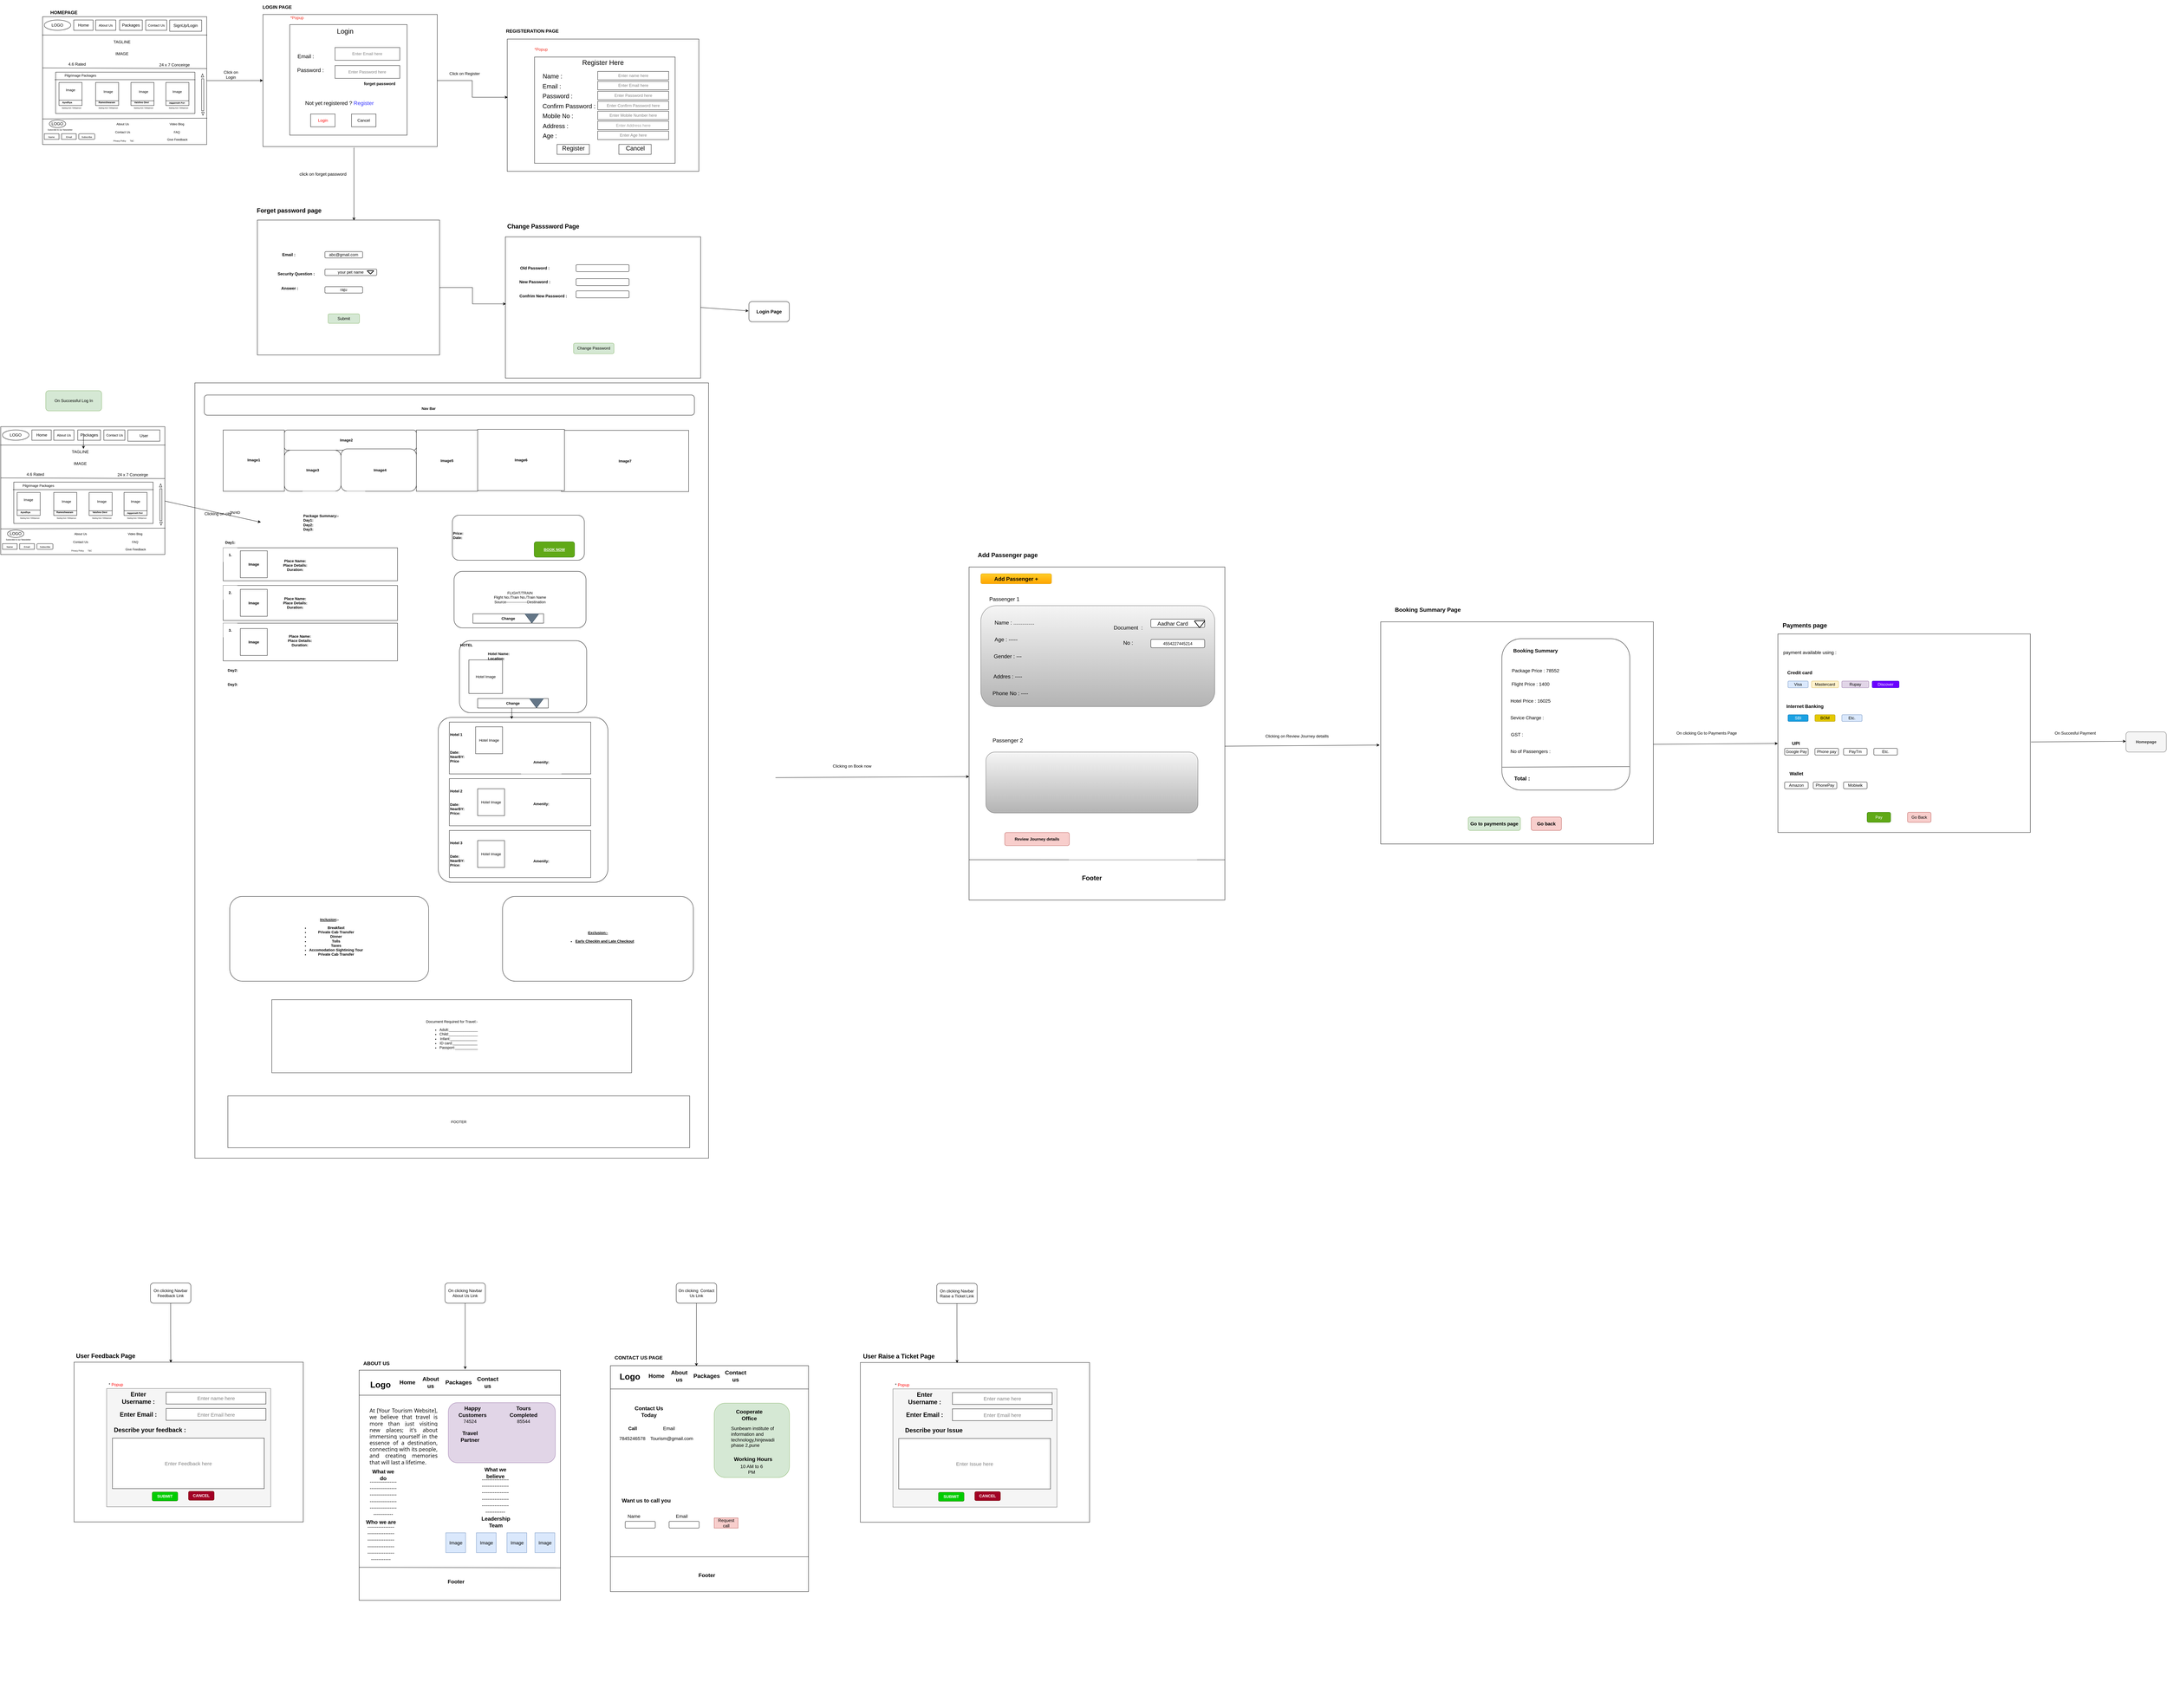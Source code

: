 <mxfile version="24.5.3" type="device">
  <diagram name="Page-1" id="y3Rw11i7DqbFPEGEizgv">
    <mxGraphModel dx="4920" dy="4221" grid="0" gridSize="10" guides="1" tooltips="1" connect="1" arrows="1" fold="1" page="0" pageScale="1" pageWidth="850" pageHeight="1100" math="0" shadow="0">
      <root>
        <mxCell id="0" />
        <mxCell id="1" parent="0" />
        <mxCell id="SfINytJbg_CtMsAsmTvE-201" value="" style="group" parent="1" vertex="1" connectable="0">
          <mxGeometry x="-3238" y="-3348" width="1304.954" height="1221" as="geometry" />
        </mxCell>
        <mxCell id="SfINytJbg_CtMsAsmTvE-42" value="" style="group" parent="SfINytJbg_CtMsAsmTvE-201" vertex="1" connectable="0">
          <mxGeometry x="549.0" y="56.0" width="755.954" height="455.58" as="geometry" />
        </mxCell>
        <mxCell id="SfINytJbg_CtMsAsmTvE-28" value="Click on Login" style="text;html=1;align=center;verticalAlign=middle;whiteSpace=wrap;rounded=0;" parent="SfINytJbg_CtMsAsmTvE-42" vertex="1">
          <mxGeometry x="-26.051" y="145.997" width="66.442" height="40.566" as="geometry" />
        </mxCell>
        <mxCell id="qUM5_Y3ojqpe1uJAFf2w-1" value="" style="group" parent="SfINytJbg_CtMsAsmTvE-42" vertex="1" connectable="0">
          <mxGeometry x="91" y="-49.941" width="664.954" height="429.591" as="geometry" />
        </mxCell>
        <mxCell id="SfINytJbg_CtMsAsmTvE-202" value="" style="group" parent="qUM5_Y3ojqpe1uJAFf2w-1" vertex="1" connectable="0">
          <mxGeometry width="529" height="429.591" as="geometry" />
        </mxCell>
        <mxCell id="SfINytJbg_CtMsAsmTvE-31" value="" style="rounded=0;whiteSpace=wrap;html=1;" parent="SfINytJbg_CtMsAsmTvE-202" vertex="1">
          <mxGeometry x="11.236" y="36.996" width="517.764" height="392.595" as="geometry" />
        </mxCell>
        <mxCell id="SfINytJbg_CtMsAsmTvE-32" value="" style="rounded=0;whiteSpace=wrap;html=1;fontStyle=1" parent="SfINytJbg_CtMsAsmTvE-202" vertex="1">
          <mxGeometry x="90.776" y="67.095" width="348.704" height="328.471" as="geometry" />
        </mxCell>
        <mxCell id="SfINytJbg_CtMsAsmTvE-33" value="Login" style="text;html=1;align=center;verticalAlign=middle;resizable=0;points=[];autosize=1;strokeColor=none;fillColor=none;fontSize=20;" parent="SfINytJbg_CtMsAsmTvE-202" vertex="1">
          <mxGeometry x="221.124" y="68.403" width="67" height="36" as="geometry" />
        </mxCell>
        <mxCell id="SfINytJbg_CtMsAsmTvE-34" value="Enter Password here" style="rounded=0;whiteSpace=wrap;html=1;textOpacity=50;" parent="SfINytJbg_CtMsAsmTvE-202" vertex="1">
          <mxGeometry x="225.358" y="188.799" width="192.347" height="37.951" as="geometry" />
        </mxCell>
        <mxCell id="SfINytJbg_CtMsAsmTvE-35" value="&lt;font style=&quot;font-size: 16px;&quot;&gt;Password :&lt;/font&gt;" style="text;html=1;align=center;verticalAlign=middle;resizable=0;points=[];autosize=1;strokeColor=none;fillColor=none;" parent="SfINytJbg_CtMsAsmTvE-202" vertex="1">
          <mxGeometry x="103.175" y="186.182" width="97" height="31" as="geometry" />
        </mxCell>
        <mxCell id="SfINytJbg_CtMsAsmTvE-36" value="Enter Email here" style="rounded=0;whiteSpace=wrap;html=1;textOpacity=50;" parent="SfINytJbg_CtMsAsmTvE-202" vertex="1">
          <mxGeometry x="225.358" y="135.144" width="192.347" height="37.951" as="geometry" />
        </mxCell>
        <mxCell id="SfINytJbg_CtMsAsmTvE-37" value="&lt;font style=&quot;font-size: 16px;&quot;&gt;Email :&lt;/font&gt;" style="text;html=1;align=center;verticalAlign=middle;resizable=0;points=[];autosize=1;strokeColor=none;fillColor=none;" parent="SfINytJbg_CtMsAsmTvE-202" vertex="1">
          <mxGeometry x="104.385" y="145.614" width="67" height="31" as="geometry" />
        </mxCell>
        <mxCell id="SfINytJbg_CtMsAsmTvE-38" value="&lt;font color=&quot;#ff0000&quot;&gt;Login&lt;/font&gt;" style="rounded=0;whiteSpace=wrap;html=1;" parent="SfINytJbg_CtMsAsmTvE-202" vertex="1">
          <mxGeometry x="152.774" y="332.75" width="72.584" height="37.951" as="geometry" />
        </mxCell>
        <mxCell id="SfINytJbg_CtMsAsmTvE-39" value="Cancel" style="rounded=0;whiteSpace=wrap;html=1;" parent="SfINytJbg_CtMsAsmTvE-202" vertex="1">
          <mxGeometry x="274.352" y="332.75" width="72.584" height="37.951" as="geometry" />
        </mxCell>
        <mxCell id="SfINytJbg_CtMsAsmTvE-40" value="&lt;span style=&quot;font-size: 16px;&quot;&gt;Not yet registered ? &lt;font color=&quot;#3333ff&quot;&gt;Register&lt;/font&gt;&lt;/span&gt;" style="text;html=1;align=center;verticalAlign=middle;resizable=0;points=[];autosize=1;strokeColor=none;fillColor=none;" parent="SfINytJbg_CtMsAsmTvE-202" vertex="1">
          <mxGeometry x="127.37" y="284.33" width="222" height="31" as="geometry" />
        </mxCell>
        <mxCell id="SfINytJbg_CtMsAsmTvE-41" value="&lt;font style=&quot;font-size: 12px;&quot;&gt;*Popup&lt;/font&gt;" style="text;html=1;align=center;verticalAlign=middle;resizable=0;points=[];autosize=1;strokeColor=none;fillColor=none;fontColor=#f02719;" parent="SfINytJbg_CtMsAsmTvE-202" vertex="1">
          <mxGeometry x="83.82" y="34.378" width="57" height="26" as="geometry" />
        </mxCell>
        <mxCell id="SfINytJbg_CtMsAsmTvE-45" value="&lt;font style=&quot;font-size: 14px;&quot;&gt;&lt;b&gt;LOGIN PAGE&lt;/b&gt;&lt;/font&gt;" style="text;html=1;align=center;verticalAlign=middle;resizable=0;points=[];autosize=1;strokeColor=none;fillColor=none;" parent="SfINytJbg_CtMsAsmTvE-202" vertex="1">
          <mxGeometry width="105" height="29" as="geometry" />
        </mxCell>
        <mxCell id="JK-exNpyXs9Q0qq5_ZFb-123" value="&lt;b&gt;forget password&lt;/b&gt;" style="text;strokeColor=none;align=center;fillColor=none;html=1;verticalAlign=middle;whiteSpace=wrap;rounded=0;" parent="SfINytJbg_CtMsAsmTvE-202" vertex="1">
          <mxGeometry x="303.95" y="233.94" width="108.05" height="17.06" as="geometry" />
        </mxCell>
        <mxCell id="SfINytJbg_CtMsAsmTvE-44" value="Click on Register" style="text;html=1;align=center;verticalAlign=middle;resizable=0;points=[];autosize=1;strokeColor=none;fillColor=none;" parent="qUM5_Y3ojqpe1uJAFf2w-1" vertex="1">
          <mxGeometry x="555.954" y="199.818" width="109" height="26" as="geometry" />
        </mxCell>
        <mxCell id="JK-exNpyXs9Q0qq5_ZFb-34" value="" style="group" parent="SfINytJbg_CtMsAsmTvE-201" vertex="1" connectable="0">
          <mxGeometry x="629.95" y="591" width="546.05" height="503" as="geometry" />
        </mxCell>
        <mxCell id="JK-exNpyXs9Q0qq5_ZFb-3" value="&lt;b&gt;&lt;font style=&quot;font-size: 18px;&quot;&gt;Forget password page&lt;/font&gt;&lt;/b&gt;" style="text;strokeColor=none;align=center;fillColor=none;html=1;verticalAlign=middle;whiteSpace=wrap;rounded=0;" parent="JK-exNpyXs9Q0qq5_ZFb-34" vertex="1">
          <mxGeometry x="1" y="21" width="196.018" height="28.472" as="geometry" />
        </mxCell>
        <mxCell id="JK-exNpyXs9Q0qq5_ZFb-4" value="" style="rounded=0;whiteSpace=wrap;html=1;" parent="JK-exNpyXs9Q0qq5_ZFb-34" vertex="1">
          <mxGeometry x="4.67" y="63" width="541.38" height="401" as="geometry" />
        </mxCell>
        <mxCell id="JK-exNpyXs9Q0qq5_ZFb-5" value="&lt;b&gt;Email :&lt;/b&gt;" style="text;strokeColor=none;align=center;fillColor=none;html=1;verticalAlign=middle;whiteSpace=wrap;rounded=0;" parent="JK-exNpyXs9Q0qq5_ZFb-34" vertex="1">
          <mxGeometry x="70.006" y="151.849" width="56.005" height="28.472" as="geometry" />
        </mxCell>
        <mxCell id="JK-exNpyXs9Q0qq5_ZFb-6" value="&lt;b&gt;Security Question :&lt;/b&gt;" style="text;strokeColor=none;align=center;fillColor=none;html=1;verticalAlign=middle;whiteSpace=wrap;rounded=0;" parent="JK-exNpyXs9Q0qq5_ZFb-34" vertex="1">
          <mxGeometry x="58" y="208.79" width="124.02" height="28.47" as="geometry" />
        </mxCell>
        <mxCell id="JK-exNpyXs9Q0qq5_ZFb-7" value="&lt;b&gt;Answer :&amp;nbsp;&lt;/b&gt;" style="text;strokeColor=none;align=center;fillColor=none;html=1;verticalAlign=middle;whiteSpace=wrap;rounded=0;" parent="JK-exNpyXs9Q0qq5_ZFb-34" vertex="1">
          <mxGeometry x="70.006" y="251.5" width="65.339" height="28.472" as="geometry" />
        </mxCell>
        <mxCell id="JK-exNpyXs9Q0qq5_ZFb-8" value="abc@gmail.com" style="rounded=1;whiteSpace=wrap;html=1;" parent="JK-exNpyXs9Q0qq5_ZFb-34" vertex="1">
          <mxGeometry x="205.352" y="156.594" width="112.01" height="18.981" as="geometry" />
        </mxCell>
        <mxCell id="JK-exNpyXs9Q0qq5_ZFb-9" value="your pet name" style="rounded=1;whiteSpace=wrap;html=1;" parent="JK-exNpyXs9Q0qq5_ZFb-34" vertex="1">
          <mxGeometry x="205.352" y="208.792" width="154.014" height="18.981" as="geometry" />
        </mxCell>
        <mxCell id="JK-exNpyXs9Q0qq5_ZFb-10" value="raju" style="rounded=1;whiteSpace=wrap;html=1;" parent="JK-exNpyXs9Q0qq5_ZFb-34" vertex="1">
          <mxGeometry x="205.352" y="260.991" width="112.01" height="18.981" as="geometry" />
        </mxCell>
        <mxCell id="JK-exNpyXs9Q0qq5_ZFb-11" value="" style="strokeWidth=2;html=1;shape=mxgraph.flowchart.merge_or_storage;whiteSpace=wrap;" parent="JK-exNpyXs9Q0qq5_ZFb-34" vertex="1">
          <mxGeometry x="331.364" y="213.538" width="18.668" height="9.491" as="geometry" />
        </mxCell>
        <mxCell id="JK-exNpyXs9Q0qq5_ZFb-12" value="Submit" style="rounded=1;whiteSpace=wrap;html=1;fillColor=#d5e8d4;strokeColor=#82b366;" parent="JK-exNpyXs9Q0qq5_ZFb-34" vertex="1">
          <mxGeometry x="214.686" y="341.66" width="93.342" height="28.472" as="geometry" />
        </mxCell>
        <mxCell id="JK-exNpyXs9Q0qq5_ZFb-37" value="" style="endArrow=classic;html=1;rounded=0;entryX=0.53;entryY=0.003;entryDx=0;entryDy=0;entryPerimeter=0;exitX=0.522;exitY=1.007;exitDx=0;exitDy=0;exitPerimeter=0;" parent="SfINytJbg_CtMsAsmTvE-201" source="SfINytJbg_CtMsAsmTvE-31" target="JK-exNpyXs9Q0qq5_ZFb-4" edge="1">
          <mxGeometry width="50" height="50" relative="1" as="geometry">
            <mxPoint x="921.95" y="524" as="sourcePoint" />
            <mxPoint x="1122.95" y="578" as="targetPoint" />
          </mxGeometry>
        </mxCell>
        <mxCell id="JK-exNpyXs9Q0qq5_ZFb-122" value="&lt;font style=&quot;font-size: 13px;&quot;&gt;click on forget password&lt;/font&gt;" style="text;html=1;align=center;verticalAlign=middle;resizable=0;points=[];autosize=1;strokeColor=none;fillColor=none;" parent="SfINytJbg_CtMsAsmTvE-201" vertex="1">
          <mxGeometry x="750.95" y="503" width="157" height="28" as="geometry" />
        </mxCell>
        <mxCell id="JK-exNpyXs9Q0qq5_ZFb-191" value="" style="group" parent="SfINytJbg_CtMsAsmTvE-201" vertex="1" connectable="0">
          <mxGeometry x="-129.049" y="1267.996" width="490.322" height="388.237" as="geometry" />
        </mxCell>
        <mxCell id="zgc6wBV-Es5WocIIO4UO-1" value="" style="rounded=0;whiteSpace=wrap;html=1;movable=1;resizable=1;rotatable=1;deletable=1;editable=1;locked=0;connectable=1;" parent="JK-exNpyXs9Q0qq5_ZFb-191" vertex="1">
          <mxGeometry x="1.25" width="487.609" height="379.858" as="geometry" />
        </mxCell>
        <mxCell id="zgc6wBV-Es5WocIIO4UO-2" value="LOGO" style="ellipse;whiteSpace=wrap;html=1;movable=1;resizable=1;rotatable=1;deletable=1;editable=1;locked=0;connectable=1;" parent="JK-exNpyXs9Q0qq5_ZFb-191" vertex="1">
          <mxGeometry x="6.251" y="9.776" width="78.768" height="30.724" as="geometry" />
        </mxCell>
        <mxCell id="zgc6wBV-Es5WocIIO4UO-3" value="User" style="rounded=0;whiteSpace=wrap;html=1;movable=1;resizable=1;rotatable=1;deletable=1;editable=1;locked=0;connectable=1;" parent="JK-exNpyXs9Q0qq5_ZFb-191" vertex="1">
          <mxGeometry x="378.835" y="9.776" width="95.021" height="33.517" as="geometry" />
        </mxCell>
        <mxCell id="zgc6wBV-Es5WocIIO4UO-4" value="Home" style="rounded=0;whiteSpace=wrap;html=1;movable=1;resizable=1;rotatable=1;deletable=1;editable=1;locked=0;connectable=1;" parent="JK-exNpyXs9Q0qq5_ZFb-191" vertex="1">
          <mxGeometry x="93.771" y="9.776" width="57.513" height="30.724" as="geometry" />
        </mxCell>
        <mxCell id="zgc6wBV-Es5WocIIO4UO-5" value="Packages" style="rounded=0;whiteSpace=wrap;html=1;movable=1;resizable=1;rotatable=1;deletable=1;editable=1;locked=0;connectable=1;" parent="JK-exNpyXs9Q0qq5_ZFb-191" vertex="1">
          <mxGeometry x="230.051" y="9.776" width="67.515" height="30.724" as="geometry" />
        </mxCell>
        <mxCell id="zgc6wBV-Es5WocIIO4UO-6" value="&lt;font style=&quot;font-size: 10px;&quot;&gt;About &lt;/font&gt;&lt;font style=&quot;font-size: 10px;&quot;&gt;Us&lt;/font&gt;" style="rounded=0;whiteSpace=wrap;html=1;movable=1;resizable=1;rotatable=1;deletable=1;editable=1;locked=0;connectable=1;" parent="JK-exNpyXs9Q0qq5_ZFb-191" vertex="1">
          <mxGeometry x="158.785" y="9.776" width="60.013" height="30.724" as="geometry" />
        </mxCell>
        <mxCell id="zgc6wBV-Es5WocIIO4UO-7" value="&lt;font size=&quot;1&quot;&gt;Contact Us&lt;/font&gt;" style="rounded=0;whiteSpace=wrap;html=1;movable=1;resizable=1;rotatable=1;deletable=1;editable=1;locked=0;connectable=1;" parent="JK-exNpyXs9Q0qq5_ZFb-191" vertex="1">
          <mxGeometry x="307.569" y="9.776" width="62.514" height="30.724" as="geometry" />
        </mxCell>
        <mxCell id="zgc6wBV-Es5WocIIO4UO-8" value="" style="endArrow=none;html=1;rounded=0;movable=1;resizable=1;rotatable=1;deletable=1;editable=1;locked=0;connectable=1;" parent="JK-exNpyXs9Q0qq5_ZFb-191" edge="1">
          <mxGeometry width="50" height="50" relative="1" as="geometry">
            <mxPoint y="54.465" as="sourcePoint" />
            <mxPoint x="490.11" y="54.465" as="targetPoint" />
          </mxGeometry>
        </mxCell>
        <mxCell id="zgc6wBV-Es5WocIIO4UO-9" value="" style="endArrow=none;html=1;rounded=0;entryX=1.003;entryY=0.821;entryDx=0;entryDy=0;entryPerimeter=0;exitX=-0.001;exitY=0.827;exitDx=0;exitDy=0;exitPerimeter=0;movable=1;resizable=1;rotatable=1;deletable=1;editable=1;locked=0;connectable=1;" parent="JK-exNpyXs9Q0qq5_ZFb-191" edge="1">
          <mxGeometry width="50" height="50" relative="1" as="geometry">
            <mxPoint x="0.763" y="303.883" as="sourcePoint" />
            <mxPoint x="490.322" y="301.587" as="targetPoint" />
          </mxGeometry>
        </mxCell>
        <mxCell id="zgc6wBV-Es5WocIIO4UO-10" value="" style="endArrow=none;html=1;rounded=0;movable=1;resizable=1;rotatable=1;deletable=1;editable=1;locked=0;connectable=1;" parent="JK-exNpyXs9Q0qq5_ZFb-191" edge="1">
          <mxGeometry width="50" height="50" relative="1" as="geometry">
            <mxPoint x="1.25" y="152.222" as="sourcePoint" />
            <mxPoint x="488.249" y="154.294" as="targetPoint" />
          </mxGeometry>
        </mxCell>
        <mxCell id="zgc6wBV-Es5WocIIO4UO-11" value="IMAGE" style="text;html=1;align=center;verticalAlign=middle;whiteSpace=wrap;rounded=0;movable=1;resizable=1;rotatable=1;deletable=1;editable=1;locked=0;connectable=1;" parent="JK-exNpyXs9Q0qq5_ZFb-191" vertex="1">
          <mxGeometry x="200.045" y="89.378" width="75.017" height="41.896" as="geometry" />
        </mxCell>
        <mxCell id="zgc6wBV-Es5WocIIO4UO-12" value="TAGLINE" style="text;html=1;align=center;verticalAlign=middle;whiteSpace=wrap;rounded=0;movable=1;resizable=1;rotatable=1;deletable=1;editable=1;locked=0;connectable=1;" parent="JK-exNpyXs9Q0qq5_ZFb-191" vertex="1">
          <mxGeometry x="185.041" y="64.241" width="105.023" height="22.345" as="geometry" />
        </mxCell>
        <mxCell id="zgc6wBV-Es5WocIIO4UO-13" value="4.6 Rated" style="text;html=1;align=center;verticalAlign=middle;whiteSpace=wrap;rounded=0;movable=1;resizable=1;rotatable=1;deletable=1;editable=1;locked=0;connectable=1;" parent="JK-exNpyXs9Q0qq5_ZFb-191" vertex="1">
          <mxGeometry x="65.015" y="131.274" width="77.517" height="20.948" as="geometry" />
        </mxCell>
        <mxCell id="zgc6wBV-Es5WocIIO4UO-14" value="24 x 7 Conceirge" style="text;html=1;align=center;verticalAlign=middle;whiteSpace=wrap;rounded=0;movable=1;resizable=1;rotatable=1;deletable=1;editable=1;locked=0;connectable=1;" parent="JK-exNpyXs9Q0qq5_ZFb-191" vertex="1">
          <mxGeometry x="332.574" y="131.274" width="121.277" height="23.741" as="geometry" />
        </mxCell>
        <mxCell id="zgc6wBV-Es5WocIIO4UO-15" value="" style="rounded=0;whiteSpace=wrap;html=1;movable=1;resizable=1;rotatable=1;deletable=1;editable=1;locked=0;connectable=1;" parent="JK-exNpyXs9Q0qq5_ZFb-191" vertex="1">
          <mxGeometry x="40.009" y="164.791" width="413.842" height="122.895" as="geometry" />
        </mxCell>
        <mxCell id="zgc6wBV-Es5WocIIO4UO-16" value="" style="endArrow=none;html=1;rounded=0;movable=1;resizable=1;rotatable=1;deletable=1;editable=1;locked=0;connectable=1;" parent="JK-exNpyXs9Q0qq5_ZFb-191" edge="1">
          <mxGeometry width="50" height="50" relative="1" as="geometry">
            <mxPoint x="37.508" y="187.136" as="sourcePoint" />
            <mxPoint x="455.102" y="187.136" as="targetPoint" />
          </mxGeometry>
        </mxCell>
        <mxCell id="zgc6wBV-Es5WocIIO4UO-17" value="&lt;font style=&quot;font-size: 10px;&quot;&gt;Pilgrimage Packages&lt;/font&gt;" style="text;html=1;align=center;verticalAlign=middle;whiteSpace=wrap;rounded=0;movable=1;resizable=1;rotatable=1;deletable=1;editable=1;locked=0;connectable=1;" parent="JK-exNpyXs9Q0qq5_ZFb-191" vertex="1">
          <mxGeometry x="46.26" y="163.395" width="133.78" height="22.345" as="geometry" />
        </mxCell>
        <mxCell id="zgc6wBV-Es5WocIIO4UO-18" value="" style="whiteSpace=wrap;html=1;aspect=fixed;movable=1;resizable=1;rotatable=1;deletable=1;editable=1;locked=0;connectable=1;" parent="JK-exNpyXs9Q0qq5_ZFb-191" vertex="1">
          <mxGeometry x="50.011" y="195.515" width="68.396" height="68.396" as="geometry" />
        </mxCell>
        <mxCell id="zgc6wBV-Es5WocIIO4UO-19" value="&lt;font style=&quot;font-size: 7px;&quot;&gt;Email&lt;/font&gt;" style="rounded=0;whiteSpace=wrap;html=1;movable=1;resizable=1;rotatable=1;deletable=1;editable=1;locked=0;connectable=1;" parent="JK-exNpyXs9Q0qq5_ZFb-191" vertex="1">
          <mxGeometry x="57.513" y="347.737" width="43.76" height="16.758" as="geometry" />
        </mxCell>
        <mxCell id="zgc6wBV-Es5WocIIO4UO-20" value="&lt;font style=&quot;font-size: 6px;&quot;&gt;Subsrcibe to our Newsletter&lt;/font&gt;" style="text;html=1;align=center;verticalAlign=middle;whiteSpace=wrap;rounded=0;movable=1;resizable=1;rotatable=1;deletable=1;editable=1;locked=0;connectable=1;" parent="JK-exNpyXs9Q0qq5_ZFb-191" vertex="1">
          <mxGeometry x="6.251" y="325.393" width="95.021" height="18.155" as="geometry" />
        </mxCell>
        <mxCell id="zgc6wBV-Es5WocIIO4UO-21" value="LOGO" style="ellipse;whiteSpace=wrap;html=1;movable=1;resizable=1;rotatable=1;deletable=1;editable=1;locked=0;connectable=1;" parent="JK-exNpyXs9Q0qq5_ZFb-191" vertex="1">
          <mxGeometry x="21.255" y="307.238" width="48.761" height="22.345" as="geometry" />
        </mxCell>
        <mxCell id="zgc6wBV-Es5WocIIO4UO-22" value="&lt;font style=&quot;font-size: 7px;&quot;&gt;Name&lt;/font&gt;" style="rounded=0;whiteSpace=wrap;html=1;movable=1;resizable=1;rotatable=1;deletable=1;editable=1;locked=0;connectable=1;" parent="JK-exNpyXs9Q0qq5_ZFb-191" vertex="1">
          <mxGeometry x="6.251" y="347.737" width="43.76" height="16.758" as="geometry" />
        </mxCell>
        <mxCell id="zgc6wBV-Es5WocIIO4UO-23" value="&lt;font style=&quot;font-size: 6px;&quot;&gt;Privacy Policy&amp;nbsp; &amp;nbsp; &amp;nbsp; &amp;nbsp;T&amp;amp;C&amp;nbsp; &amp;nbsp; &amp;nbsp;&lt;/font&gt;" style="text;html=1;align=center;verticalAlign=middle;whiteSpace=wrap;rounded=0;movable=1;resizable=1;rotatable=1;deletable=1;editable=1;locked=0;connectable=1;" parent="JK-exNpyXs9Q0qq5_ZFb-191" vertex="1">
          <mxGeometry x="181.291" y="346.341" width="128.779" height="41.896" as="geometry" />
        </mxCell>
        <mxCell id="zgc6wBV-Es5WocIIO4UO-24" value="&lt;font style=&quot;font-size: 7px;&quot;&gt;Subscribe&lt;/font&gt;" style="rounded=1;whiteSpace=wrap;html=1;movable=1;resizable=1;rotatable=1;deletable=1;editable=1;locked=0;connectable=1;" parent="JK-exNpyXs9Q0qq5_ZFb-191" vertex="1">
          <mxGeometry x="108.774" y="347.737" width="47.511" height="16.758" as="geometry" />
        </mxCell>
        <mxCell id="zgc6wBV-Es5WocIIO4UO-25" value="&lt;font style=&quot;font-size: 9px;&quot;&gt;About Us&lt;/font&gt;" style="text;html=1;align=center;verticalAlign=middle;whiteSpace=wrap;rounded=0;movable=1;resizable=1;rotatable=1;deletable=1;editable=1;locked=0;connectable=1;" parent="JK-exNpyXs9Q0qq5_ZFb-191" vertex="1">
          <mxGeometry x="201.295" y="297.462" width="75.017" height="41.896" as="geometry" />
        </mxCell>
        <mxCell id="zgc6wBV-Es5WocIIO4UO-26" value="&lt;font style=&quot;font-size: 9px;&quot;&gt;Contact Us&lt;/font&gt;" style="text;html=1;align=center;verticalAlign=middle;whiteSpace=wrap;rounded=0;movable=1;resizable=1;rotatable=1;deletable=1;editable=1;locked=0;connectable=1;" parent="JK-exNpyXs9Q0qq5_ZFb-191" vertex="1">
          <mxGeometry x="201.295" y="321.203" width="75.017" height="41.896" as="geometry" />
        </mxCell>
        <mxCell id="zgc6wBV-Es5WocIIO4UO-27" value="&lt;font style=&quot;font-size: 9px;&quot;&gt;Video Blog&lt;/font&gt;" style="text;html=1;align=center;verticalAlign=middle;whiteSpace=wrap;rounded=0;movable=1;resizable=1;rotatable=1;deletable=1;editable=1;locked=0;connectable=1;" parent="JK-exNpyXs9Q0qq5_ZFb-191" vertex="1">
          <mxGeometry x="362.581" y="297.462" width="75.017" height="41.896" as="geometry" />
        </mxCell>
        <mxCell id="zgc6wBV-Es5WocIIO4UO-28" value="&lt;font style=&quot;font-size: 9px;&quot;&gt;FAQ&lt;/font&gt;" style="text;html=1;align=center;verticalAlign=middle;whiteSpace=wrap;rounded=0;movable=1;resizable=1;rotatable=1;deletable=1;editable=1;locked=0;connectable=1;" parent="JK-exNpyXs9Q0qq5_ZFb-191" vertex="1">
          <mxGeometry x="362.581" y="321.203" width="75.017" height="41.896" as="geometry" />
        </mxCell>
        <mxCell id="zgc6wBV-Es5WocIIO4UO-29" value="&lt;font style=&quot;font-size: 9px;&quot;&gt;Give Feedback&lt;/font&gt;" style="text;html=1;align=center;verticalAlign=middle;whiteSpace=wrap;rounded=0;movable=1;resizable=1;rotatable=1;deletable=1;editable=1;locked=0;connectable=1;" parent="JK-exNpyXs9Q0qq5_ZFb-191" vertex="1">
          <mxGeometry x="357.58" y="343.548" width="87.52" height="41.896" as="geometry" />
        </mxCell>
        <mxCell id="zgc6wBV-Es5WocIIO4UO-30" value="" style="endArrow=none;html=1;rounded=0;exitX=0;exitY=0.25;exitDx=0;exitDy=0;movable=1;resizable=1;rotatable=1;deletable=1;editable=1;locked=0;connectable=1;entryX=0.996;entryY=0.771;entryDx=0;entryDy=0;entryPerimeter=0;" parent="JK-exNpyXs9Q0qq5_ZFb-191" source="zgc6wBV-Es5WocIIO4UO-31" target="zgc6wBV-Es5WocIIO4UO-18" edge="1">
          <mxGeometry width="50" height="50" relative="1" as="geometry">
            <mxPoint x="62.514" y="276.514" as="sourcePoint" />
            <mxPoint x="116.199" y="248.294" as="targetPoint" />
          </mxGeometry>
        </mxCell>
        <mxCell id="zgc6wBV-Es5WocIIO4UO-31" value="&lt;font style=&quot;font-size: 7px;&quot;&gt;&lt;b&gt;Ayodhya&lt;/b&gt;&lt;/font&gt;" style="text;html=1;align=center;verticalAlign=middle;whiteSpace=wrap;rounded=0;movable=1;resizable=1;rotatable=1;deletable=1;editable=1;locked=0;connectable=1;" parent="JK-exNpyXs9Q0qq5_ZFb-191" vertex="1">
          <mxGeometry x="50.011" y="242.967" width="48.761" height="20.948" as="geometry" />
        </mxCell>
        <mxCell id="zgc6wBV-Es5WocIIO4UO-32" value="&lt;p style=&quot;line-height: 50%;&quot;&gt;&lt;font style=&quot;font-size: 5px;&quot;&gt;Starting from 7200/person&lt;/font&gt;&lt;/p&gt;" style="text;html=1;align=center;verticalAlign=middle;whiteSpace=wrap;rounded=0;movable=1;resizable=1;rotatable=1;deletable=1;editable=1;locked=0;connectable=1;" parent="JK-exNpyXs9Q0qq5_ZFb-191" vertex="1">
          <mxGeometry x="50.011" y="259.756" width="75.017" height="19.552" as="geometry" />
        </mxCell>
        <mxCell id="zgc6wBV-Es5WocIIO4UO-33" value="" style="whiteSpace=wrap;html=1;aspect=fixed;movable=1;resizable=1;rotatable=1;deletable=1;editable=1;locked=0;connectable=1;" parent="JK-exNpyXs9Q0qq5_ZFb-191" vertex="1">
          <mxGeometry x="158.785" y="195.515" width="68.396" height="68.396" as="geometry" />
        </mxCell>
        <mxCell id="zgc6wBV-Es5WocIIO4UO-34" value="" style="whiteSpace=wrap;html=1;aspect=fixed;movable=1;resizable=1;rotatable=1;deletable=1;editable=1;locked=0;connectable=1;" parent="JK-exNpyXs9Q0qq5_ZFb-191" vertex="1">
          <mxGeometry x="263.809" y="195.515" width="68.396" height="68.396" as="geometry" />
        </mxCell>
        <mxCell id="zgc6wBV-Es5WocIIO4UO-35" value="" style="whiteSpace=wrap;html=1;aspect=fixed;movable=1;resizable=1;rotatable=1;deletable=1;editable=1;locked=0;connectable=1;" parent="JK-exNpyXs9Q0qq5_ZFb-191" vertex="1">
          <mxGeometry x="367.582" y="195.515" width="68.396" height="68.396" as="geometry" />
        </mxCell>
        <mxCell id="zgc6wBV-Es5WocIIO4UO-36" value="" style="line;strokeWidth=1;html=1;movable=1;resizable=1;rotatable=1;deletable=1;editable=1;locked=0;connectable=1;" parent="JK-exNpyXs9Q0qq5_ZFb-191" vertex="1">
          <mxGeometry x="158.789" y="242.994" width="68.46" height="13.97" as="geometry" />
        </mxCell>
        <mxCell id="zgc6wBV-Es5WocIIO4UO-37" value="&lt;font style=&quot;font-size: 10px;&quot;&gt;Image&lt;/font&gt;" style="text;html=1;align=center;verticalAlign=middle;whiteSpace=wrap;rounded=0;movable=1;resizable=1;rotatable=1;deletable=1;editable=1;locked=0;connectable=1;" parent="JK-exNpyXs9Q0qq5_ZFb-191" vertex="1">
          <mxGeometry x="46.259" y="201.104" width="75.02" height="32.19" as="geometry" />
        </mxCell>
        <mxCell id="zgc6wBV-Es5WocIIO4UO-38" value="&lt;font style=&quot;font-size: 10px;&quot;&gt;Image&lt;/font&gt;" style="text;html=1;align=center;verticalAlign=middle;whiteSpace=wrap;rounded=0;movable=1;resizable=1;rotatable=1;deletable=1;editable=1;locked=0;connectable=1;" parent="JK-exNpyXs9Q0qq5_ZFb-191" vertex="1">
          <mxGeometry x="263.809" y="201.101" width="75.017" height="41.896" as="geometry" />
        </mxCell>
        <mxCell id="zgc6wBV-Es5WocIIO4UO-39" value="&lt;font style=&quot;font-size: 10px;&quot;&gt;Image&lt;/font&gt;" style="text;html=1;align=center;verticalAlign=middle;whiteSpace=wrap;rounded=0;movable=1;resizable=1;rotatable=1;deletable=1;editable=1;locked=0;connectable=1;" parent="JK-exNpyXs9Q0qq5_ZFb-191" vertex="1">
          <mxGeometry x="158.785" y="201.101" width="75.017" height="41.896" as="geometry" />
        </mxCell>
        <mxCell id="zgc6wBV-Es5WocIIO4UO-40" value="&lt;font style=&quot;font-size: 10px;&quot;&gt;Image&lt;/font&gt;" style="text;html=1;align=center;verticalAlign=middle;whiteSpace=wrap;rounded=0;movable=1;resizable=1;rotatable=1;deletable=1;editable=1;locked=0;connectable=1;" parent="JK-exNpyXs9Q0qq5_ZFb-191" vertex="1">
          <mxGeometry x="363.831" y="201.101" width="75.017" height="41.896" as="geometry" />
        </mxCell>
        <mxCell id="zgc6wBV-Es5WocIIO4UO-41" value="" style="line;strokeWidth=1;html=1;movable=1;resizable=1;rotatable=1;deletable=1;editable=1;locked=0;connectable=1;" parent="JK-exNpyXs9Q0qq5_ZFb-191" vertex="1">
          <mxGeometry x="263.809" y="242.994" width="68.44" height="13.97" as="geometry" />
        </mxCell>
        <mxCell id="zgc6wBV-Es5WocIIO4UO-42" value="" style="line;strokeWidth=1;html=1;movable=1;resizable=1;rotatable=1;deletable=1;editable=1;locked=0;connectable=1;" parent="JK-exNpyXs9Q0qq5_ZFb-191" vertex="1">
          <mxGeometry x="367.579" y="242.994" width="68.67" height="13.97" as="geometry" />
        </mxCell>
        <mxCell id="zgc6wBV-Es5WocIIO4UO-43" value="&lt;p style=&quot;line-height: 50%;&quot;&gt;&lt;font style=&quot;font-size: 5px;&quot;&gt;Starting from 7200/person&lt;/font&gt;&lt;/p&gt;" style="text;html=1;align=center;verticalAlign=middle;whiteSpace=wrap;rounded=0;movable=1;resizable=1;rotatable=1;deletable=1;editable=1;locked=0;connectable=1;" parent="JK-exNpyXs9Q0qq5_ZFb-191" vertex="1">
          <mxGeometry x="158.785" y="259.756" width="75.017" height="19.552" as="geometry" />
        </mxCell>
        <mxCell id="zgc6wBV-Es5WocIIO4UO-44" value="&lt;p style=&quot;line-height: 50%;&quot;&gt;&lt;font style=&quot;font-size: 5px;&quot;&gt;Starting from 7200/person&lt;/font&gt;&lt;/p&gt;" style="text;html=1;align=center;verticalAlign=middle;whiteSpace=wrap;rounded=0;movable=1;resizable=1;rotatable=1;deletable=1;editable=1;locked=0;connectable=1;" parent="JK-exNpyXs9Q0qq5_ZFb-191" vertex="1">
          <mxGeometry x="263.809" y="259.756" width="75.017" height="19.552" as="geometry" />
        </mxCell>
        <mxCell id="zgc6wBV-Es5WocIIO4UO-45" value="&lt;p style=&quot;line-height: 50%;&quot;&gt;&lt;font style=&quot;font-size: 5px;&quot;&gt;Starting from 7200/person&lt;/font&gt;&lt;/p&gt;" style="text;html=1;align=center;verticalAlign=middle;whiteSpace=wrap;rounded=0;movable=1;resizable=1;rotatable=1;deletable=1;editable=1;locked=0;connectable=1;" parent="JK-exNpyXs9Q0qq5_ZFb-191" vertex="1">
          <mxGeometry x="367.582" y="259.756" width="75.017" height="19.552" as="geometry" />
        </mxCell>
        <mxCell id="zgc6wBV-Es5WocIIO4UO-46" value="&lt;font style=&quot;font-size: 7px;&quot;&gt;&lt;b&gt;Rameshwaram&lt;/b&gt;&lt;/font&gt;" style="text;html=1;align=center;verticalAlign=middle;whiteSpace=wrap;rounded=0;movable=1;resizable=1;rotatable=1;deletable=1;editable=1;locked=0;connectable=1;" parent="JK-exNpyXs9Q0qq5_ZFb-191" vertex="1">
          <mxGeometry x="167.539" y="242.994" width="48.71" height="20.95" as="geometry" />
        </mxCell>
        <mxCell id="zgc6wBV-Es5WocIIO4UO-47" value="&lt;span style=&quot;font-size: 7px;&quot;&gt;&lt;b&gt;Vaishno Devi&lt;/b&gt;&lt;/span&gt;" style="text;html=1;align=center;verticalAlign=middle;whiteSpace=wrap;rounded=0;movable=1;resizable=1;rotatable=1;deletable=1;editable=1;locked=0;connectable=1;" parent="JK-exNpyXs9Q0qq5_ZFb-191" vertex="1">
          <mxGeometry x="262.559" y="242.997" width="65.015" height="20.948" as="geometry" />
        </mxCell>
        <mxCell id="zgc6wBV-Es5WocIIO4UO-48" value="&lt;p style=&quot;line-height: 40%;&quot;&gt;&lt;span style=&quot;font-size: 6px;&quot;&gt;&lt;b&gt;Jaggannath Puri&lt;/b&gt;&lt;/span&gt;&lt;/p&gt;" style="text;html=1;align=center;verticalAlign=middle;whiteSpace=wrap;rounded=0;movable=1;resizable=1;rotatable=1;deletable=1;editable=1;locked=0;connectable=1;" parent="JK-exNpyXs9Q0qq5_ZFb-191" vertex="1">
          <mxGeometry x="359.455" y="247.187" width="80.643" height="16.758" as="geometry" />
        </mxCell>
        <mxCell id="zgc6wBV-Es5WocIIO4UO-49" value="" style="rounded=0;whiteSpace=wrap;html=1;direction=south;movable=1;resizable=1;rotatable=1;deletable=1;editable=1;locked=0;connectable=1;" parent="JK-exNpyXs9Q0qq5_ZFb-191" vertex="1">
          <mxGeometry x="473.856" y="184.343" width="6.251" height="94.964" as="geometry" />
        </mxCell>
        <mxCell id="zgc6wBV-Es5WocIIO4UO-50" value="" style="html=1;shadow=0;dashed=0;align=center;verticalAlign=middle;shape=mxgraph.arrows2.arrow;dy=0.6;dx=40;direction=north;notch=0;movable=1;resizable=1;rotatable=1;deletable=1;editable=1;locked=0;connectable=1;" parent="JK-exNpyXs9Q0qq5_ZFb-191" vertex="1">
          <mxGeometry x="472.606" y="169.679" width="7.502" height="9.776" as="geometry" />
        </mxCell>
        <mxCell id="zgc6wBV-Es5WocIIO4UO-51" value="" style="html=1;shadow=0;dashed=0;align=center;verticalAlign=middle;shape=mxgraph.arrows2.arrow;dy=0.6;dx=40;direction=south;notch=0;movable=1;resizable=1;rotatable=1;deletable=1;editable=1;locked=0;connectable=1;" parent="JK-exNpyXs9Q0qq5_ZFb-191" vertex="1">
          <mxGeometry x="473.856" y="283.497" width="7.502" height="9.776" as="geometry" />
        </mxCell>
        <mxCell id="JK-exNpyXs9Q0qq5_ZFb-190" value="On Successful Log In" style="rounded=1;whiteSpace=wrap;html=1;fillColor=#d5e8d4;strokeColor=#82b366;" parent="SfINytJbg_CtMsAsmTvE-201" vertex="1">
          <mxGeometry x="5.95" y="1161" width="166" height="60" as="geometry" />
        </mxCell>
        <mxCell id="qUM5_Y3ojqpe1uJAFf2w-2" value="" style="group" parent="SfINytJbg_CtMsAsmTvE-201" vertex="1" connectable="0">
          <mxGeometry y="16.0" width="494.073" height="430.763" as="geometry" />
        </mxCell>
        <mxCell id="SfINytJbg_CtMsAsmTvE-25" value="" style="group" parent="qUM5_Y3ojqpe1uJAFf2w-2" vertex="1" connectable="0">
          <mxGeometry y="4.82" width="494.073" height="425.943" as="geometry" />
        </mxCell>
        <mxCell id="JK-exNpyXs9Q0qq5_ZFb-192" value="" style="group" parent="SfINytJbg_CtMsAsmTvE-25" vertex="1" connectable="0">
          <mxGeometry x="-4.759" y="28.816" width="490.322" height="388.237" as="geometry" />
        </mxCell>
        <mxCell id="JK-exNpyXs9Q0qq5_ZFb-193" value="" style="rounded=0;whiteSpace=wrap;html=1;movable=1;resizable=1;rotatable=1;deletable=1;editable=1;locked=0;connectable=1;" parent="JK-exNpyXs9Q0qq5_ZFb-192" vertex="1">
          <mxGeometry x="1.25" width="487.609" height="379.858" as="geometry" />
        </mxCell>
        <mxCell id="JK-exNpyXs9Q0qq5_ZFb-194" value="LOGO" style="ellipse;whiteSpace=wrap;html=1;movable=1;resizable=1;rotatable=1;deletable=1;editable=1;locked=0;connectable=1;" parent="JK-exNpyXs9Q0qq5_ZFb-192" vertex="1">
          <mxGeometry x="6.251" y="9.776" width="78.768" height="30.724" as="geometry" />
        </mxCell>
        <mxCell id="JK-exNpyXs9Q0qq5_ZFb-195" value="SignUp/Login" style="rounded=0;whiteSpace=wrap;html=1;movable=1;resizable=1;rotatable=1;deletable=1;editable=1;locked=0;connectable=1;" parent="JK-exNpyXs9Q0qq5_ZFb-192" vertex="1">
          <mxGeometry x="378.835" y="9.776" width="95.021" height="33.517" as="geometry" />
        </mxCell>
        <mxCell id="JK-exNpyXs9Q0qq5_ZFb-196" value="Home" style="rounded=0;whiteSpace=wrap;html=1;movable=1;resizable=1;rotatable=1;deletable=1;editable=1;locked=0;connectable=1;" parent="JK-exNpyXs9Q0qq5_ZFb-192" vertex="1">
          <mxGeometry x="93.771" y="9.776" width="57.513" height="30.724" as="geometry" />
        </mxCell>
        <mxCell id="JK-exNpyXs9Q0qq5_ZFb-197" value="Packages" style="rounded=0;whiteSpace=wrap;html=1;movable=1;resizable=1;rotatable=1;deletable=1;editable=1;locked=0;connectable=1;" parent="JK-exNpyXs9Q0qq5_ZFb-192" vertex="1">
          <mxGeometry x="230.051" y="9.776" width="67.515" height="30.724" as="geometry" />
        </mxCell>
        <mxCell id="JK-exNpyXs9Q0qq5_ZFb-198" value="&lt;font style=&quot;font-size: 10px;&quot;&gt;About &lt;/font&gt;&lt;font style=&quot;font-size: 10px;&quot;&gt;Us&lt;/font&gt;" style="rounded=0;whiteSpace=wrap;html=1;movable=1;resizable=1;rotatable=1;deletable=1;editable=1;locked=0;connectable=1;" parent="JK-exNpyXs9Q0qq5_ZFb-192" vertex="1">
          <mxGeometry x="158.785" y="9.776" width="60.013" height="30.724" as="geometry" />
        </mxCell>
        <mxCell id="JK-exNpyXs9Q0qq5_ZFb-199" value="&lt;font size=&quot;1&quot;&gt;Contact Us&lt;/font&gt;" style="rounded=0;whiteSpace=wrap;html=1;movable=1;resizable=1;rotatable=1;deletable=1;editable=1;locked=0;connectable=1;" parent="JK-exNpyXs9Q0qq5_ZFb-192" vertex="1">
          <mxGeometry x="307.569" y="9.776" width="62.514" height="30.724" as="geometry" />
        </mxCell>
        <mxCell id="JK-exNpyXs9Q0qq5_ZFb-200" value="" style="endArrow=none;html=1;rounded=0;movable=1;resizable=1;rotatable=1;deletable=1;editable=1;locked=0;connectable=1;" parent="JK-exNpyXs9Q0qq5_ZFb-192" edge="1">
          <mxGeometry width="50" height="50" relative="1" as="geometry">
            <mxPoint y="54.465" as="sourcePoint" />
            <mxPoint x="490.11" y="54.465" as="targetPoint" />
          </mxGeometry>
        </mxCell>
        <mxCell id="JK-exNpyXs9Q0qq5_ZFb-201" value="" style="endArrow=none;html=1;rounded=0;entryX=1.003;entryY=0.821;entryDx=0;entryDy=0;entryPerimeter=0;exitX=-0.001;exitY=0.827;exitDx=0;exitDy=0;exitPerimeter=0;movable=1;resizable=1;rotatable=1;deletable=1;editable=1;locked=0;connectable=1;" parent="JK-exNpyXs9Q0qq5_ZFb-192" edge="1">
          <mxGeometry width="50" height="50" relative="1" as="geometry">
            <mxPoint x="0.763" y="303.883" as="sourcePoint" />
            <mxPoint x="490.322" y="301.587" as="targetPoint" />
          </mxGeometry>
        </mxCell>
        <mxCell id="JK-exNpyXs9Q0qq5_ZFb-202" value="" style="endArrow=none;html=1;rounded=0;movable=1;resizable=1;rotatable=1;deletable=1;editable=1;locked=0;connectable=1;" parent="JK-exNpyXs9Q0qq5_ZFb-192" edge="1">
          <mxGeometry width="50" height="50" relative="1" as="geometry">
            <mxPoint x="1.25" y="152.222" as="sourcePoint" />
            <mxPoint x="488.249" y="154.294" as="targetPoint" />
          </mxGeometry>
        </mxCell>
        <mxCell id="JK-exNpyXs9Q0qq5_ZFb-203" value="IMAGE" style="text;html=1;align=center;verticalAlign=middle;whiteSpace=wrap;rounded=0;movable=1;resizable=1;rotatable=1;deletable=1;editable=1;locked=0;connectable=1;" parent="JK-exNpyXs9Q0qq5_ZFb-192" vertex="1">
          <mxGeometry x="200.045" y="89.378" width="75.017" height="41.896" as="geometry" />
        </mxCell>
        <mxCell id="JK-exNpyXs9Q0qq5_ZFb-204" value="TAGLINE" style="text;html=1;align=center;verticalAlign=middle;whiteSpace=wrap;rounded=0;movable=1;resizable=1;rotatable=1;deletable=1;editable=1;locked=0;connectable=1;" parent="JK-exNpyXs9Q0qq5_ZFb-192" vertex="1">
          <mxGeometry x="185.041" y="64.241" width="105.023" height="22.345" as="geometry" />
        </mxCell>
        <mxCell id="JK-exNpyXs9Q0qq5_ZFb-205" value="4.6 Rated" style="text;html=1;align=center;verticalAlign=middle;whiteSpace=wrap;rounded=0;movable=1;resizable=1;rotatable=1;deletable=1;editable=1;locked=0;connectable=1;" parent="JK-exNpyXs9Q0qq5_ZFb-192" vertex="1">
          <mxGeometry x="65.015" y="131.274" width="77.517" height="20.948" as="geometry" />
        </mxCell>
        <mxCell id="JK-exNpyXs9Q0qq5_ZFb-206" value="24 x 7 Conceirge" style="text;html=1;align=center;verticalAlign=middle;whiteSpace=wrap;rounded=0;movable=1;resizable=1;rotatable=1;deletable=1;editable=1;locked=0;connectable=1;" parent="JK-exNpyXs9Q0qq5_ZFb-192" vertex="1">
          <mxGeometry x="332.574" y="131.274" width="121.277" height="23.741" as="geometry" />
        </mxCell>
        <mxCell id="JK-exNpyXs9Q0qq5_ZFb-207" value="" style="rounded=0;whiteSpace=wrap;html=1;movable=1;resizable=1;rotatable=1;deletable=1;editable=1;locked=0;connectable=1;" parent="JK-exNpyXs9Q0qq5_ZFb-192" vertex="1">
          <mxGeometry x="40.009" y="164.791" width="413.842" height="122.895" as="geometry" />
        </mxCell>
        <mxCell id="JK-exNpyXs9Q0qq5_ZFb-208" value="" style="endArrow=none;html=1;rounded=0;movable=1;resizable=1;rotatable=1;deletable=1;editable=1;locked=0;connectable=1;" parent="JK-exNpyXs9Q0qq5_ZFb-192" edge="1">
          <mxGeometry width="50" height="50" relative="1" as="geometry">
            <mxPoint x="37.508" y="187.136" as="sourcePoint" />
            <mxPoint x="455.102" y="187.136" as="targetPoint" />
          </mxGeometry>
        </mxCell>
        <mxCell id="JK-exNpyXs9Q0qq5_ZFb-209" value="&lt;font style=&quot;font-size: 10px;&quot;&gt;Pilgrimage Packages&lt;/font&gt;" style="text;html=1;align=center;verticalAlign=middle;whiteSpace=wrap;rounded=0;movable=1;resizable=1;rotatable=1;deletable=1;editable=1;locked=0;connectable=1;" parent="JK-exNpyXs9Q0qq5_ZFb-192" vertex="1">
          <mxGeometry x="46.26" y="163.395" width="133.78" height="22.345" as="geometry" />
        </mxCell>
        <mxCell id="JK-exNpyXs9Q0qq5_ZFb-210" value="" style="whiteSpace=wrap;html=1;aspect=fixed;movable=1;resizable=1;rotatable=1;deletable=1;editable=1;locked=0;connectable=1;" parent="JK-exNpyXs9Q0qq5_ZFb-192" vertex="1">
          <mxGeometry x="50.011" y="195.515" width="68.396" height="68.396" as="geometry" />
        </mxCell>
        <mxCell id="JK-exNpyXs9Q0qq5_ZFb-211" value="&lt;font style=&quot;font-size: 7px;&quot;&gt;Email&lt;/font&gt;" style="rounded=0;whiteSpace=wrap;html=1;movable=1;resizable=1;rotatable=1;deletable=1;editable=1;locked=0;connectable=1;" parent="JK-exNpyXs9Q0qq5_ZFb-192" vertex="1">
          <mxGeometry x="57.513" y="347.737" width="43.76" height="16.758" as="geometry" />
        </mxCell>
        <mxCell id="JK-exNpyXs9Q0qq5_ZFb-212" value="&lt;font style=&quot;font-size: 6px;&quot;&gt;Subsrcibe to our Newsletter&lt;/font&gt;" style="text;html=1;align=center;verticalAlign=middle;whiteSpace=wrap;rounded=0;movable=1;resizable=1;rotatable=1;deletable=1;editable=1;locked=0;connectable=1;" parent="JK-exNpyXs9Q0qq5_ZFb-192" vertex="1">
          <mxGeometry x="6.251" y="325.393" width="95.021" height="18.155" as="geometry" />
        </mxCell>
        <mxCell id="JK-exNpyXs9Q0qq5_ZFb-213" value="LOGO" style="ellipse;whiteSpace=wrap;html=1;movable=1;resizable=1;rotatable=1;deletable=1;editable=1;locked=0;connectable=1;" parent="JK-exNpyXs9Q0qq5_ZFb-192" vertex="1">
          <mxGeometry x="21.255" y="307.238" width="48.761" height="22.345" as="geometry" />
        </mxCell>
        <mxCell id="JK-exNpyXs9Q0qq5_ZFb-214" value="&lt;font style=&quot;font-size: 7px;&quot;&gt;Name&lt;/font&gt;" style="rounded=0;whiteSpace=wrap;html=1;movable=1;resizable=1;rotatable=1;deletable=1;editable=1;locked=0;connectable=1;" parent="JK-exNpyXs9Q0qq5_ZFb-192" vertex="1">
          <mxGeometry x="6.251" y="347.737" width="43.76" height="16.758" as="geometry" />
        </mxCell>
        <mxCell id="JK-exNpyXs9Q0qq5_ZFb-215" value="&lt;font style=&quot;font-size: 6px;&quot;&gt;Privacy Policy&amp;nbsp; &amp;nbsp; &amp;nbsp; &amp;nbsp;T&amp;amp;C&amp;nbsp; &amp;nbsp; &amp;nbsp;&lt;/font&gt;" style="text;html=1;align=center;verticalAlign=middle;whiteSpace=wrap;rounded=0;movable=1;resizable=1;rotatable=1;deletable=1;editable=1;locked=0;connectable=1;" parent="JK-exNpyXs9Q0qq5_ZFb-192" vertex="1">
          <mxGeometry x="181.291" y="346.341" width="128.779" height="41.896" as="geometry" />
        </mxCell>
        <mxCell id="JK-exNpyXs9Q0qq5_ZFb-216" value="&lt;font style=&quot;font-size: 7px;&quot;&gt;Subscribe&lt;/font&gt;" style="rounded=1;whiteSpace=wrap;html=1;movable=1;resizable=1;rotatable=1;deletable=1;editable=1;locked=0;connectable=1;" parent="JK-exNpyXs9Q0qq5_ZFb-192" vertex="1">
          <mxGeometry x="108.774" y="347.737" width="47.511" height="16.758" as="geometry" />
        </mxCell>
        <mxCell id="JK-exNpyXs9Q0qq5_ZFb-217" value="&lt;font style=&quot;font-size: 9px;&quot;&gt;About Us&lt;/font&gt;" style="text;html=1;align=center;verticalAlign=middle;whiteSpace=wrap;rounded=0;movable=1;resizable=1;rotatable=1;deletable=1;editable=1;locked=0;connectable=1;" parent="JK-exNpyXs9Q0qq5_ZFb-192" vertex="1">
          <mxGeometry x="201.295" y="297.462" width="75.017" height="41.896" as="geometry" />
        </mxCell>
        <mxCell id="JK-exNpyXs9Q0qq5_ZFb-218" value="&lt;font style=&quot;font-size: 9px;&quot;&gt;Contact Us&lt;/font&gt;" style="text;html=1;align=center;verticalAlign=middle;whiteSpace=wrap;rounded=0;movable=1;resizable=1;rotatable=1;deletable=1;editable=1;locked=0;connectable=1;" parent="JK-exNpyXs9Q0qq5_ZFb-192" vertex="1">
          <mxGeometry x="201.295" y="321.203" width="75.017" height="41.896" as="geometry" />
        </mxCell>
        <mxCell id="JK-exNpyXs9Q0qq5_ZFb-219" value="&lt;font style=&quot;font-size: 9px;&quot;&gt;Video Blog&lt;/font&gt;" style="text;html=1;align=center;verticalAlign=middle;whiteSpace=wrap;rounded=0;movable=1;resizable=1;rotatable=1;deletable=1;editable=1;locked=0;connectable=1;" parent="JK-exNpyXs9Q0qq5_ZFb-192" vertex="1">
          <mxGeometry x="362.581" y="297.462" width="75.017" height="41.896" as="geometry" />
        </mxCell>
        <mxCell id="JK-exNpyXs9Q0qq5_ZFb-220" value="&lt;font style=&quot;font-size: 9px;&quot;&gt;FAQ&lt;/font&gt;" style="text;html=1;align=center;verticalAlign=middle;whiteSpace=wrap;rounded=0;movable=1;resizable=1;rotatable=1;deletable=1;editable=1;locked=0;connectable=1;" parent="JK-exNpyXs9Q0qq5_ZFb-192" vertex="1">
          <mxGeometry x="362.581" y="321.203" width="75.017" height="41.896" as="geometry" />
        </mxCell>
        <mxCell id="JK-exNpyXs9Q0qq5_ZFb-221" value="&lt;font style=&quot;font-size: 9px;&quot;&gt;Give Feedback&lt;/font&gt;" style="text;html=1;align=center;verticalAlign=middle;whiteSpace=wrap;rounded=0;movable=1;resizable=1;rotatable=1;deletable=1;editable=1;locked=0;connectable=1;" parent="JK-exNpyXs9Q0qq5_ZFb-192" vertex="1">
          <mxGeometry x="357.58" y="343.548" width="87.52" height="41.896" as="geometry" />
        </mxCell>
        <mxCell id="JK-exNpyXs9Q0qq5_ZFb-222" value="" style="endArrow=none;html=1;rounded=0;exitX=0;exitY=0.25;exitDx=0;exitDy=0;movable=1;resizable=1;rotatable=1;deletable=1;editable=1;locked=0;connectable=1;entryX=0.996;entryY=0.771;entryDx=0;entryDy=0;entryPerimeter=0;" parent="JK-exNpyXs9Q0qq5_ZFb-192" source="JK-exNpyXs9Q0qq5_ZFb-223" target="JK-exNpyXs9Q0qq5_ZFb-210" edge="1">
          <mxGeometry width="50" height="50" relative="1" as="geometry">
            <mxPoint x="62.514" y="276.514" as="sourcePoint" />
            <mxPoint x="116.199" y="248.294" as="targetPoint" />
          </mxGeometry>
        </mxCell>
        <mxCell id="JK-exNpyXs9Q0qq5_ZFb-223" value="&lt;font style=&quot;font-size: 7px;&quot;&gt;&lt;b&gt;Ayodhya&lt;/b&gt;&lt;/font&gt;" style="text;html=1;align=center;verticalAlign=middle;whiteSpace=wrap;rounded=0;movable=1;resizable=1;rotatable=1;deletable=1;editable=1;locked=0;connectable=1;" parent="JK-exNpyXs9Q0qq5_ZFb-192" vertex="1">
          <mxGeometry x="50.011" y="242.967" width="48.761" height="20.948" as="geometry" />
        </mxCell>
        <mxCell id="JK-exNpyXs9Q0qq5_ZFb-224" value="&lt;p style=&quot;line-height: 50%;&quot;&gt;&lt;font style=&quot;font-size: 5px;&quot;&gt;Starting from 7200/person&lt;/font&gt;&lt;/p&gt;" style="text;html=1;align=center;verticalAlign=middle;whiteSpace=wrap;rounded=0;movable=1;resizable=1;rotatable=1;deletable=1;editable=1;locked=0;connectable=1;" parent="JK-exNpyXs9Q0qq5_ZFb-192" vertex="1">
          <mxGeometry x="50.011" y="259.756" width="75.017" height="19.552" as="geometry" />
        </mxCell>
        <mxCell id="JK-exNpyXs9Q0qq5_ZFb-225" value="" style="whiteSpace=wrap;html=1;aspect=fixed;movable=1;resizable=1;rotatable=1;deletable=1;editable=1;locked=0;connectable=1;" parent="JK-exNpyXs9Q0qq5_ZFb-192" vertex="1">
          <mxGeometry x="158.785" y="195.515" width="68.396" height="68.396" as="geometry" />
        </mxCell>
        <mxCell id="JK-exNpyXs9Q0qq5_ZFb-226" value="" style="whiteSpace=wrap;html=1;aspect=fixed;movable=1;resizable=1;rotatable=1;deletable=1;editable=1;locked=0;connectable=1;" parent="JK-exNpyXs9Q0qq5_ZFb-192" vertex="1">
          <mxGeometry x="263.809" y="195.515" width="68.396" height="68.396" as="geometry" />
        </mxCell>
        <mxCell id="JK-exNpyXs9Q0qq5_ZFb-227" value="" style="whiteSpace=wrap;html=1;aspect=fixed;movable=1;resizable=1;rotatable=1;deletable=1;editable=1;locked=0;connectable=1;" parent="JK-exNpyXs9Q0qq5_ZFb-192" vertex="1">
          <mxGeometry x="367.582" y="195.515" width="68.396" height="68.396" as="geometry" />
        </mxCell>
        <mxCell id="JK-exNpyXs9Q0qq5_ZFb-228" value="" style="line;strokeWidth=1;html=1;movable=1;resizable=1;rotatable=1;deletable=1;editable=1;locked=0;connectable=1;" parent="JK-exNpyXs9Q0qq5_ZFb-192" vertex="1">
          <mxGeometry x="158.789" y="242.994" width="68.46" height="13.97" as="geometry" />
        </mxCell>
        <mxCell id="JK-exNpyXs9Q0qq5_ZFb-229" value="&lt;font style=&quot;font-size: 10px;&quot;&gt;Image&lt;/font&gt;" style="text;html=1;align=center;verticalAlign=middle;whiteSpace=wrap;rounded=0;movable=1;resizable=1;rotatable=1;deletable=1;editable=1;locked=0;connectable=1;" parent="JK-exNpyXs9Q0qq5_ZFb-192" vertex="1">
          <mxGeometry x="46.259" y="201.104" width="75.02" height="32.19" as="geometry" />
        </mxCell>
        <mxCell id="JK-exNpyXs9Q0qq5_ZFb-230" value="&lt;font style=&quot;font-size: 10px;&quot;&gt;Image&lt;/font&gt;" style="text;html=1;align=center;verticalAlign=middle;whiteSpace=wrap;rounded=0;movable=1;resizable=1;rotatable=1;deletable=1;editable=1;locked=0;connectable=1;" parent="JK-exNpyXs9Q0qq5_ZFb-192" vertex="1">
          <mxGeometry x="263.809" y="201.101" width="75.017" height="41.896" as="geometry" />
        </mxCell>
        <mxCell id="JK-exNpyXs9Q0qq5_ZFb-231" value="&lt;font style=&quot;font-size: 10px;&quot;&gt;Image&lt;/font&gt;" style="text;html=1;align=center;verticalAlign=middle;whiteSpace=wrap;rounded=0;movable=1;resizable=1;rotatable=1;deletable=1;editable=1;locked=0;connectable=1;" parent="JK-exNpyXs9Q0qq5_ZFb-192" vertex="1">
          <mxGeometry x="158.785" y="201.101" width="75.017" height="41.896" as="geometry" />
        </mxCell>
        <mxCell id="JK-exNpyXs9Q0qq5_ZFb-232" value="&lt;font style=&quot;font-size: 10px;&quot;&gt;Image&lt;/font&gt;" style="text;html=1;align=center;verticalAlign=middle;whiteSpace=wrap;rounded=0;movable=1;resizable=1;rotatable=1;deletable=1;editable=1;locked=0;connectable=1;" parent="JK-exNpyXs9Q0qq5_ZFb-192" vertex="1">
          <mxGeometry x="363.831" y="201.101" width="75.017" height="41.896" as="geometry" />
        </mxCell>
        <mxCell id="JK-exNpyXs9Q0qq5_ZFb-233" value="" style="line;strokeWidth=1;html=1;movable=1;resizable=1;rotatable=1;deletable=1;editable=1;locked=0;connectable=1;" parent="JK-exNpyXs9Q0qq5_ZFb-192" vertex="1">
          <mxGeometry x="263.809" y="242.994" width="68.44" height="13.97" as="geometry" />
        </mxCell>
        <mxCell id="JK-exNpyXs9Q0qq5_ZFb-234" value="" style="line;strokeWidth=1;html=1;movable=1;resizable=1;rotatable=1;deletable=1;editable=1;locked=0;connectable=1;" parent="JK-exNpyXs9Q0qq5_ZFb-192" vertex="1">
          <mxGeometry x="367.579" y="242.994" width="68.67" height="13.97" as="geometry" />
        </mxCell>
        <mxCell id="JK-exNpyXs9Q0qq5_ZFb-235" value="&lt;p style=&quot;line-height: 50%;&quot;&gt;&lt;font style=&quot;font-size: 5px;&quot;&gt;Starting from 7200/person&lt;/font&gt;&lt;/p&gt;" style="text;html=1;align=center;verticalAlign=middle;whiteSpace=wrap;rounded=0;movable=1;resizable=1;rotatable=1;deletable=1;editable=1;locked=0;connectable=1;" parent="JK-exNpyXs9Q0qq5_ZFb-192" vertex="1">
          <mxGeometry x="158.785" y="259.756" width="75.017" height="19.552" as="geometry" />
        </mxCell>
        <mxCell id="JK-exNpyXs9Q0qq5_ZFb-236" value="&lt;p style=&quot;line-height: 50%;&quot;&gt;&lt;font style=&quot;font-size: 5px;&quot;&gt;Starting from 7200/person&lt;/font&gt;&lt;/p&gt;" style="text;html=1;align=center;verticalAlign=middle;whiteSpace=wrap;rounded=0;movable=1;resizable=1;rotatable=1;deletable=1;editable=1;locked=0;connectable=1;" parent="JK-exNpyXs9Q0qq5_ZFb-192" vertex="1">
          <mxGeometry x="263.809" y="259.756" width="75.017" height="19.552" as="geometry" />
        </mxCell>
        <mxCell id="JK-exNpyXs9Q0qq5_ZFb-237" value="&lt;p style=&quot;line-height: 50%;&quot;&gt;&lt;font style=&quot;font-size: 5px;&quot;&gt;Starting from 7200/person&lt;/font&gt;&lt;/p&gt;" style="text;html=1;align=center;verticalAlign=middle;whiteSpace=wrap;rounded=0;movable=1;resizable=1;rotatable=1;deletable=1;editable=1;locked=0;connectable=1;" parent="JK-exNpyXs9Q0qq5_ZFb-192" vertex="1">
          <mxGeometry x="367.582" y="259.756" width="75.017" height="19.552" as="geometry" />
        </mxCell>
        <mxCell id="JK-exNpyXs9Q0qq5_ZFb-238" value="&lt;font style=&quot;font-size: 7px;&quot;&gt;&lt;b&gt;Rameshwaram&lt;/b&gt;&lt;/font&gt;" style="text;html=1;align=center;verticalAlign=middle;whiteSpace=wrap;rounded=0;movable=1;resizable=1;rotatable=1;deletable=1;editable=1;locked=0;connectable=1;" parent="JK-exNpyXs9Q0qq5_ZFb-192" vertex="1">
          <mxGeometry x="167.539" y="242.994" width="48.71" height="20.95" as="geometry" />
        </mxCell>
        <mxCell id="JK-exNpyXs9Q0qq5_ZFb-239" value="&lt;span style=&quot;font-size: 7px;&quot;&gt;&lt;b&gt;Vaishno Devi&lt;/b&gt;&lt;/span&gt;" style="text;html=1;align=center;verticalAlign=middle;whiteSpace=wrap;rounded=0;movable=1;resizable=1;rotatable=1;deletable=1;editable=1;locked=0;connectable=1;" parent="JK-exNpyXs9Q0qq5_ZFb-192" vertex="1">
          <mxGeometry x="262.559" y="242.997" width="65.015" height="20.948" as="geometry" />
        </mxCell>
        <mxCell id="JK-exNpyXs9Q0qq5_ZFb-240" value="&lt;p style=&quot;line-height: 40%;&quot;&gt;&lt;span style=&quot;font-size: 6px;&quot;&gt;&lt;b&gt;Jaggannath Puri&lt;/b&gt;&lt;/span&gt;&lt;/p&gt;" style="text;html=1;align=center;verticalAlign=middle;whiteSpace=wrap;rounded=0;movable=1;resizable=1;rotatable=1;deletable=1;editable=1;locked=0;connectable=1;" parent="JK-exNpyXs9Q0qq5_ZFb-192" vertex="1">
          <mxGeometry x="359.455" y="247.187" width="80.643" height="16.758" as="geometry" />
        </mxCell>
        <mxCell id="JK-exNpyXs9Q0qq5_ZFb-241" value="" style="rounded=0;whiteSpace=wrap;html=1;direction=south;movable=1;resizable=1;rotatable=1;deletable=1;editable=1;locked=0;connectable=1;" parent="JK-exNpyXs9Q0qq5_ZFb-192" vertex="1">
          <mxGeometry x="473.856" y="184.343" width="6.251" height="94.964" as="geometry" />
        </mxCell>
        <mxCell id="JK-exNpyXs9Q0qq5_ZFb-242" value="" style="html=1;shadow=0;dashed=0;align=center;verticalAlign=middle;shape=mxgraph.arrows2.arrow;dy=0.6;dx=40;direction=north;notch=0;movable=1;resizable=1;rotatable=1;deletable=1;editable=1;locked=0;connectable=1;" parent="JK-exNpyXs9Q0qq5_ZFb-192" vertex="1">
          <mxGeometry x="472.606" y="169.679" width="7.502" height="9.776" as="geometry" />
        </mxCell>
        <mxCell id="JK-exNpyXs9Q0qq5_ZFb-243" value="" style="html=1;shadow=0;dashed=0;align=center;verticalAlign=middle;shape=mxgraph.arrows2.arrow;dy=0.6;dx=40;direction=south;notch=0;movable=1;resizable=1;rotatable=1;deletable=1;editable=1;locked=0;connectable=1;" parent="JK-exNpyXs9Q0qq5_ZFb-192" vertex="1">
          <mxGeometry x="473.856" y="283.497" width="7.502" height="9.776" as="geometry" />
        </mxCell>
        <mxCell id="zgc6wBV-Es5WocIIO4UO-52" value="&lt;b&gt;&lt;font style=&quot;font-size: 14px;&quot;&gt;HOMEPAGE&lt;/font&gt;&lt;/b&gt;" style="text;html=1;align=center;verticalAlign=middle;whiteSpace=wrap;rounded=0;movable=1;resizable=1;rotatable=1;deletable=1;editable=1;locked=0;connectable=1;" parent="qUM5_Y3ojqpe1uJAFf2w-2" vertex="1">
          <mxGeometry x="5.95" width="108.149" height="41.896" as="geometry" />
        </mxCell>
        <mxCell id="qUM5_Y3ojqpe1uJAFf2w-3" style="edgeStyle=orthogonalEdgeStyle;rounded=0;orthogonalLoop=1;jettySize=auto;html=1;entryX=0;entryY=0.5;entryDx=0;entryDy=0;" parent="SfINytJbg_CtMsAsmTvE-201" source="JK-exNpyXs9Q0qq5_ZFb-193" target="SfINytJbg_CtMsAsmTvE-31" edge="1">
          <mxGeometry relative="1" as="geometry" />
        </mxCell>
        <mxCell id="SfINytJbg_CtMsAsmTvE-26" value="" style="group" parent="1" vertex="1" connectable="0">
          <mxGeometry x="-1901.997" y="-3258.002" width="633.413" height="419.182" as="geometry" />
        </mxCell>
        <mxCell id="SfINytJbg_CtMsAsmTvE-1" value="" style="rounded=0;whiteSpace=wrap;html=1;" parent="SfINytJbg_CtMsAsmTvE-26" vertex="1">
          <mxGeometry x="40.972" y="26.084" width="569.185" height="393.098" as="geometry" />
        </mxCell>
        <mxCell id="SfINytJbg_CtMsAsmTvE-2" value="" style="rounded=0;whiteSpace=wrap;html=1;fontStyle=1" parent="SfINytJbg_CtMsAsmTvE-26" vertex="1">
          <mxGeometry x="122.097" y="79.507" width="417.656" height="315.691" as="geometry" />
        </mxCell>
        <mxCell id="SfINytJbg_CtMsAsmTvE-3" value="&lt;font style=&quot;font-size: 18px;&quot;&gt;Name :&lt;/font&gt;" style="text;html=1;align=center;verticalAlign=middle;resizable=0;points=[];autosize=1;strokeColor=none;fillColor=none;" parent="SfINytJbg_CtMsAsmTvE-26" vertex="1">
          <mxGeometry x="136.58" y="120.015" width="76" height="34" as="geometry" />
        </mxCell>
        <mxCell id="SfINytJbg_CtMsAsmTvE-4" value="&lt;font style=&quot;font-size: 18px;&quot;&gt;Email :&lt;/font&gt;" style="text;html=1;align=center;verticalAlign=middle;resizable=0;points=[];autosize=1;strokeColor=none;fillColor=none;" parent="SfINytJbg_CtMsAsmTvE-26" vertex="1">
          <mxGeometry x="136.58" y="149.584" width="73" height="34" as="geometry" />
        </mxCell>
        <mxCell id="SfINytJbg_CtMsAsmTvE-5" value="&lt;font style=&quot;font-size: 18px;&quot;&gt;Password :&lt;/font&gt;" style="text;html=1;align=center;verticalAlign=middle;resizable=0;points=[];autosize=1;strokeColor=none;fillColor=none;" parent="SfINytJbg_CtMsAsmTvE-26" vertex="1">
          <mxGeometry x="136.58" y="179.153" width="107" height="34" as="geometry" />
        </mxCell>
        <mxCell id="SfINytJbg_CtMsAsmTvE-6" value="&lt;font style=&quot;font-size: 18px;&quot;&gt;Confirm Password :&lt;/font&gt;" style="text;html=1;align=center;verticalAlign=middle;resizable=0;points=[];autosize=1;strokeColor=none;fillColor=none;" parent="SfINytJbg_CtMsAsmTvE-26" vertex="1">
          <mxGeometry x="136.58" y="208.722" width="175" height="34" as="geometry" />
        </mxCell>
        <mxCell id="SfINytJbg_CtMsAsmTvE-7" value="&lt;font style=&quot;font-size: 18px;&quot;&gt;Mobile No :&lt;/font&gt;" style="text;html=1;align=center;verticalAlign=middle;resizable=0;points=[];autosize=1;strokeColor=none;fillColor=none;" parent="SfINytJbg_CtMsAsmTvE-26" vertex="1">
          <mxGeometry x="136.58" y="238.29" width="109" height="34" as="geometry" />
        </mxCell>
        <mxCell id="SfINytJbg_CtMsAsmTvE-8" value="&lt;font style=&quot;font-size: 18px;&quot;&gt;Address :&lt;/font&gt;" style="text;html=1;align=center;verticalAlign=middle;resizable=0;points=[];autosize=1;strokeColor=none;fillColor=none;" parent="SfINytJbg_CtMsAsmTvE-26" vertex="1">
          <mxGeometry x="136.58" y="267.859" width="94" height="34" as="geometry" />
        </mxCell>
        <mxCell id="SfINytJbg_CtMsAsmTvE-9" value="&lt;font style=&quot;font-size: 18px;&quot;&gt;Age :&lt;/font&gt;" style="text;html=1;align=center;verticalAlign=middle;resizable=0;points=[];autosize=1;strokeColor=none;fillColor=none;" parent="SfINytJbg_CtMsAsmTvE-26" vertex="1">
          <mxGeometry x="136.58" y="297.428" width="60" height="34" as="geometry" />
        </mxCell>
        <mxCell id="SfINytJbg_CtMsAsmTvE-10" value="&lt;span style=&quot;font-size: 14px;&quot;&gt;&lt;b&gt;REGISTERATION PAGE&lt;/b&gt;&lt;/span&gt;" style="text;html=1;align=center;verticalAlign=middle;resizable=0;points=[];autosize=1;strokeColor=none;fillColor=none;" parent="SfINytJbg_CtMsAsmTvE-26" vertex="1">
          <mxGeometry x="27.684" y="-12.17" width="175" height="29" as="geometry" />
        </mxCell>
        <mxCell id="SfINytJbg_CtMsAsmTvE-11" value="" style="rounded=0;whiteSpace=wrap;html=1;" parent="SfINytJbg_CtMsAsmTvE-26" vertex="1">
          <mxGeometry x="189.034" y="339.172" width="96.002" height="29.569" as="geometry" />
        </mxCell>
        <mxCell id="SfINytJbg_CtMsAsmTvE-12" value="&lt;span style=&quot;font-size: 18px;&quot;&gt;Register&lt;/span&gt;" style="text;html=1;align=center;verticalAlign=middle;resizable=0;points=[];autosize=1;strokeColor=none;fillColor=none;" parent="SfINytJbg_CtMsAsmTvE-26" vertex="1">
          <mxGeometry x="194.972" y="333.764" width="85" height="34" as="geometry" />
        </mxCell>
        <mxCell id="SfINytJbg_CtMsAsmTvE-13" value="" style="rounded=0;whiteSpace=wrap;html=1;" parent="SfINytJbg_CtMsAsmTvE-26" vertex="1">
          <mxGeometry x="372.625" y="339.172" width="96.002" height="29.569" as="geometry" />
        </mxCell>
        <mxCell id="SfINytJbg_CtMsAsmTvE-14" value="&lt;span style=&quot;font-size: 18px;&quot;&gt;Cancel&lt;/span&gt;" style="text;html=1;align=center;verticalAlign=middle;resizable=0;points=[];autosize=1;strokeColor=none;fillColor=none;" parent="SfINytJbg_CtMsAsmTvE-26" vertex="1">
          <mxGeometry x="384.006" y="333.764" width="74" height="34" as="geometry" />
        </mxCell>
        <mxCell id="SfINytJbg_CtMsAsmTvE-15" value="Enter name here" style="rounded=0;whiteSpace=wrap;html=1;textOpacity=50;" parent="SfINytJbg_CtMsAsmTvE-26" vertex="1">
          <mxGeometry x="309.778" y="122.189" width="210.808" height="25.221" as="geometry" />
        </mxCell>
        <mxCell id="SfINytJbg_CtMsAsmTvE-16" value="Enter Email here" style="rounded=0;whiteSpace=wrap;html=1;textOpacity=50;" parent="SfINytJbg_CtMsAsmTvE-26" vertex="1">
          <mxGeometry x="309.778" y="151.758" width="210.808" height="25.221" as="geometry" />
        </mxCell>
        <mxCell id="SfINytJbg_CtMsAsmTvE-17" value="Enter Password here" style="rounded=0;whiteSpace=wrap;html=1;textOpacity=50;" parent="SfINytJbg_CtMsAsmTvE-26" vertex="1">
          <mxGeometry x="309.778" y="181.327" width="210.808" height="25.221" as="geometry" />
        </mxCell>
        <mxCell id="SfINytJbg_CtMsAsmTvE-18" value="Enter Confirm Password here" style="rounded=0;whiteSpace=wrap;html=1;textOpacity=50;" parent="SfINytJbg_CtMsAsmTvE-26" vertex="1">
          <mxGeometry x="309.778" y="210.896" width="210.808" height="25.221" as="geometry" />
        </mxCell>
        <mxCell id="SfINytJbg_CtMsAsmTvE-19" value="Enter Mobile Number here" style="rounded=0;whiteSpace=wrap;html=1;textOpacity=50;" parent="SfINytJbg_CtMsAsmTvE-26" vertex="1">
          <mxGeometry x="309.778" y="240.465" width="210.808" height="25.221" as="geometry" />
        </mxCell>
        <mxCell id="SfINytJbg_CtMsAsmTvE-20" value="Enter Address here" style="rounded=0;whiteSpace=wrap;html=1;textOpacity=40;" parent="SfINytJbg_CtMsAsmTvE-26" vertex="1">
          <mxGeometry x="309.778" y="270.033" width="210.808" height="25.221" as="geometry" />
        </mxCell>
        <mxCell id="SfINytJbg_CtMsAsmTvE-21" value="Enter Age here" style="rounded=0;whiteSpace=wrap;html=1;textOpacity=50;" parent="SfINytJbg_CtMsAsmTvE-26" vertex="1">
          <mxGeometry x="309.778" y="299.602" width="210.808" height="25.221" as="geometry" />
        </mxCell>
        <mxCell id="SfINytJbg_CtMsAsmTvE-22" value="&lt;font style=&quot;font-size: 12px;&quot;&gt;*Popup&lt;/font&gt;" style="text;html=1;align=center;verticalAlign=middle;resizable=0;points=[];autosize=1;strokeColor=none;fillColor=none;fontColor=#f02719;" parent="SfINytJbg_CtMsAsmTvE-26" vertex="1">
          <mxGeometry x="112.827" y="44.353" width="57" height="26" as="geometry" />
        </mxCell>
        <mxCell id="SfINytJbg_CtMsAsmTvE-23" value="&lt;span style=&quot;font-size: 20px;&quot;&gt;Register Here&lt;/span&gt;" style="text;html=1;align=center;verticalAlign=middle;resizable=0;points=[];autosize=1;strokeColor=none;fillColor=none;fontSize=20;" parent="SfINytJbg_CtMsAsmTvE-26" vertex="1">
          <mxGeometry x="254.85" y="77.401" width="141" height="36" as="geometry" />
        </mxCell>
        <mxCell id="JK-exNpyXs9Q0qq5_ZFb-35" value="" style="group" parent="1" vertex="1" connectable="0">
          <mxGeometry x="-1874" y="-2691.002" width="587.5" height="466.615" as="geometry" />
        </mxCell>
        <mxCell id="JK-exNpyXs9Q0qq5_ZFb-14" value="" style="rounded=0;whiteSpace=wrap;html=1;" parent="JK-exNpyXs9Q0qq5_ZFb-35" vertex="1">
          <mxGeometry x="7.5" y="46.662" width="580" height="419.954" as="geometry" />
        </mxCell>
        <mxCell id="JK-exNpyXs9Q0qq5_ZFb-15" value="&lt;b&gt;Old Password :&lt;/b&gt;" style="text;strokeColor=none;align=center;fillColor=none;html=1;verticalAlign=middle;whiteSpace=wrap;rounded=0;" parent="JK-exNpyXs9Q0qq5_ZFb-35" vertex="1">
          <mxGeometry x="35" y="124.431" width="120" height="31.108" as="geometry" />
        </mxCell>
        <mxCell id="JK-exNpyXs9Q0qq5_ZFb-17" value="" style="rounded=1;whiteSpace=wrap;html=1;" parent="JK-exNpyXs9Q0qq5_ZFb-35" vertex="1">
          <mxGeometry x="217.5" y="129.615" width="157.5" height="20.738" as="geometry" />
        </mxCell>
        <mxCell id="JK-exNpyXs9Q0qq5_ZFb-18" value="Change Password" style="rounded=1;whiteSpace=wrap;html=1;fillColor=#d5e8d4;strokeColor=#82b366;" parent="JK-exNpyXs9Q0qq5_ZFb-35" vertex="1">
          <mxGeometry x="210" y="362.923" width="120" height="31.108" as="geometry" />
        </mxCell>
        <mxCell id="JK-exNpyXs9Q0qq5_ZFb-19" value="&lt;b&gt;&lt;font style=&quot;font-size: 18px;&quot;&gt;Change Passsword Page&lt;/font&gt;&lt;/b&gt;" style="text;strokeColor=none;align=center;fillColor=none;html=1;verticalAlign=middle;whiteSpace=wrap;rounded=0;" parent="JK-exNpyXs9Q0qq5_ZFb-35" vertex="1">
          <mxGeometry width="240" height="31.108" as="geometry" />
        </mxCell>
        <mxCell id="JK-exNpyXs9Q0qq5_ZFb-20" value="" style="rounded=1;whiteSpace=wrap;html=1;" parent="JK-exNpyXs9Q0qq5_ZFb-35" vertex="1">
          <mxGeometry x="217.5" y="207.385" width="157.5" height="20.738" as="geometry" />
        </mxCell>
        <mxCell id="JK-exNpyXs9Q0qq5_ZFb-21" value="&lt;b&gt;New Password :&lt;/b&gt;" style="text;strokeColor=none;align=center;fillColor=none;html=1;verticalAlign=middle;whiteSpace=wrap;rounded=0;" parent="JK-exNpyXs9Q0qq5_ZFb-35" vertex="1">
          <mxGeometry x="40" y="165.908" width="110" height="31.108" as="geometry" />
        </mxCell>
        <mxCell id="JK-exNpyXs9Q0qq5_ZFb-22" value="" style="rounded=1;whiteSpace=wrap;html=1;" parent="JK-exNpyXs9Q0qq5_ZFb-35" vertex="1">
          <mxGeometry x="217.5" y="171.092" width="157.5" height="20.738" as="geometry" />
        </mxCell>
        <mxCell id="JK-exNpyXs9Q0qq5_ZFb-24" value="&lt;b&gt;Confrim New Password :&lt;/b&gt;" style="text;strokeColor=none;align=center;fillColor=none;html=1;verticalAlign=middle;whiteSpace=wrap;rounded=0;" parent="JK-exNpyXs9Q0qq5_ZFb-35" vertex="1">
          <mxGeometry x="45" y="207.385" width="150" height="31.108" as="geometry" />
        </mxCell>
        <mxCell id="JK-exNpyXs9Q0qq5_ZFb-125" value="" style="endArrow=classic;html=1;rounded=0;exitX=1;exitY=0.5;exitDx=0;exitDy=0;" parent="1" source="JK-exNpyXs9Q0qq5_ZFb-14" edge="1">
          <mxGeometry width="50" height="50" relative="1" as="geometry">
            <mxPoint x="-1483" y="-2388" as="sourcePoint" />
            <mxPoint x="-1144" y="-2424" as="targetPoint" />
          </mxGeometry>
        </mxCell>
        <mxCell id="JK-exNpyXs9Q0qq5_ZFb-126" value="&lt;b&gt;&lt;font style=&quot;font-size: 14px;&quot;&gt;Login Page&lt;/font&gt;&lt;/b&gt;" style="rounded=1;whiteSpace=wrap;html=1;" parent="1" vertex="1">
          <mxGeometry x="-1143" y="-2452" width="120" height="60" as="geometry" />
        </mxCell>
        <mxCell id="JK-exNpyXs9Q0qq5_ZFb-189" value="" style="group" parent="1" vertex="1" connectable="0">
          <mxGeometry x="-1683" y="984" width="1323" height="743" as="geometry" />
        </mxCell>
        <mxCell id="JK-exNpyXs9Q0qq5_ZFb-32" value="" style="group" parent="JK-exNpyXs9Q0qq5_ZFb-189" vertex="1" connectable="0">
          <mxGeometry x="-618" y="-296" width="598" height="720" as="geometry" />
        </mxCell>
        <mxCell id="SfINytJbg_CtMsAsmTvE-46" value="" style="group" parent="JK-exNpyXs9Q0qq5_ZFb-32" vertex="1" connectable="0">
          <mxGeometry y="36" width="598" height="684" as="geometry" />
        </mxCell>
        <mxCell id="SfINytJbg_CtMsAsmTvE-47" value="&lt;font style=&quot;font-size: 25px;&quot;&gt;&lt;b&gt;Logo&lt;/b&gt;&lt;/font&gt;" style="text;html=1;align=center;verticalAlign=middle;resizable=0;points=[];autosize=1;strokeColor=none;fillColor=none;" parent="SfINytJbg_CtMsAsmTvE-46" vertex="1">
          <mxGeometry x="15.139" y="14.87" width="80" height="40" as="geometry" />
        </mxCell>
        <mxCell id="SfINytJbg_CtMsAsmTvE-48" value="&lt;font style=&quot;font-size: 17px;&quot;&gt;&lt;b&gt;Home&lt;/b&gt;&lt;/font&gt;" style="text;strokeColor=none;align=center;fillColor=none;html=1;verticalAlign=middle;whiteSpace=wrap;rounded=0;" parent="SfINytJbg_CtMsAsmTvE-46" vertex="1">
          <mxGeometry x="113.544" y="18.587" width="45.418" height="22.304" as="geometry" />
        </mxCell>
        <mxCell id="SfINytJbg_CtMsAsmTvE-49" value="&lt;font style=&quot;font-size: 17px;&quot;&gt;&lt;b&gt;About us&lt;/b&gt;&lt;/font&gt;" style="text;strokeColor=none;align=center;fillColor=none;html=1;verticalAlign=middle;whiteSpace=wrap;rounded=0;" parent="SfINytJbg_CtMsAsmTvE-46" vertex="1">
          <mxGeometry x="174.101" y="18.587" width="60.557" height="22.304" as="geometry" />
        </mxCell>
        <mxCell id="SfINytJbg_CtMsAsmTvE-50" value="&lt;font style=&quot;font-size: 17px;&quot;&gt;&lt;b&gt;Packages&lt;/b&gt;&lt;/font&gt;" style="text;strokeColor=none;align=center;fillColor=none;html=1;verticalAlign=middle;whiteSpace=wrap;rounded=0;" parent="SfINytJbg_CtMsAsmTvE-46" vertex="1">
          <mxGeometry x="264.937" y="18.587" width="45.418" height="22.304" as="geometry" />
        </mxCell>
        <mxCell id="SfINytJbg_CtMsAsmTvE-51" value="&lt;font style=&quot;font-size: 17px;&quot;&gt;&lt;b&gt;Contact us&lt;/b&gt;&lt;/font&gt;" style="text;strokeColor=none;align=center;fillColor=none;html=1;verticalAlign=middle;whiteSpace=wrap;rounded=0;" parent="SfINytJbg_CtMsAsmTvE-46" vertex="1">
          <mxGeometry x="340.633" y="18.587" width="68.127" height="22.304" as="geometry" />
        </mxCell>
        <mxCell id="SfINytJbg_CtMsAsmTvE-52" value="&lt;font style=&quot;font-size: 16px;&quot;&gt;&lt;b&gt;Description&lt;/b&gt;&lt;/font&gt;" style="text;strokeColor=none;align=center;fillColor=none;html=1;verticalAlign=middle;whiteSpace=wrap;rounded=0;" parent="SfINytJbg_CtMsAsmTvE-46" vertex="1">
          <mxGeometry x="22.709" y="96.652" width="105.975" height="22.304" as="geometry" />
        </mxCell>
        <mxCell id="SfINytJbg_CtMsAsmTvE-53" value="&lt;font style=&quot;font-size: 16px;&quot;&gt;&lt;b&gt;What we do&lt;/b&gt;&lt;/font&gt;" style="text;strokeColor=none;align=center;fillColor=none;html=1;verticalAlign=middle;whiteSpace=wrap;rounded=0;" parent="SfINytJbg_CtMsAsmTvE-46" vertex="1">
          <mxGeometry x="22.709" y="304.826" width="83.266" height="22.304" as="geometry" />
        </mxCell>
        <mxCell id="SfINytJbg_CtMsAsmTvE-54" value="&lt;font style=&quot;font-size: 16px;&quot;&gt;&lt;b&gt;What we believe&lt;/b&gt;&lt;/font&gt;" style="text;strokeColor=none;align=center;fillColor=none;html=1;verticalAlign=middle;whiteSpace=wrap;rounded=0;" parent="SfINytJbg_CtMsAsmTvE-46" vertex="1">
          <mxGeometry x="344.418" y="304.826" width="105.975" height="22.304" as="geometry" />
        </mxCell>
        <mxCell id="SfINytJbg_CtMsAsmTvE-55" value="&lt;font style=&quot;font-size: 16px;&quot;&gt;&lt;b&gt;Who we are&lt;/b&gt;&lt;/font&gt;" style="text;strokeColor=none;align=center;fillColor=none;html=1;verticalAlign=middle;whiteSpace=wrap;rounded=0;" parent="SfINytJbg_CtMsAsmTvE-46" vertex="1">
          <mxGeometry y="438.652" width="113.544" height="22.304" as="geometry" />
        </mxCell>
        <mxCell id="SfINytJbg_CtMsAsmTvE-56" value="&lt;font style=&quot;font-size: 16px;&quot;&gt;&lt;b&gt;Leadership Team&lt;/b&gt;&lt;/font&gt;" style="text;strokeColor=none;align=center;fillColor=none;html=1;verticalAlign=middle;whiteSpace=wrap;rounded=0;" parent="SfINytJbg_CtMsAsmTvE-46" vertex="1">
          <mxGeometry x="340.633" y="423.783" width="113.544" height="22.304" as="geometry" />
        </mxCell>
        <mxCell id="SfINytJbg_CtMsAsmTvE-57" value="" style="rounded=1;whiteSpace=wrap;html=1;fillColor=#e1d5e7;strokeColor=#9673a6;" parent="SfINytJbg_CtMsAsmTvE-46" vertex="1">
          <mxGeometry x="257.367" y="89.217" width="317.924" height="178.435" as="geometry" />
        </mxCell>
        <mxCell id="SfINytJbg_CtMsAsmTvE-58" style="edgeStyle=orthogonalEdgeStyle;rounded=0;orthogonalLoop=1;jettySize=auto;html=1;exitX=0.5;exitY=1;exitDx=0;exitDy=0;" parent="SfINytJbg_CtMsAsmTvE-46" edge="1">
          <mxGeometry relative="1" as="geometry">
            <mxPoint x="302.785" y="587.348" as="sourcePoint" />
            <mxPoint x="302.785" y="587.348" as="targetPoint" />
          </mxGeometry>
        </mxCell>
        <mxCell id="SfINytJbg_CtMsAsmTvE-59" value="&lt;font style=&quot;font-size: 16px;&quot;&gt;&lt;b&gt;Happy Customers&lt;/b&gt;&lt;/font&gt;" style="text;strokeColor=none;align=center;fillColor=none;html=1;verticalAlign=middle;whiteSpace=wrap;rounded=0;" parent="SfINytJbg_CtMsAsmTvE-46" vertex="1">
          <mxGeometry x="272.506" y="104.087" width="113.544" height="22.304" as="geometry" />
        </mxCell>
        <mxCell id="SfINytJbg_CtMsAsmTvE-60" value="&lt;font style=&quot;font-size: 16px;&quot;&gt;&lt;b&gt;Tours Completed&lt;/b&gt;&lt;/font&gt;" style="text;strokeColor=none;align=center;fillColor=none;html=1;verticalAlign=middle;whiteSpace=wrap;rounded=0;" parent="SfINytJbg_CtMsAsmTvE-46" vertex="1">
          <mxGeometry x="416.329" y="104.087" width="128.684" height="22.304" as="geometry" />
        </mxCell>
        <mxCell id="SfINytJbg_CtMsAsmTvE-61" value="&lt;font style=&quot;font-size: 14px;&quot;&gt;74524&lt;/font&gt;" style="text;strokeColor=none;align=center;fillColor=none;html=1;verticalAlign=middle;whiteSpace=wrap;rounded=0;" parent="SfINytJbg_CtMsAsmTvE-46" vertex="1">
          <mxGeometry x="299" y="133.826" width="45.418" height="22.304" as="geometry" />
        </mxCell>
        <mxCell id="SfINytJbg_CtMsAsmTvE-62" value="&lt;font style=&quot;font-size: 14px;&quot;&gt;85544&lt;/font&gt;" style="text;strokeColor=none;align=center;fillColor=none;html=1;verticalAlign=middle;whiteSpace=wrap;rounded=0;" parent="SfINytJbg_CtMsAsmTvE-46" vertex="1">
          <mxGeometry x="457.962" y="133.826" width="45.418" height="22.304" as="geometry" />
        </mxCell>
        <mxCell id="SfINytJbg_CtMsAsmTvE-63" value="" style="whiteSpace=wrap;html=1;aspect=fixed;fillColor=#dae8fc;strokeColor=#6c8ebf;" parent="SfINytJbg_CtMsAsmTvE-46" vertex="1">
          <mxGeometry x="249.797" y="475.826" width="58.893" height="58.893" as="geometry" />
        </mxCell>
        <mxCell id="SfINytJbg_CtMsAsmTvE-64" value="" style="whiteSpace=wrap;html=1;aspect=fixed;fillColor=#dae8fc;strokeColor=#6c8ebf;" parent="SfINytJbg_CtMsAsmTvE-46" vertex="1">
          <mxGeometry x="340.633" y="475.826" width="58.893" height="58.893" as="geometry" />
        </mxCell>
        <mxCell id="SfINytJbg_CtMsAsmTvE-65" value="" style="whiteSpace=wrap;html=1;aspect=fixed;fillColor=#dae8fc;strokeColor=#6c8ebf;" parent="SfINytJbg_CtMsAsmTvE-46" vertex="1">
          <mxGeometry x="431.468" y="475.826" width="58.893" height="58.893" as="geometry" />
        </mxCell>
        <mxCell id="SfINytJbg_CtMsAsmTvE-66" value="" style="whiteSpace=wrap;html=1;aspect=fixed;fillColor=#dae8fc;strokeColor=#6c8ebf;" parent="SfINytJbg_CtMsAsmTvE-46" vertex="1">
          <mxGeometry x="514.734" y="475.826" width="58.893" height="58.893" as="geometry" />
        </mxCell>
        <mxCell id="SfINytJbg_CtMsAsmTvE-67" value="&lt;font style=&quot;font-size: 14px;&quot;&gt;Image&lt;/font&gt;" style="text;strokeColor=none;align=center;fillColor=none;html=1;verticalAlign=middle;whiteSpace=wrap;rounded=0;" parent="SfINytJbg_CtMsAsmTvE-46" vertex="1">
          <mxGeometry x="257.367" y="494.413" width="45.418" height="22.304" as="geometry" />
        </mxCell>
        <mxCell id="SfINytJbg_CtMsAsmTvE-68" value="&lt;font style=&quot;font-size: 14px;&quot;&gt;Image&lt;/font&gt;" style="text;strokeColor=none;align=center;fillColor=none;html=1;verticalAlign=middle;whiteSpace=wrap;rounded=0;" parent="SfINytJbg_CtMsAsmTvE-46" vertex="1">
          <mxGeometry x="348.203" y="494.413" width="45.418" height="22.304" as="geometry" />
        </mxCell>
        <mxCell id="SfINytJbg_CtMsAsmTvE-69" value="&lt;font style=&quot;font-size: 14px;&quot;&gt;Image&lt;/font&gt;" style="text;strokeColor=none;align=center;fillColor=none;html=1;verticalAlign=middle;whiteSpace=wrap;rounded=0;" parent="SfINytJbg_CtMsAsmTvE-46" vertex="1">
          <mxGeometry x="439.038" y="494.413" width="45.418" height="22.304" as="geometry" />
        </mxCell>
        <mxCell id="SfINytJbg_CtMsAsmTvE-70" value="&lt;font style=&quot;font-size: 14px;&quot;&gt;Image&lt;/font&gt;" style="text;strokeColor=none;align=center;fillColor=none;html=1;verticalAlign=middle;whiteSpace=wrap;rounded=0;" parent="SfINytJbg_CtMsAsmTvE-46" vertex="1">
          <mxGeometry x="522.304" y="494.413" width="45.418" height="22.304" as="geometry" />
        </mxCell>
        <mxCell id="SfINytJbg_CtMsAsmTvE-71" value="&lt;div style=&quot;text-align: justify;&quot;&gt;&lt;span style=&quot;background-color: rgb(255, 255, 255); color: rgb(13, 13, 13); font-family: Söhne, ui-sans-serif, system-ui, -apple-system, &amp;quot;Segoe UI&amp;quot;, Roboto, Ubuntu, Cantarell, &amp;quot;Noto Sans&amp;quot;, sans-serif, &amp;quot;Helvetica Neue&amp;quot;, Arial, &amp;quot;Apple Color Emoji&amp;quot;, &amp;quot;Segoe UI Emoji&amp;quot;, &amp;quot;Segoe UI Symbol&amp;quot;, &amp;quot;Noto Color Emoji&amp;quot;; font-size: 16px; white-space-collapse: preserve;&quot;&gt;At [Your Tourism Website], we believe that travel is more than just visiting new places; it&#39;s about immersing yourself in the essence of a destination, connecting with its people, and creating memories that will last a lifetime.&lt;/span&gt;&lt;/div&gt;" style="text;strokeColor=none;align=center;fillColor=none;html=1;verticalAlign=middle;whiteSpace=wrap;rounded=0;" parent="SfINytJbg_CtMsAsmTvE-46" vertex="1">
          <mxGeometry x="22.709" y="118.957" width="204.38" height="141.261" as="geometry" />
        </mxCell>
        <mxCell id="SfINytJbg_CtMsAsmTvE-72" value="&lt;span style=&quot;font-size: 16px;&quot;&gt;--------------------------------------------------------------------------------------&lt;/span&gt;" style="text;strokeColor=none;align=center;fillColor=none;html=1;verticalAlign=middle;whiteSpace=wrap;rounded=0;" parent="SfINytJbg_CtMsAsmTvE-46" vertex="1">
          <mxGeometry x="22.709" y="334.565" width="83.266" height="74.348" as="geometry" />
        </mxCell>
        <mxCell id="SfINytJbg_CtMsAsmTvE-73" value="&lt;span style=&quot;font-size: 16px;&quot;&gt;--------------------------------------------------------------------------------------&lt;/span&gt;" style="text;strokeColor=none;align=center;fillColor=none;html=1;verticalAlign=middle;whiteSpace=wrap;rounded=0;" parent="SfINytJbg_CtMsAsmTvE-46" vertex="1">
          <mxGeometry x="355.772" y="327.13" width="83.266" height="74.348" as="geometry" />
        </mxCell>
        <mxCell id="SfINytJbg_CtMsAsmTvE-74" value="&lt;span style=&quot;font-size: 16px;&quot;&gt;--------------------------------------------------------------------------------------&lt;/span&gt;" style="text;strokeColor=none;align=center;fillColor=none;html=1;verticalAlign=middle;whiteSpace=wrap;rounded=0;" parent="SfINytJbg_CtMsAsmTvE-46" vertex="1">
          <mxGeometry x="15.139" y="468.391" width="83.266" height="74.348" as="geometry" />
        </mxCell>
        <mxCell id="SfINytJbg_CtMsAsmTvE-75" value="&lt;font style=&quot;font-size: 16px;&quot;&gt;&lt;b&gt;Travel Partner&lt;/b&gt;&lt;/font&gt;" style="text;strokeColor=none;align=center;fillColor=none;html=1;verticalAlign=middle;whiteSpace=wrap;rounded=0;" parent="SfINytJbg_CtMsAsmTvE-46" vertex="1">
          <mxGeometry x="280.076" y="178.435" width="83.266" height="22.304" as="geometry" />
        </mxCell>
        <mxCell id="SfINytJbg_CtMsAsmTvE-76" value="" style="rounded=0;whiteSpace=wrap;html=1;" parent="SfINytJbg_CtMsAsmTvE-46" vertex="1">
          <mxGeometry width="598" height="684" as="geometry" />
        </mxCell>
        <mxCell id="SfINytJbg_CtMsAsmTvE-77" value="" style="endArrow=none;html=1;rounded=0;" parent="SfINytJbg_CtMsAsmTvE-46" edge="1">
          <mxGeometry width="50" height="50" relative="1" as="geometry">
            <mxPoint y="74.348" as="sourcePoint" />
            <mxPoint x="598" y="74.348" as="targetPoint" />
          </mxGeometry>
        </mxCell>
        <mxCell id="SfINytJbg_CtMsAsmTvE-78" value="&lt;font style=&quot;font-size: 25px;&quot;&gt;&lt;b&gt;Logo&lt;/b&gt;&lt;/font&gt;" style="text;html=1;align=center;verticalAlign=middle;resizable=0;points=[];autosize=1;strokeColor=none;fillColor=none;" parent="SfINytJbg_CtMsAsmTvE-46" vertex="1">
          <mxGeometry x="22.709" y="22.304" width="80" height="40" as="geometry" />
        </mxCell>
        <mxCell id="SfINytJbg_CtMsAsmTvE-79" value="&lt;font style=&quot;font-size: 17px;&quot;&gt;&lt;b&gt;Home&lt;/b&gt;&lt;/font&gt;" style="text;strokeColor=none;align=center;fillColor=none;html=1;verticalAlign=middle;whiteSpace=wrap;rounded=0;" parent="SfINytJbg_CtMsAsmTvE-46" vertex="1">
          <mxGeometry x="121.114" y="26.022" width="45.418" height="22.304" as="geometry" />
        </mxCell>
        <mxCell id="SfINytJbg_CtMsAsmTvE-80" value="&lt;font style=&quot;font-size: 17px;&quot;&gt;&lt;b&gt;About us&lt;/b&gt;&lt;/font&gt;" style="text;strokeColor=none;align=center;fillColor=none;html=1;verticalAlign=middle;whiteSpace=wrap;rounded=0;" parent="SfINytJbg_CtMsAsmTvE-46" vertex="1">
          <mxGeometry x="181.671" y="26.022" width="60.557" height="22.304" as="geometry" />
        </mxCell>
        <mxCell id="SfINytJbg_CtMsAsmTvE-81" value="&lt;font style=&quot;font-size: 17px;&quot;&gt;&lt;b&gt;Packages&lt;/b&gt;&lt;/font&gt;" style="text;strokeColor=none;align=center;fillColor=none;html=1;verticalAlign=middle;whiteSpace=wrap;rounded=0;" parent="SfINytJbg_CtMsAsmTvE-46" vertex="1">
          <mxGeometry x="272.506" y="26.022" width="45.418" height="22.304" as="geometry" />
        </mxCell>
        <mxCell id="SfINytJbg_CtMsAsmTvE-82" value="&lt;font style=&quot;font-size: 17px;&quot;&gt;&lt;b&gt;Contact us&lt;/b&gt;&lt;/font&gt;" style="text;strokeColor=none;align=center;fillColor=none;html=1;verticalAlign=middle;whiteSpace=wrap;rounded=0;" parent="SfINytJbg_CtMsAsmTvE-46" vertex="1">
          <mxGeometry x="348.203" y="26.022" width="68.127" height="22.304" as="geometry" />
        </mxCell>
        <mxCell id="SfINytJbg_CtMsAsmTvE-83" value="&lt;font style=&quot;font-size: 16px;&quot;&gt;&lt;b&gt;Description&lt;/b&gt;&lt;/font&gt;" style="text;strokeColor=none;align=center;fillColor=none;html=1;verticalAlign=middle;whiteSpace=wrap;rounded=0;" parent="SfINytJbg_CtMsAsmTvE-46" vertex="1">
          <mxGeometry x="30.278" y="104.087" width="105.975" height="22.304" as="geometry" />
        </mxCell>
        <mxCell id="SfINytJbg_CtMsAsmTvE-84" value="&lt;font style=&quot;font-size: 16px;&quot;&gt;&lt;b&gt;What we do&lt;/b&gt;&lt;/font&gt;" style="text;strokeColor=none;align=center;fillColor=none;html=1;verticalAlign=middle;whiteSpace=wrap;rounded=0;" parent="SfINytJbg_CtMsAsmTvE-46" vertex="1">
          <mxGeometry x="30.278" y="300.101" width="83.266" height="22.304" as="geometry" />
        </mxCell>
        <mxCell id="SfINytJbg_CtMsAsmTvE-85" value="&lt;font style=&quot;font-size: 16px;&quot;&gt;&lt;b&gt;What we believe&lt;/b&gt;&lt;/font&gt;" style="text;strokeColor=none;align=center;fillColor=none;html=1;verticalAlign=middle;whiteSpace=wrap;rounded=0;" parent="SfINytJbg_CtMsAsmTvE-46" vertex="1">
          <mxGeometry x="351.987" y="294.021" width="105.975" height="22.304" as="geometry" />
        </mxCell>
        <mxCell id="SfINytJbg_CtMsAsmTvE-86" value="&lt;font style=&quot;font-size: 16px;&quot;&gt;&lt;b&gt;Who we are&lt;/b&gt;&lt;/font&gt;" style="text;strokeColor=none;align=center;fillColor=none;html=1;verticalAlign=middle;whiteSpace=wrap;rounded=0;" parent="SfINytJbg_CtMsAsmTvE-46" vertex="1">
          <mxGeometry x="7.57" y="440.007" width="113.544" height="22.304" as="geometry" />
        </mxCell>
        <mxCell id="SfINytJbg_CtMsAsmTvE-87" value="&lt;font style=&quot;font-size: 16px;&quot;&gt;&lt;b&gt;Leadership Team&lt;/b&gt;&lt;/font&gt;" style="text;strokeColor=none;align=center;fillColor=none;html=1;verticalAlign=middle;whiteSpace=wrap;rounded=0;" parent="SfINytJbg_CtMsAsmTvE-46" vertex="1">
          <mxGeometry x="350.171" y="440.334" width="111.573" height="22.303" as="geometry" />
        </mxCell>
        <mxCell id="SfINytJbg_CtMsAsmTvE-88" value="" style="rounded=1;whiteSpace=wrap;html=1;fillColor=#e1d5e7;strokeColor=#9673a6;" parent="SfINytJbg_CtMsAsmTvE-46" vertex="1">
          <mxGeometry x="264.937" y="96.652" width="317.924" height="178.435" as="geometry" />
        </mxCell>
        <mxCell id="SfINytJbg_CtMsAsmTvE-89" value="&lt;font style=&quot;font-size: 16px;&quot;&gt;&lt;b&gt;Happy Customers&lt;/b&gt;&lt;/font&gt;" style="text;strokeColor=none;align=center;fillColor=none;html=1;verticalAlign=middle;whiteSpace=wrap;rounded=0;" parent="SfINytJbg_CtMsAsmTvE-46" vertex="1">
          <mxGeometry x="280.076" y="111.522" width="113.544" height="22.304" as="geometry" />
        </mxCell>
        <mxCell id="SfINytJbg_CtMsAsmTvE-90" value="&lt;font style=&quot;font-size: 16px;&quot;&gt;&lt;b&gt;Tours Completed&lt;/b&gt;&lt;/font&gt;" style="text;strokeColor=none;align=center;fillColor=none;html=1;verticalAlign=middle;whiteSpace=wrap;rounded=0;" parent="SfINytJbg_CtMsAsmTvE-46" vertex="1">
          <mxGeometry x="423.899" y="111.522" width="128.684" height="22.304" as="geometry" />
        </mxCell>
        <mxCell id="SfINytJbg_CtMsAsmTvE-91" value="&lt;font style=&quot;font-size: 14px;&quot;&gt;74524&lt;/font&gt;" style="text;strokeColor=none;align=center;fillColor=none;html=1;verticalAlign=middle;whiteSpace=wrap;rounded=0;direction=west;" parent="SfINytJbg_CtMsAsmTvE-46" vertex="1">
          <mxGeometry x="306.57" y="141.261" width="45.418" height="22.304" as="geometry" />
        </mxCell>
        <mxCell id="SfINytJbg_CtMsAsmTvE-92" value="&lt;font style=&quot;font-size: 14px;&quot;&gt;85544&lt;/font&gt;" style="text;strokeColor=none;align=center;fillColor=none;html=1;verticalAlign=middle;whiteSpace=wrap;rounded=0;" parent="SfINytJbg_CtMsAsmTvE-46" vertex="1">
          <mxGeometry x="465.532" y="141.261" width="45.418" height="22.304" as="geometry" />
        </mxCell>
        <mxCell id="SfINytJbg_CtMsAsmTvE-93" value="" style="whiteSpace=wrap;html=1;aspect=fixed;fillColor=#dae8fc;strokeColor=#6c8ebf;" parent="SfINytJbg_CtMsAsmTvE-46" vertex="1">
          <mxGeometry x="257.367" y="483.261" width="58.893" height="58.893" as="geometry" />
        </mxCell>
        <mxCell id="SfINytJbg_CtMsAsmTvE-94" value="" style="whiteSpace=wrap;html=1;aspect=fixed;fillColor=#dae8fc;strokeColor=#6c8ebf;" parent="SfINytJbg_CtMsAsmTvE-46" vertex="1">
          <mxGeometry x="348.203" y="483.261" width="58.893" height="58.893" as="geometry" />
        </mxCell>
        <mxCell id="SfINytJbg_CtMsAsmTvE-95" value="" style="whiteSpace=wrap;html=1;aspect=fixed;fillColor=#dae8fc;strokeColor=#6c8ebf;" parent="SfINytJbg_CtMsAsmTvE-46" vertex="1">
          <mxGeometry x="439.038" y="483.261" width="58.893" height="58.893" as="geometry" />
        </mxCell>
        <mxCell id="SfINytJbg_CtMsAsmTvE-96" value="" style="whiteSpace=wrap;html=1;aspect=fixed;fillColor=#dae8fc;strokeColor=#6c8ebf;" parent="SfINytJbg_CtMsAsmTvE-46" vertex="1">
          <mxGeometry x="522.304" y="483.261" width="58.893" height="58.893" as="geometry" />
        </mxCell>
        <mxCell id="SfINytJbg_CtMsAsmTvE-97" value="&lt;font style=&quot;font-size: 14px;&quot;&gt;Image&lt;/font&gt;" style="text;strokeColor=none;align=center;fillColor=none;html=1;verticalAlign=middle;whiteSpace=wrap;rounded=0;" parent="SfINytJbg_CtMsAsmTvE-46" vertex="1">
          <mxGeometry x="264.937" y="501.848" width="45.418" height="22.304" as="geometry" />
        </mxCell>
        <mxCell id="SfINytJbg_CtMsAsmTvE-98" value="&lt;font style=&quot;font-size: 14px;&quot;&gt;Image&lt;/font&gt;" style="text;strokeColor=none;align=center;fillColor=none;html=1;verticalAlign=middle;whiteSpace=wrap;rounded=0;" parent="SfINytJbg_CtMsAsmTvE-46" vertex="1">
          <mxGeometry x="355.772" y="501.848" width="45.418" height="22.304" as="geometry" />
        </mxCell>
        <mxCell id="SfINytJbg_CtMsAsmTvE-99" value="&lt;font style=&quot;font-size: 14px;&quot;&gt;Image&lt;/font&gt;" style="text;strokeColor=none;align=center;fillColor=none;html=1;verticalAlign=middle;whiteSpace=wrap;rounded=0;" parent="SfINytJbg_CtMsAsmTvE-46" vertex="1">
          <mxGeometry x="446.608" y="501.848" width="45.418" height="22.304" as="geometry" />
        </mxCell>
        <mxCell id="SfINytJbg_CtMsAsmTvE-100" value="&lt;font style=&quot;font-size: 14px;&quot;&gt;Image&lt;/font&gt;" style="text;strokeColor=none;align=center;fillColor=none;html=1;verticalAlign=middle;whiteSpace=wrap;rounded=0;" parent="SfINytJbg_CtMsAsmTvE-46" vertex="1">
          <mxGeometry x="529.873" y="501.848" width="45.418" height="22.304" as="geometry" />
        </mxCell>
        <mxCell id="SfINytJbg_CtMsAsmTvE-101" value="&lt;div style=&quot;text-align: justify;&quot;&gt;&lt;span style=&quot;background-color: rgb(255, 255, 255); color: rgb(13, 13, 13); font-family: Söhne, ui-sans-serif, system-ui, -apple-system, &amp;quot;Segoe UI&amp;quot;, Roboto, Ubuntu, Cantarell, &amp;quot;Noto Sans&amp;quot;, sans-serif, &amp;quot;Helvetica Neue&amp;quot;, Arial, &amp;quot;Apple Color Emoji&amp;quot;, &amp;quot;Segoe UI Emoji&amp;quot;, &amp;quot;Segoe UI Symbol&amp;quot;, &amp;quot;Noto Color Emoji&amp;quot;; font-size: 16px; white-space-collapse: preserve;&quot;&gt;At [Your Tourism Website], we believe that travel is more than just visiting new places; it&#39;s about immersing yourself in the essence of a destination, connecting with its people, and creating memories that will last a lifetime.&lt;/span&gt;&lt;/div&gt;" style="text;strokeColor=none;align=center;fillColor=none;html=1;verticalAlign=middle;whiteSpace=wrap;rounded=0;" parent="SfINytJbg_CtMsAsmTvE-46" vertex="1">
          <mxGeometry x="30.278" y="126.391" width="204.38" height="141.261" as="geometry" />
        </mxCell>
        <mxCell id="SfINytJbg_CtMsAsmTvE-102" value="&lt;span style=&quot;font-size: 16px;&quot;&gt;--------------------------------------------------------------------------------------&lt;/span&gt;" style="text;strokeColor=none;align=center;fillColor=none;html=1;verticalAlign=middle;whiteSpace=wrap;rounded=0;" parent="SfINytJbg_CtMsAsmTvE-46" vertex="1">
          <mxGeometry x="30.278" y="342" width="83.266" height="74.348" as="geometry" />
        </mxCell>
        <mxCell id="SfINytJbg_CtMsAsmTvE-103" value="&lt;span style=&quot;font-size: 16px;&quot;&gt;--------------------------------------------------------------------------------------&lt;/span&gt;" style="text;strokeColor=none;align=center;fillColor=none;html=1;verticalAlign=middle;whiteSpace=wrap;rounded=0;" parent="SfINytJbg_CtMsAsmTvE-46" vertex="1">
          <mxGeometry x="363.342" y="334.565" width="83.266" height="74.348" as="geometry" />
        </mxCell>
        <mxCell id="SfINytJbg_CtMsAsmTvE-104" value="&lt;span style=&quot;font-size: 16px;&quot;&gt;--------------------------------------------------------------------------------------&lt;/span&gt;" style="text;strokeColor=none;align=center;fillColor=none;html=1;verticalAlign=middle;whiteSpace=wrap;rounded=0;" parent="SfINytJbg_CtMsAsmTvE-46" vertex="1">
          <mxGeometry x="22.709" y="475.826" width="83.266" height="74.348" as="geometry" />
        </mxCell>
        <mxCell id="SfINytJbg_CtMsAsmTvE-105" value="&lt;font style=&quot;font-size: 16px;&quot;&gt;&lt;b&gt;Travel Partner&lt;/b&gt;&lt;/font&gt;" style="text;strokeColor=none;align=center;fillColor=none;html=1;verticalAlign=middle;whiteSpace=wrap;rounded=0;" parent="SfINytJbg_CtMsAsmTvE-46" vertex="1">
          <mxGeometry x="287.646" y="185.87" width="83.266" height="22.304" as="geometry" />
        </mxCell>
        <mxCell id="SfINytJbg_CtMsAsmTvE-106" value="" style="endArrow=none;html=1;rounded=0;" parent="SfINytJbg_CtMsAsmTvE-46" edge="1">
          <mxGeometry width="50" height="50" relative="1" as="geometry">
            <mxPoint y="585.861" as="sourcePoint" />
            <mxPoint x="598" y="587.348" as="targetPoint" />
          </mxGeometry>
        </mxCell>
        <mxCell id="SfINytJbg_CtMsAsmTvE-107" value="&lt;font style=&quot;font-size: 16px;&quot;&gt;&lt;b&gt;Footer&lt;/b&gt;&lt;/font&gt;" style="text;strokeColor=none;align=center;fillColor=none;html=1;verticalAlign=middle;whiteSpace=wrap;rounded=0;" parent="SfINytJbg_CtMsAsmTvE-46" vertex="1">
          <mxGeometry x="230.873" y="617.087" width="113.544" height="22.304" as="geometry" />
        </mxCell>
        <mxCell id="SfINytJbg_CtMsAsmTvE-172" value="&lt;b style=&quot;&quot;&gt;&lt;font style=&quot;font-size: 15px;&quot;&gt;ABOUT US&lt;/font&gt;&lt;/b&gt;" style="text;html=1;align=center;verticalAlign=middle;resizable=0;points=[];autosize=1;strokeColor=none;fillColor=none;" parent="JK-exNpyXs9Q0qq5_ZFb-32" vertex="1">
          <mxGeometry x="3" width="96" height="30" as="geometry" />
        </mxCell>
        <mxCell id="JK-exNpyXs9Q0qq5_ZFb-246" value="" style="endArrow=classic;html=1;rounded=0;exitX=0.5;exitY=1;exitDx=0;exitDy=0;" parent="1" edge="1">
          <mxGeometry width="50" height="50" relative="1" as="geometry">
            <mxPoint x="-3120" y="-2060" as="sourcePoint" />
            <mxPoint x="-3120" y="-2014" as="targetPoint" />
          </mxGeometry>
        </mxCell>
        <mxCell id="JK-exNpyXs9Q0qq5_ZFb-355" value="" style="group;fontSize=11;" parent="1" vertex="1" connectable="0">
          <mxGeometry x="-2789" y="-2210" width="1526" height="2408" as="geometry" />
        </mxCell>
        <mxCell id="JK-exNpyXs9Q0qq5_ZFb-247" value="" style="rounded=1;whiteSpace=wrap;html=1;fontSize=11;" parent="JK-exNpyXs9Q0qq5_ZFb-355" vertex="1">
          <mxGeometry x="14" y="22" width="1246" height="60" as="geometry" />
        </mxCell>
        <mxCell id="JK-exNpyXs9Q0qq5_ZFb-248" value="Nav Bar" style="text;strokeColor=none;fillColor=none;html=1;fontSize=11;fontStyle=1;verticalAlign=middle;align=center;" parent="JK-exNpyXs9Q0qq5_ZFb-355" vertex="1">
          <mxGeometry x="518" y="32" width="100" height="40" as="geometry" />
        </mxCell>
        <mxCell id="JK-exNpyXs9Q0qq5_ZFb-249" value="" style="whiteSpace=wrap;html=1;aspect=fixed;fontSize=11;" parent="JK-exNpyXs9Q0qq5_ZFb-355" vertex="1">
          <mxGeometry x="70" y="126" width="182" height="182" as="geometry" />
        </mxCell>
        <mxCell id="JK-exNpyXs9Q0qq5_ZFb-250" value="" style="rounded=1;whiteSpace=wrap;html=1;fontSize=11;" parent="JK-exNpyXs9Q0qq5_ZFb-355" vertex="1">
          <mxGeometry x="252" y="126" width="392" height="60" as="geometry" />
        </mxCell>
        <mxCell id="JK-exNpyXs9Q0qq5_ZFb-251" value="" style="whiteSpace=wrap;html=1;aspect=fixed;fontSize=11;" parent="JK-exNpyXs9Q0qq5_ZFb-355" vertex="1">
          <mxGeometry x="644" y="126" width="182" height="182" as="geometry" />
        </mxCell>
        <mxCell id="JK-exNpyXs9Q0qq5_ZFb-252" value="" style="rounded=1;whiteSpace=wrap;html=1;fontSize=11;" parent="JK-exNpyXs9Q0qq5_ZFb-355" vertex="1">
          <mxGeometry x="252" y="186" width="168" height="122" as="geometry" />
        </mxCell>
        <mxCell id="JK-exNpyXs9Q0qq5_ZFb-253" value="" style="rounded=1;whiteSpace=wrap;html=1;fontSize=11;" parent="JK-exNpyXs9Q0qq5_ZFb-355" vertex="1">
          <mxGeometry x="420" y="182" width="224" height="126" as="geometry" />
        </mxCell>
        <mxCell id="JK-exNpyXs9Q0qq5_ZFb-254" style="edgeStyle=orthogonalEdgeStyle;rounded=0;orthogonalLoop=1;jettySize=auto;html=1;exitX=0.5;exitY=1;exitDx=0;exitDy=0;fontSize=11;" parent="JK-exNpyXs9Q0qq5_ZFb-355" source="JK-exNpyXs9Q0qq5_ZFb-251" target="JK-exNpyXs9Q0qq5_ZFb-251" edge="1">
          <mxGeometry relative="1" as="geometry" />
        </mxCell>
        <mxCell id="JK-exNpyXs9Q0qq5_ZFb-255" value="Image1" style="text;html=1;align=center;verticalAlign=middle;whiteSpace=wrap;rounded=0;strokeWidth=2;strokeColor=none;fontStyle=1;fontSize=11;" parent="JK-exNpyXs9Q0qq5_ZFb-355" vertex="1">
          <mxGeometry x="131" y="200" width="60" height="30" as="geometry" />
        </mxCell>
        <mxCell id="JK-exNpyXs9Q0qq5_ZFb-256" value="Image3" style="text;html=1;align=center;verticalAlign=middle;whiteSpace=wrap;rounded=0;strokeWidth=2;strokeColor=none;fontStyle=1;fontSize=11;" parent="JK-exNpyXs9Q0qq5_ZFb-355" vertex="1">
          <mxGeometry x="306" y="230" width="60" height="30" as="geometry" />
        </mxCell>
        <mxCell id="JK-exNpyXs9Q0qq5_ZFb-257" value="Image4" style="text;html=1;align=center;verticalAlign=middle;whiteSpace=wrap;rounded=0;strokeWidth=2;strokeColor=none;fontStyle=1;fontSize=11;" parent="JK-exNpyXs9Q0qq5_ZFb-355" vertex="1">
          <mxGeometry x="506" y="230" width="60" height="30" as="geometry" />
        </mxCell>
        <mxCell id="JK-exNpyXs9Q0qq5_ZFb-258" value="Image5" style="text;html=1;align=center;verticalAlign=middle;whiteSpace=wrap;rounded=0;strokeWidth=2;strokeColor=none;fontStyle=1;fontSize=11;" parent="JK-exNpyXs9Q0qq5_ZFb-355" vertex="1">
          <mxGeometry x="705" y="202" width="60" height="30" as="geometry" />
        </mxCell>
        <mxCell id="JK-exNpyXs9Q0qq5_ZFb-259" value="Image2" style="text;html=1;align=center;verticalAlign=middle;whiteSpace=wrap;rounded=0;strokeWidth=2;strokeColor=none;fontStyle=1;fontSize=11;" parent="JK-exNpyXs9Q0qq5_ZFb-355" vertex="1">
          <mxGeometry x="406" y="141" width="60" height="30" as="geometry" />
        </mxCell>
        <mxCell id="JK-exNpyXs9Q0qq5_ZFb-260" value="3N/4D" style="rounded=1;whiteSpace=wrap;html=1;fontSize=11;strokeColor=none;" parent="JK-exNpyXs9Q0qq5_ZFb-355" vertex="1">
          <mxGeometry x="56" y="350" width="98" height="42" as="geometry" />
        </mxCell>
        <mxCell id="JK-exNpyXs9Q0qq5_ZFb-261" value="Package Summary:-&lt;div style=&quot;font-size: 11px;&quot;&gt;Day1:&lt;/div&gt;&lt;div style=&quot;font-size: 11px;&quot;&gt;Day2:&lt;/div&gt;&lt;div style=&quot;font-size: 11px;&quot;&gt;Day3:&lt;/div&gt;" style="whiteSpace=wrap;html=1;aspect=fixed;fontSize=11;align=left;fontStyle=1;strokeColor=none;" parent="JK-exNpyXs9Q0qq5_ZFb-355" vertex="1">
          <mxGeometry x="306" y="308" width="186" height="186" as="geometry" />
        </mxCell>
        <mxCell id="JK-exNpyXs9Q0qq5_ZFb-262" value="" style="rounded=0;whiteSpace=wrap;html=1;fontSize=11;" parent="JK-exNpyXs9Q0qq5_ZFb-355" vertex="1">
          <mxGeometry x="70" y="700" width="518" height="112" as="geometry" />
        </mxCell>
        <mxCell id="JK-exNpyXs9Q0qq5_ZFb-263" value="Day1:" style="rounded=1;whiteSpace=wrap;html=1;fontStyle=1;fontSize=11;strokeColor=none;" parent="JK-exNpyXs9Q0qq5_ZFb-355" vertex="1">
          <mxGeometry x="42" y="444" width="98" height="32" as="geometry" />
        </mxCell>
        <mxCell id="JK-exNpyXs9Q0qq5_ZFb-264" value="" style="rounded=0;whiteSpace=wrap;html=1;fontSize=11;" parent="JK-exNpyXs9Q0qq5_ZFb-355" vertex="1">
          <mxGeometry x="70" y="588" width="518" height="104" as="geometry" />
        </mxCell>
        <mxCell id="JK-exNpyXs9Q0qq5_ZFb-265" value="2." style="whiteSpace=wrap;html=1;aspect=fixed;fontStyle=1;fontSize=11;strokeColor=none;" parent="JK-exNpyXs9Q0qq5_ZFb-355" vertex="1">
          <mxGeometry x="70" y="588" width="42" height="42" as="geometry" />
        </mxCell>
        <mxCell id="JK-exNpyXs9Q0qq5_ZFb-266" value="Image" style="whiteSpace=wrap;html=1;aspect=fixed;fontStyle=1;fontSize=11;" parent="JK-exNpyXs9Q0qq5_ZFb-355" vertex="1">
          <mxGeometry x="121" y="599.5" width="80" height="80" as="geometry" />
        </mxCell>
        <mxCell id="JK-exNpyXs9Q0qq5_ZFb-267" value="Place Name:&lt;div style=&quot;font-size: 11px;&quot;&gt;Place Details:&lt;/div&gt;&lt;div style=&quot;font-size: 11px;&quot;&gt;Duration:&lt;/div&gt;" style="rounded=1;whiteSpace=wrap;html=1;fontSize=11;fontStyle=1;strokeColor=none;" parent="JK-exNpyXs9Q0qq5_ZFb-355" vertex="1">
          <mxGeometry x="224" y="602" width="120" height="75" as="geometry" />
        </mxCell>
        <mxCell id="JK-exNpyXs9Q0qq5_ZFb-268" value="3." style="whiteSpace=wrap;html=1;aspect=fixed;fontStyle=1;fontSize=11;strokeColor=none;" parent="JK-exNpyXs9Q0qq5_ZFb-355" vertex="1">
          <mxGeometry x="70" y="700" width="42" height="42" as="geometry" />
        </mxCell>
        <mxCell id="JK-exNpyXs9Q0qq5_ZFb-269" value="Image" style="whiteSpace=wrap;html=1;aspect=fixed;fontStyle=1;fontSize=11;" parent="JK-exNpyXs9Q0qq5_ZFb-355" vertex="1">
          <mxGeometry x="121" y="716" width="80" height="80" as="geometry" />
        </mxCell>
        <mxCell id="JK-exNpyXs9Q0qq5_ZFb-270" value="Place Name:&lt;div style=&quot;font-size: 11px;&quot;&gt;Place Details:&lt;/div&gt;&lt;div style=&quot;font-size: 11px;&quot;&gt;Duration:&lt;/div&gt;" style="rounded=1;whiteSpace=wrap;html=1;fontSize=11;fontStyle=1;strokeColor=none;" parent="JK-exNpyXs9Q0qq5_ZFb-355" vertex="1">
          <mxGeometry x="238" y="714" width="120" height="75" as="geometry" />
        </mxCell>
        <mxCell id="JK-exNpyXs9Q0qq5_ZFb-271" value="" style="rounded=0;whiteSpace=wrap;html=1;fontSize=11;" parent="JK-exNpyXs9Q0qq5_ZFb-355" vertex="1">
          <mxGeometry x="70" y="476" width="518" height="98" as="geometry" />
        </mxCell>
        <mxCell id="JK-exNpyXs9Q0qq5_ZFb-272" value="1." style="whiteSpace=wrap;html=1;aspect=fixed;fontStyle=1;fontSize=11;strokeColor=none;" parent="JK-exNpyXs9Q0qq5_ZFb-355" vertex="1">
          <mxGeometry x="70" y="476" width="42" height="42" as="geometry" />
        </mxCell>
        <mxCell id="JK-exNpyXs9Q0qq5_ZFb-273" value="Image" style="whiteSpace=wrap;html=1;aspect=fixed;fontStyle=1;fontSize=11;" parent="JK-exNpyXs9Q0qq5_ZFb-355" vertex="1">
          <mxGeometry x="121" y="485" width="80" height="80" as="geometry" />
        </mxCell>
        <mxCell id="JK-exNpyXs9Q0qq5_ZFb-274" value="Place Name:&lt;div style=&quot;font-size: 11px;&quot;&gt;Place Details:&lt;/div&gt;&lt;div style=&quot;font-size: 11px;&quot;&gt;Duration:&lt;/div&gt;" style="rounded=1;whiteSpace=wrap;html=1;fontSize=11;fontStyle=1;strokeColor=none;" parent="JK-exNpyXs9Q0qq5_ZFb-355" vertex="1">
          <mxGeometry x="224" y="490" width="120" height="75" as="geometry" />
        </mxCell>
        <mxCell id="JK-exNpyXs9Q0qq5_ZFb-275" value="Day2:" style="rounded=1;whiteSpace=wrap;html=1;fontStyle=1;fontSize=11;strokeColor=none;" parent="JK-exNpyXs9Q0qq5_ZFb-355" vertex="1">
          <mxGeometry x="71" y="826" width="55" height="28" as="geometry" />
        </mxCell>
        <mxCell id="JK-exNpyXs9Q0qq5_ZFb-276" value="Day3:" style="rounded=1;whiteSpace=wrap;html=1;fontStyle=1;fontSize=11;strokeColor=none;" parent="JK-exNpyXs9Q0qq5_ZFb-355" vertex="1">
          <mxGeometry x="71" y="868" width="55" height="28" as="geometry" />
        </mxCell>
        <mxCell id="JK-exNpyXs9Q0qq5_ZFb-277" value="Image6" style="rounded=0;whiteSpace=wrap;html=1;fontSize=11;fontStyle=1" parent="JK-exNpyXs9Q0qq5_ZFb-355" vertex="1">
          <mxGeometry x="826" y="126" width="378" height="182" as="geometry" />
        </mxCell>
        <mxCell id="JK-exNpyXs9Q0qq5_ZFb-278" value="Price:&lt;div style=&quot;font-size: 11px;&quot;&gt;Date:&lt;/div&gt;&lt;div style=&quot;font-size: 11px;&quot;&gt;&lt;br style=&quot;font-size: 11px;&quot;&gt;&lt;/div&gt;" style="rounded=1;whiteSpace=wrap;html=1;fontSize=11;fontStyle=1;align=left;" parent="JK-exNpyXs9Q0qq5_ZFb-355" vertex="1">
          <mxGeometry x="756" y="384" width="392" height="134" as="geometry" />
        </mxCell>
        <mxCell id="JK-exNpyXs9Q0qq5_ZFb-279" value="BOOK NOW" style="rounded=1;whiteSpace=wrap;html=1;fontSize=11;fontStyle=5;fillColor=#60a917;strokeColor=#2D7600;fontColor=#ffffff;" parent="JK-exNpyXs9Q0qq5_ZFb-355" vertex="1">
          <mxGeometry x="994" y="458" width="120" height="46" as="geometry" />
        </mxCell>
        <mxCell id="JK-exNpyXs9Q0qq5_ZFb-280" value="FLIGHT/TRAIN&lt;div style=&quot;font-size: 11px;&quot;&gt;Flight No./Train No./Train Name&lt;/div&gt;&lt;div style=&quot;font-size: 11px;&quot;&gt;Source-----------------Destination&lt;/div&gt;&lt;div style=&quot;font-size: 11px;&quot;&gt;&lt;br style=&quot;font-size: 11px;&quot;&gt;&lt;/div&gt;" style="rounded=1;whiteSpace=wrap;html=1;fontSize=11;" parent="JK-exNpyXs9Q0qq5_ZFb-355" vertex="1">
          <mxGeometry x="756" y="546" width="392" height="168" as="geometry" />
        </mxCell>
        <mxCell id="JK-exNpyXs9Q0qq5_ZFb-281" value="Change" style="rounded=0;whiteSpace=wrap;html=1;fontStyle=1;fontSize=11;strokeColor=default;" parent="JK-exNpyXs9Q0qq5_ZFb-355" vertex="1">
          <mxGeometry x="812" y="672" width="210" height="28" as="geometry" />
        </mxCell>
        <mxCell id="JK-exNpyXs9Q0qq5_ZFb-282" value="" style="triangle;whiteSpace=wrap;html=1;direction=south;fillColor=#647687;strokeColor=#314354;fontColor=#ffffff;fontSize=11;" parent="JK-exNpyXs9Q0qq5_ZFb-355" vertex="1">
          <mxGeometry x="966" y="672" width="42" height="28" as="geometry" />
        </mxCell>
        <mxCell id="JK-exNpyXs9Q0qq5_ZFb-283" value="HOTEL&lt;div style=&quot;font-size: 11px;&quot;&gt;&lt;br style=&quot;font-size: 11px;&quot;&gt;&lt;/div&gt;&lt;div style=&quot;font-size: 11px;&quot;&gt;&amp;nbsp; &amp;nbsp; &amp;nbsp; &amp;nbsp; &amp;nbsp; &amp;nbsp; &amp;nbsp; &amp;nbsp; &amp;nbsp; &amp;nbsp; &amp;nbsp; &amp;nbsp; &amp;nbsp; &amp;nbsp;Hotel Name:&lt;/div&gt;&lt;div style=&quot;font-size: 11px;&quot;&gt;&amp;nbsp; &amp;nbsp; &amp;nbsp; &amp;nbsp; &amp;nbsp; &amp;nbsp; &amp;nbsp; &amp;nbsp; &amp;nbsp; &amp;nbsp; &amp;nbsp; &amp;nbsp; &amp;nbsp; &amp;nbsp;Location:&lt;/div&gt;&lt;div style=&quot;font-size: 11px;&quot;&gt;&amp;nbsp; &amp;nbsp; &amp;nbsp; &amp;nbsp; &amp;nbsp; &amp;nbsp; &amp;nbsp; &amp;nbsp; &amp;nbsp; &amp;nbsp; &amp;nbsp; &amp;nbsp; &amp;nbsp; &amp;nbsp;Date:&lt;/div&gt;&lt;div style=&quot;font-size: 11px;&quot;&gt;&amp;nbsp; &amp;nbsp; &amp;nbsp; &amp;nbsp; &amp;nbsp; &amp;nbsp; &amp;nbsp; &amp;nbsp; &amp;nbsp; &amp;nbsp; &amp;nbsp; &amp;nbsp; &amp;nbsp; &amp;nbsp;Stars:&lt;/div&gt;&lt;div style=&quot;font-size: 11px;&quot;&gt;&lt;br style=&quot;font-size: 11px;&quot;&gt;&lt;/div&gt;" style="rounded=1;whiteSpace=wrap;html=1;fontSize=11;align=left;horizontal=1;verticalAlign=top;fontStyle=1" parent="JK-exNpyXs9Q0qq5_ZFb-355" vertex="1">
          <mxGeometry x="772" y="752" width="378" height="214" as="geometry" />
        </mxCell>
        <mxCell id="JK-exNpyXs9Q0qq5_ZFb-284" value="" style="whiteSpace=wrap;html=1;rounded=1;arcSize=8;fontSize=11;" parent="JK-exNpyXs9Q0qq5_ZFb-355" vertex="1">
          <mxGeometry x="709" y="980" width="504" height="490" as="geometry" />
        </mxCell>
        <mxCell id="JK-exNpyXs9Q0qq5_ZFb-285" value="Change" style="rounded=0;whiteSpace=wrap;html=1;fontStyle=1;fontSize=11;strokeColor=default;" parent="JK-exNpyXs9Q0qq5_ZFb-355" vertex="1">
          <mxGeometry x="826" y="924" width="210" height="28" as="geometry" />
        </mxCell>
        <mxCell id="JK-exNpyXs9Q0qq5_ZFb-286" value="" style="triangle;whiteSpace=wrap;html=1;direction=south;fillColor=#647687;strokeColor=#314354;fontColor=#ffffff;fontSize=11;" parent="JK-exNpyXs9Q0qq5_ZFb-355" vertex="1">
          <mxGeometry x="980" y="924" width="42" height="28" as="geometry" />
        </mxCell>
        <mxCell id="JK-exNpyXs9Q0qq5_ZFb-287" value="Hotel Image" style="whiteSpace=wrap;html=1;aspect=fixed;fontSize=11;" parent="JK-exNpyXs9Q0qq5_ZFb-355" vertex="1">
          <mxGeometry x="800" y="809" width="100" height="100" as="geometry" />
        </mxCell>
        <mxCell id="JK-exNpyXs9Q0qq5_ZFb-288" style="edgeStyle=orthogonalEdgeStyle;rounded=0;orthogonalLoop=1;jettySize=auto;html=1;exitX=0.5;exitY=1;exitDx=0;exitDy=0;entryX=0.433;entryY=0.01;entryDx=0;entryDy=0;entryPerimeter=0;fontSize=11;" parent="JK-exNpyXs9Q0qq5_ZFb-355" source="JK-exNpyXs9Q0qq5_ZFb-285" target="JK-exNpyXs9Q0qq5_ZFb-284" edge="1">
          <mxGeometry relative="1" as="geometry" />
        </mxCell>
        <mxCell id="JK-exNpyXs9Q0qq5_ZFb-289" value="Hotel 1&lt;div style=&quot;font-size: 11px;&quot;&gt;&lt;br style=&quot;font-size: 11px;&quot;&gt;&lt;/div&gt;&lt;div style=&quot;font-size: 11px;&quot;&gt;&lt;br style=&quot;font-size: 11px;&quot;&gt;&lt;/div&gt;&lt;div style=&quot;font-size: 11px;&quot;&gt;&lt;br style=&quot;font-size: 11px;&quot;&gt;&lt;/div&gt;&lt;div style=&quot;font-size: 11px;&quot;&gt;Date:&lt;/div&gt;&lt;div style=&quot;font-size: 11px;&quot;&gt;NearBY:&lt;/div&gt;&lt;div style=&quot;font-size: 11px;&quot;&gt;Price&lt;/div&gt;" style="rounded=1;whiteSpace=wrap;html=1;align=left;fontSize=11;arcSize=0;fontStyle=1" parent="JK-exNpyXs9Q0qq5_ZFb-355" vertex="1">
          <mxGeometry x="742" y="994" width="420" height="154" as="geometry" />
        </mxCell>
        <mxCell id="JK-exNpyXs9Q0qq5_ZFb-290" value="Hotel Image" style="whiteSpace=wrap;html=1;aspect=fixed;fontSize=11;" parent="JK-exNpyXs9Q0qq5_ZFb-355" vertex="1">
          <mxGeometry x="820" y="1008" width="80" height="80" as="geometry" />
        </mxCell>
        <mxCell id="JK-exNpyXs9Q0qq5_ZFb-291" value="Amenity:" style="rounded=0;fontSize=11;labelBorderColor=none;whiteSpace=wrap;html=1;strokeColor=none;fontStyle=1" parent="JK-exNpyXs9Q0qq5_ZFb-355" vertex="1">
          <mxGeometry x="955" y="1078" width="120" height="70" as="geometry" />
        </mxCell>
        <mxCell id="JK-exNpyXs9Q0qq5_ZFb-292" value="Hotel 2&lt;div style=&quot;font-size: 11px;&quot;&gt;&lt;br style=&quot;font-size: 11px;&quot;&gt;&lt;/div&gt;&lt;div style=&quot;font-size: 11px;&quot;&gt;&lt;br style=&quot;font-size: 11px;&quot;&gt;&lt;/div&gt;&lt;div style=&quot;font-size: 11px;&quot;&gt;Date:&lt;/div&gt;&lt;div style=&quot;font-size: 11px;&quot;&gt;NearBY:&lt;/div&gt;&lt;div style=&quot;font-size: 11px;&quot;&gt;Price:&lt;/div&gt;" style="rounded=1;whiteSpace=wrap;html=1;align=left;fontSize=11;arcSize=0;fontStyle=1" parent="JK-exNpyXs9Q0qq5_ZFb-355" vertex="1">
          <mxGeometry x="742" y="1162" width="420" height="140" as="geometry" />
        </mxCell>
        <mxCell id="JK-exNpyXs9Q0qq5_ZFb-293" value="Hotel 3&lt;div style=&quot;font-size: 11px;&quot;&gt;&lt;br style=&quot;font-size: 11px;&quot;&gt;&lt;/div&gt;&lt;div style=&quot;font-size: 11px;&quot;&gt;&lt;br style=&quot;font-size: 11px;&quot;&gt;&lt;/div&gt;&lt;div style=&quot;font-size: 11px;&quot;&gt;Date:&lt;/div&gt;&lt;div style=&quot;font-size: 11px;&quot;&gt;NearBY:&lt;/div&gt;&lt;div style=&quot;font-size: 11px;&quot;&gt;Price:&lt;/div&gt;" style="rounded=1;whiteSpace=wrap;html=1;align=left;fontSize=11;arcSize=0;fontStyle=1" parent="JK-exNpyXs9Q0qq5_ZFb-355" vertex="1">
          <mxGeometry x="742" y="1316" width="420" height="140" as="geometry" />
        </mxCell>
        <mxCell id="JK-exNpyXs9Q0qq5_ZFb-294" value="Hotel Image" style="whiteSpace=wrap;html=1;aspect=fixed;fontSize=11;" parent="JK-exNpyXs9Q0qq5_ZFb-355" vertex="1">
          <mxGeometry x="826" y="1192" width="80" height="80" as="geometry" />
        </mxCell>
        <mxCell id="JK-exNpyXs9Q0qq5_ZFb-295" value="Hotel Image" style="whiteSpace=wrap;html=1;aspect=fixed;fontSize=11;" parent="JK-exNpyXs9Q0qq5_ZFb-355" vertex="1">
          <mxGeometry x="826" y="1346" width="80" height="80" as="geometry" />
        </mxCell>
        <mxCell id="JK-exNpyXs9Q0qq5_ZFb-296" value="Amenity:" style="rounded=0;fontSize=11;labelBorderColor=none;whiteSpace=wrap;html=1;strokeColor=none;fontStyle=1" parent="JK-exNpyXs9Q0qq5_ZFb-355" vertex="1">
          <mxGeometry x="955" y="1202" width="120" height="70" as="geometry" />
        </mxCell>
        <mxCell id="JK-exNpyXs9Q0qq5_ZFb-297" value="Amenity:" style="rounded=0;fontSize=11;labelBorderColor=none;whiteSpace=wrap;html=1;strokeColor=none;fontStyle=1" parent="JK-exNpyXs9Q0qq5_ZFb-355" vertex="1">
          <mxGeometry x="955" y="1372" width="120" height="70" as="geometry" />
        </mxCell>
        <mxCell id="JK-exNpyXs9Q0qq5_ZFb-298" value="" style="rounded=0;whiteSpace=wrap;html=1;fontSize=11;" parent="JK-exNpyXs9Q0qq5_ZFb-355" vertex="1">
          <mxGeometry width="1526" height="2304" as="geometry" />
        </mxCell>
        <mxCell id="JK-exNpyXs9Q0qq5_ZFb-299" value="" style="rounded=1;whiteSpace=wrap;html=1;fontSize=11;" parent="JK-exNpyXs9Q0qq5_ZFb-355" vertex="1">
          <mxGeometry x="28" y="36" width="1456" height="60" as="geometry" />
        </mxCell>
        <mxCell id="JK-exNpyXs9Q0qq5_ZFb-300" value="Nav Bar" style="text;strokeColor=none;fillColor=none;html=1;fontSize=11;fontStyle=1;verticalAlign=middle;align=center;" parent="JK-exNpyXs9Q0qq5_ZFb-355" vertex="1">
          <mxGeometry x="644" y="56" width="100" height="40" as="geometry" />
        </mxCell>
        <mxCell id="JK-exNpyXs9Q0qq5_ZFb-301" value="" style="whiteSpace=wrap;html=1;aspect=fixed;fontSize=11;" parent="JK-exNpyXs9Q0qq5_ZFb-355" vertex="1">
          <mxGeometry x="84" y="140" width="182" height="182" as="geometry" />
        </mxCell>
        <mxCell id="JK-exNpyXs9Q0qq5_ZFb-302" value="" style="rounded=1;whiteSpace=wrap;html=1;fontSize=11;" parent="JK-exNpyXs9Q0qq5_ZFb-355" vertex="1">
          <mxGeometry x="266" y="140" width="392" height="60" as="geometry" />
        </mxCell>
        <mxCell id="JK-exNpyXs9Q0qq5_ZFb-303" value="" style="whiteSpace=wrap;html=1;aspect=fixed;fontSize=11;" parent="JK-exNpyXs9Q0qq5_ZFb-355" vertex="1">
          <mxGeometry x="658" y="140" width="182" height="182" as="geometry" />
        </mxCell>
        <mxCell id="JK-exNpyXs9Q0qq5_ZFb-304" value="" style="rounded=1;whiteSpace=wrap;html=1;fontSize=11;" parent="JK-exNpyXs9Q0qq5_ZFb-355" vertex="1">
          <mxGeometry x="266" y="200" width="168" height="122" as="geometry" />
        </mxCell>
        <mxCell id="JK-exNpyXs9Q0qq5_ZFb-305" value="" style="rounded=1;whiteSpace=wrap;html=1;fontSize=11;" parent="JK-exNpyXs9Q0qq5_ZFb-355" vertex="1">
          <mxGeometry x="434" y="196" width="224" height="126" as="geometry" />
        </mxCell>
        <mxCell id="JK-exNpyXs9Q0qq5_ZFb-306" style="edgeStyle=orthogonalEdgeStyle;rounded=0;orthogonalLoop=1;jettySize=auto;html=1;exitX=0.5;exitY=1;exitDx=0;exitDy=0;fontSize=11;" parent="JK-exNpyXs9Q0qq5_ZFb-355" source="JK-exNpyXs9Q0qq5_ZFb-303" target="JK-exNpyXs9Q0qq5_ZFb-303" edge="1">
          <mxGeometry relative="1" as="geometry" />
        </mxCell>
        <mxCell id="JK-exNpyXs9Q0qq5_ZFb-307" value="Image1" style="text;html=1;align=center;verticalAlign=middle;whiteSpace=wrap;rounded=0;strokeWidth=2;strokeColor=none;fontStyle=1;fontSize=11;" parent="JK-exNpyXs9Q0qq5_ZFb-355" vertex="1">
          <mxGeometry x="145" y="214" width="60" height="30" as="geometry" />
        </mxCell>
        <mxCell id="JK-exNpyXs9Q0qq5_ZFb-308" value="Image3" style="text;html=1;align=center;verticalAlign=middle;whiteSpace=wrap;rounded=0;strokeWidth=2;strokeColor=none;fontStyle=1;fontSize=11;" parent="JK-exNpyXs9Q0qq5_ZFb-355" vertex="1">
          <mxGeometry x="320" y="244" width="60" height="30" as="geometry" />
        </mxCell>
        <mxCell id="JK-exNpyXs9Q0qq5_ZFb-309" value="Image4" style="text;html=1;align=center;verticalAlign=middle;whiteSpace=wrap;rounded=0;strokeWidth=2;strokeColor=none;fontStyle=1;fontSize=11;" parent="JK-exNpyXs9Q0qq5_ZFb-355" vertex="1">
          <mxGeometry x="520" y="244" width="60" height="30" as="geometry" />
        </mxCell>
        <mxCell id="JK-exNpyXs9Q0qq5_ZFb-310" value="Image5" style="text;html=1;align=center;verticalAlign=middle;whiteSpace=wrap;rounded=0;strokeWidth=2;strokeColor=none;fontStyle=1;fontSize=11;" parent="JK-exNpyXs9Q0qq5_ZFb-355" vertex="1">
          <mxGeometry x="719" y="216" width="60" height="30" as="geometry" />
        </mxCell>
        <mxCell id="JK-exNpyXs9Q0qq5_ZFb-311" value="Image2" style="text;html=1;align=center;verticalAlign=middle;whiteSpace=wrap;rounded=0;strokeWidth=2;strokeColor=none;fontStyle=1;fontSize=11;" parent="JK-exNpyXs9Q0qq5_ZFb-355" vertex="1">
          <mxGeometry x="420" y="155" width="60" height="30" as="geometry" />
        </mxCell>
        <mxCell id="JK-exNpyXs9Q0qq5_ZFb-312" value="3N/4D" style="rounded=1;whiteSpace=wrap;html=1;fontSize=11;strokeColor=none;" parent="JK-exNpyXs9Q0qq5_ZFb-355" vertex="1">
          <mxGeometry x="70" y="364" width="98" height="42" as="geometry" />
        </mxCell>
        <mxCell id="JK-exNpyXs9Q0qq5_ZFb-313" value="Package Summary:-&lt;div style=&quot;font-size: 11px;&quot;&gt;Day1:&lt;/div&gt;&lt;div style=&quot;font-size: 11px;&quot;&gt;Day2:&lt;/div&gt;&lt;div style=&quot;font-size: 11px;&quot;&gt;Day3:&lt;/div&gt;" style="whiteSpace=wrap;html=1;aspect=fixed;fontSize=11;align=left;fontStyle=1;strokeColor=none;" parent="JK-exNpyXs9Q0qq5_ZFb-355" vertex="1">
          <mxGeometry x="320" y="322" width="186" height="186" as="geometry" />
        </mxCell>
        <mxCell id="JK-exNpyXs9Q0qq5_ZFb-314" value="" style="rounded=0;whiteSpace=wrap;html=1;fontSize=11;" parent="JK-exNpyXs9Q0qq5_ZFb-355" vertex="1">
          <mxGeometry x="84" y="714" width="518" height="112" as="geometry" />
        </mxCell>
        <mxCell id="JK-exNpyXs9Q0qq5_ZFb-315" value="Day1:" style="rounded=1;whiteSpace=wrap;html=1;fontStyle=1;fontSize=11;strokeColor=none;" parent="JK-exNpyXs9Q0qq5_ZFb-355" vertex="1">
          <mxGeometry x="56" y="458" width="98" height="32" as="geometry" />
        </mxCell>
        <mxCell id="JK-exNpyXs9Q0qq5_ZFb-316" value="" style="rounded=0;whiteSpace=wrap;html=1;fontSize=11;" parent="JK-exNpyXs9Q0qq5_ZFb-355" vertex="1">
          <mxGeometry x="84" y="602" width="518" height="104" as="geometry" />
        </mxCell>
        <mxCell id="JK-exNpyXs9Q0qq5_ZFb-317" value="2." style="whiteSpace=wrap;html=1;aspect=fixed;fontStyle=1;fontSize=11;strokeColor=none;" parent="JK-exNpyXs9Q0qq5_ZFb-355" vertex="1">
          <mxGeometry x="84" y="602" width="42" height="42" as="geometry" />
        </mxCell>
        <mxCell id="JK-exNpyXs9Q0qq5_ZFb-318" value="Image" style="whiteSpace=wrap;html=1;aspect=fixed;fontStyle=1;fontSize=11;" parent="JK-exNpyXs9Q0qq5_ZFb-355" vertex="1">
          <mxGeometry x="135" y="613.5" width="80" height="80" as="geometry" />
        </mxCell>
        <mxCell id="JK-exNpyXs9Q0qq5_ZFb-319" value="Place Name:&lt;div style=&quot;font-size: 11px;&quot;&gt;Place Details:&lt;/div&gt;&lt;div style=&quot;font-size: 11px;&quot;&gt;Duration:&lt;/div&gt;" style="rounded=1;whiteSpace=wrap;html=1;fontSize=11;fontStyle=1;strokeColor=none;" parent="JK-exNpyXs9Q0qq5_ZFb-355" vertex="1">
          <mxGeometry x="238" y="616" width="120" height="75" as="geometry" />
        </mxCell>
        <mxCell id="JK-exNpyXs9Q0qq5_ZFb-320" value="3." style="whiteSpace=wrap;html=1;aspect=fixed;fontStyle=1;fontSize=11;strokeColor=none;" parent="JK-exNpyXs9Q0qq5_ZFb-355" vertex="1">
          <mxGeometry x="84" y="714" width="42" height="42" as="geometry" />
        </mxCell>
        <mxCell id="JK-exNpyXs9Q0qq5_ZFb-321" value="Image" style="whiteSpace=wrap;html=1;aspect=fixed;fontStyle=1;fontSize=11;" parent="JK-exNpyXs9Q0qq5_ZFb-355" vertex="1">
          <mxGeometry x="135" y="730" width="80" height="80" as="geometry" />
        </mxCell>
        <mxCell id="JK-exNpyXs9Q0qq5_ZFb-322" value="Place Name:&lt;div style=&quot;font-size: 11px;&quot;&gt;Place Details:&lt;/div&gt;&lt;div style=&quot;font-size: 11px;&quot;&gt;Duration:&lt;/div&gt;" style="rounded=1;whiteSpace=wrap;html=1;fontSize=11;fontStyle=1;strokeColor=none;" parent="JK-exNpyXs9Q0qq5_ZFb-355" vertex="1">
          <mxGeometry x="252" y="728" width="120" height="75" as="geometry" />
        </mxCell>
        <mxCell id="JK-exNpyXs9Q0qq5_ZFb-323" value="" style="rounded=0;whiteSpace=wrap;html=1;fontSize=11;" parent="JK-exNpyXs9Q0qq5_ZFb-355" vertex="1">
          <mxGeometry x="84" y="490" width="518" height="98" as="geometry" />
        </mxCell>
        <mxCell id="JK-exNpyXs9Q0qq5_ZFb-324" value="1." style="whiteSpace=wrap;html=1;aspect=fixed;fontStyle=1;fontSize=11;strokeColor=none;" parent="JK-exNpyXs9Q0qq5_ZFb-355" vertex="1">
          <mxGeometry x="84" y="490" width="42" height="42" as="geometry" />
        </mxCell>
        <mxCell id="JK-exNpyXs9Q0qq5_ZFb-325" value="Image" style="whiteSpace=wrap;html=1;aspect=fixed;fontStyle=1;fontSize=11;" parent="JK-exNpyXs9Q0qq5_ZFb-355" vertex="1">
          <mxGeometry x="135" y="499" width="80" height="80" as="geometry" />
        </mxCell>
        <mxCell id="JK-exNpyXs9Q0qq5_ZFb-326" value="Place Name:&lt;div style=&quot;font-size: 11px;&quot;&gt;Place Details:&lt;/div&gt;&lt;div style=&quot;font-size: 11px;&quot;&gt;Duration:&lt;/div&gt;" style="rounded=1;whiteSpace=wrap;html=1;fontSize=11;fontStyle=1;strokeColor=none;" parent="JK-exNpyXs9Q0qq5_ZFb-355" vertex="1">
          <mxGeometry x="238" y="504" width="120" height="75" as="geometry" />
        </mxCell>
        <mxCell id="JK-exNpyXs9Q0qq5_ZFb-327" value="Day2:" style="rounded=1;whiteSpace=wrap;html=1;fontStyle=1;fontSize=11;strokeColor=none;" parent="JK-exNpyXs9Q0qq5_ZFb-355" vertex="1">
          <mxGeometry x="85" y="840" width="55" height="28" as="geometry" />
        </mxCell>
        <mxCell id="JK-exNpyXs9Q0qq5_ZFb-328" value="Day3:" style="rounded=1;whiteSpace=wrap;html=1;fontStyle=1;fontSize=11;strokeColor=none;" parent="JK-exNpyXs9Q0qq5_ZFb-355" vertex="1">
          <mxGeometry x="85" y="882" width="55" height="28" as="geometry" />
        </mxCell>
        <mxCell id="JK-exNpyXs9Q0qq5_ZFb-329" value="Image7" style="rounded=0;whiteSpace=wrap;html=1;fontSize=11;fontStyle=1" parent="JK-exNpyXs9Q0qq5_ZFb-355" vertex="1">
          <mxGeometry x="1089" y="141" width="378" height="182" as="geometry" />
        </mxCell>
        <mxCell id="JK-exNpyXs9Q0qq5_ZFb-330" value="Price:&lt;div style=&quot;font-size: 11px;&quot;&gt;Date:&lt;/div&gt;&lt;div style=&quot;font-size: 11px;&quot;&gt;&lt;br style=&quot;font-size: 11px;&quot;&gt;&lt;/div&gt;" style="rounded=1;whiteSpace=wrap;html=1;fontSize=11;fontStyle=1;align=left;" parent="JK-exNpyXs9Q0qq5_ZFb-355" vertex="1">
          <mxGeometry x="765" y="393" width="392" height="134" as="geometry" />
        </mxCell>
        <mxCell id="JK-exNpyXs9Q0qq5_ZFb-331" value="BOOK NOW" style="rounded=1;whiteSpace=wrap;html=1;fontSize=11;fontStyle=5;fillColor=#60a917;strokeColor=#2D7600;fontColor=#ffffff;" parent="JK-exNpyXs9Q0qq5_ZFb-355" vertex="1">
          <mxGeometry x="1008" y="472" width="120" height="46" as="geometry" />
        </mxCell>
        <mxCell id="JK-exNpyXs9Q0qq5_ZFb-332" value="FLIGHT/TRAIN&lt;div style=&quot;font-size: 11px;&quot;&gt;Flight No./Train No./Train Name&lt;/div&gt;&lt;div style=&quot;font-size: 11px;&quot;&gt;Source-----------------Destination&lt;/div&gt;&lt;div style=&quot;font-size: 11px;&quot;&gt;&lt;br style=&quot;font-size: 11px;&quot;&gt;&lt;/div&gt;" style="rounded=1;whiteSpace=wrap;html=1;fontSize=11;" parent="JK-exNpyXs9Q0qq5_ZFb-355" vertex="1">
          <mxGeometry x="770" y="560" width="392" height="168" as="geometry" />
        </mxCell>
        <mxCell id="JK-exNpyXs9Q0qq5_ZFb-333" value="Change" style="rounded=0;whiteSpace=wrap;html=1;fontStyle=1;fontSize=11;strokeColor=default;" parent="JK-exNpyXs9Q0qq5_ZFb-355" vertex="1">
          <mxGeometry x="826" y="686" width="210" height="28" as="geometry" />
        </mxCell>
        <mxCell id="JK-exNpyXs9Q0qq5_ZFb-334" value="" style="triangle;whiteSpace=wrap;html=1;direction=south;fillColor=#647687;strokeColor=#314354;fontColor=#ffffff;fontSize=11;" parent="JK-exNpyXs9Q0qq5_ZFb-355" vertex="1">
          <mxGeometry x="980" y="686" width="42" height="28" as="geometry" />
        </mxCell>
        <mxCell id="JK-exNpyXs9Q0qq5_ZFb-335" value="HOTEL&lt;div style=&quot;font-size: 11px;&quot;&gt;&lt;br style=&quot;font-size: 11px;&quot;&gt;&lt;/div&gt;&lt;div style=&quot;font-size: 11px;&quot;&gt;&amp;nbsp; &amp;nbsp; &amp;nbsp; &amp;nbsp; &amp;nbsp; &amp;nbsp; &amp;nbsp; &amp;nbsp; &amp;nbsp; &amp;nbsp; &amp;nbsp; &amp;nbsp; &amp;nbsp; &amp;nbsp;Hotel Name:&lt;/div&gt;&lt;div style=&quot;font-size: 11px;&quot;&gt;&amp;nbsp; &amp;nbsp; &amp;nbsp; &amp;nbsp; &amp;nbsp; &amp;nbsp; &amp;nbsp; &amp;nbsp; &amp;nbsp; &amp;nbsp; &amp;nbsp; &amp;nbsp; &amp;nbsp; &amp;nbsp;Location:&lt;/div&gt;&lt;div style=&quot;font-size: 11px;&quot;&gt;&amp;nbsp; &amp;nbsp; &amp;nbsp; &amp;nbsp; &amp;nbsp; &amp;nbsp; &amp;nbsp; &amp;nbsp; &amp;nbsp; &amp;nbsp; &amp;nbsp; &amp;nbsp; &amp;nbsp; &amp;nbsp;Date:&lt;/div&gt;&lt;div style=&quot;font-size: 11px;&quot;&gt;&amp;nbsp; &amp;nbsp; &amp;nbsp; &amp;nbsp; &amp;nbsp; &amp;nbsp; &amp;nbsp; &amp;nbsp; &amp;nbsp; &amp;nbsp; &amp;nbsp; &amp;nbsp; &amp;nbsp; &amp;nbsp;Stars:&lt;/div&gt;&lt;div style=&quot;font-size: 11px;&quot;&gt;&lt;br style=&quot;font-size: 11px;&quot;&gt;&lt;/div&gt;" style="rounded=1;whiteSpace=wrap;html=1;fontSize=11;align=left;horizontal=1;verticalAlign=top;fontStyle=1" parent="JK-exNpyXs9Q0qq5_ZFb-355" vertex="1">
          <mxGeometry x="786" y="766" width="378" height="214" as="geometry" />
        </mxCell>
        <mxCell id="JK-exNpyXs9Q0qq5_ZFb-336" value="" style="whiteSpace=wrap;html=1;rounded=1;arcSize=8;fontSize=11;" parent="JK-exNpyXs9Q0qq5_ZFb-355" vertex="1">
          <mxGeometry x="723" y="994" width="504" height="490" as="geometry" />
        </mxCell>
        <mxCell id="JK-exNpyXs9Q0qq5_ZFb-337" value="Change" style="rounded=0;whiteSpace=wrap;html=1;fontStyle=1;fontSize=11;strokeColor=default;" parent="JK-exNpyXs9Q0qq5_ZFb-355" vertex="1">
          <mxGeometry x="840" y="938" width="210" height="28" as="geometry" />
        </mxCell>
        <mxCell id="JK-exNpyXs9Q0qq5_ZFb-338" value="" style="triangle;whiteSpace=wrap;html=1;direction=south;fillColor=#647687;strokeColor=#314354;fontColor=#ffffff;fontSize=11;" parent="JK-exNpyXs9Q0qq5_ZFb-355" vertex="1">
          <mxGeometry x="994" y="938" width="42" height="28" as="geometry" />
        </mxCell>
        <mxCell id="JK-exNpyXs9Q0qq5_ZFb-339" value="Hotel Image" style="whiteSpace=wrap;html=1;aspect=fixed;fontSize=11;" parent="JK-exNpyXs9Q0qq5_ZFb-355" vertex="1">
          <mxGeometry x="814" y="823" width="100" height="100" as="geometry" />
        </mxCell>
        <mxCell id="JK-exNpyXs9Q0qq5_ZFb-340" style="edgeStyle=orthogonalEdgeStyle;rounded=0;orthogonalLoop=1;jettySize=auto;html=1;exitX=0.5;exitY=1;exitDx=0;exitDy=0;entryX=0.433;entryY=0.01;entryDx=0;entryDy=0;entryPerimeter=0;fontSize=11;" parent="JK-exNpyXs9Q0qq5_ZFb-355" source="JK-exNpyXs9Q0qq5_ZFb-337" target="JK-exNpyXs9Q0qq5_ZFb-336" edge="1">
          <mxGeometry relative="1" as="geometry" />
        </mxCell>
        <mxCell id="JK-exNpyXs9Q0qq5_ZFb-341" value="Hotel 1&lt;div style=&quot;font-size: 11px;&quot;&gt;&lt;br style=&quot;font-size: 11px;&quot;&gt;&lt;/div&gt;&lt;div style=&quot;font-size: 11px;&quot;&gt;&lt;br style=&quot;font-size: 11px;&quot;&gt;&lt;/div&gt;&lt;div style=&quot;font-size: 11px;&quot;&gt;&lt;br style=&quot;font-size: 11px;&quot;&gt;&lt;/div&gt;&lt;div style=&quot;font-size: 11px;&quot;&gt;Date:&lt;/div&gt;&lt;div style=&quot;font-size: 11px;&quot;&gt;NearBY:&lt;/div&gt;&lt;div style=&quot;font-size: 11px;&quot;&gt;Price&lt;/div&gt;" style="rounded=1;whiteSpace=wrap;html=1;align=left;fontSize=11;arcSize=0;fontStyle=1" parent="JK-exNpyXs9Q0qq5_ZFb-355" vertex="1">
          <mxGeometry x="756" y="1008" width="420" height="154" as="geometry" />
        </mxCell>
        <mxCell id="JK-exNpyXs9Q0qq5_ZFb-342" value="Hotel Image" style="whiteSpace=wrap;html=1;aspect=fixed;fontSize=11;" parent="JK-exNpyXs9Q0qq5_ZFb-355" vertex="1">
          <mxGeometry x="834" y="1022" width="80" height="80" as="geometry" />
        </mxCell>
        <mxCell id="JK-exNpyXs9Q0qq5_ZFb-343" value="Amenity:" style="rounded=0;fontSize=11;labelBorderColor=none;whiteSpace=wrap;html=1;strokeColor=none;fontStyle=1" parent="JK-exNpyXs9Q0qq5_ZFb-355" vertex="1">
          <mxGeometry x="969" y="1092" width="120" height="70" as="geometry" />
        </mxCell>
        <mxCell id="JK-exNpyXs9Q0qq5_ZFb-344" value="Hotel 2&lt;div style=&quot;font-size: 11px;&quot;&gt;&lt;br style=&quot;font-size: 11px;&quot;&gt;&lt;/div&gt;&lt;div style=&quot;font-size: 11px;&quot;&gt;&lt;br style=&quot;font-size: 11px;&quot;&gt;&lt;/div&gt;&lt;div style=&quot;font-size: 11px;&quot;&gt;Date:&lt;/div&gt;&lt;div style=&quot;font-size: 11px;&quot;&gt;NearBY:&lt;/div&gt;&lt;div style=&quot;font-size: 11px;&quot;&gt;Price:&lt;/div&gt;" style="rounded=1;whiteSpace=wrap;html=1;align=left;fontSize=11;arcSize=0;fontStyle=1" parent="JK-exNpyXs9Q0qq5_ZFb-355" vertex="1">
          <mxGeometry x="756" y="1176" width="420" height="140" as="geometry" />
        </mxCell>
        <mxCell id="JK-exNpyXs9Q0qq5_ZFb-345" value="Hotel 3&lt;div style=&quot;font-size: 11px;&quot;&gt;&lt;br style=&quot;font-size: 11px;&quot;&gt;&lt;/div&gt;&lt;div style=&quot;font-size: 11px;&quot;&gt;&lt;br style=&quot;font-size: 11px;&quot;&gt;&lt;/div&gt;&lt;div style=&quot;font-size: 11px;&quot;&gt;Date:&lt;/div&gt;&lt;div style=&quot;font-size: 11px;&quot;&gt;NearBY:&lt;/div&gt;&lt;div style=&quot;font-size: 11px;&quot;&gt;Price:&lt;/div&gt;" style="rounded=1;whiteSpace=wrap;html=1;align=left;fontSize=11;arcSize=0;fontStyle=1" parent="JK-exNpyXs9Q0qq5_ZFb-355" vertex="1">
          <mxGeometry x="756" y="1330" width="420" height="140" as="geometry" />
        </mxCell>
        <mxCell id="JK-exNpyXs9Q0qq5_ZFb-346" value="Hotel Image" style="whiteSpace=wrap;html=1;aspect=fixed;fontSize=11;" parent="JK-exNpyXs9Q0qq5_ZFb-355" vertex="1">
          <mxGeometry x="840" y="1206" width="80" height="80" as="geometry" />
        </mxCell>
        <mxCell id="JK-exNpyXs9Q0qq5_ZFb-347" value="Hotel Image" style="whiteSpace=wrap;html=1;aspect=fixed;fontSize=11;" parent="JK-exNpyXs9Q0qq5_ZFb-355" vertex="1">
          <mxGeometry x="840" y="1360" width="80" height="80" as="geometry" />
        </mxCell>
        <mxCell id="JK-exNpyXs9Q0qq5_ZFb-348" value="Amenity:" style="rounded=0;fontSize=11;labelBorderColor=none;whiteSpace=wrap;html=1;strokeColor=none;fontStyle=1" parent="JK-exNpyXs9Q0qq5_ZFb-355" vertex="1">
          <mxGeometry x="969" y="1216" width="120" height="70" as="geometry" />
        </mxCell>
        <mxCell id="JK-exNpyXs9Q0qq5_ZFb-349" value="Amenity:" style="rounded=0;fontSize=11;labelBorderColor=none;whiteSpace=wrap;html=1;strokeColor=none;fontStyle=1" parent="JK-exNpyXs9Q0qq5_ZFb-355" vertex="1">
          <mxGeometry x="969" y="1386" width="120" height="70" as="geometry" />
        </mxCell>
        <mxCell id="JK-exNpyXs9Q0qq5_ZFb-350" value="Image6" style="rounded=0;whiteSpace=wrap;html=1;fontSize=11;fontStyle=1" parent="JK-exNpyXs9Q0qq5_ZFb-355" vertex="1">
          <mxGeometry x="840" y="138" width="258" height="182" as="geometry" />
        </mxCell>
        <mxCell id="JK-exNpyXs9Q0qq5_ZFb-351" value="&lt;u style=&quot;font-size: 11px;&quot;&gt;Inclusion&lt;/u&gt;:-&lt;div style=&quot;font-size: 11px;&quot;&gt;&lt;ul style=&quot;font-size: 11px;&quot;&gt;&lt;li style=&quot;font-size: 11px;&quot;&gt;Breakfast&lt;/li&gt;&lt;li style=&quot;font-size: 11px;&quot;&gt;Private Cab Transfer&lt;/li&gt;&lt;li style=&quot;font-size: 11px;&quot;&gt;Dinner&lt;/li&gt;&lt;li style=&quot;font-size: 11px;&quot;&gt;Tolls&lt;/li&gt;&lt;li style=&quot;font-size: 11px;&quot;&gt;Taxes&lt;/li&gt;&lt;li style=&quot;font-size: 11px;&quot;&gt;Accomodation Sightining Tour&lt;/li&gt;&lt;li style=&quot;font-size: 11px;&quot;&gt;Private Cab Transfer&lt;/li&gt;&lt;/ul&gt;&lt;/div&gt;" style="rounded=1;whiteSpace=wrap;html=1;fontSize=11;fontStyle=1" parent="JK-exNpyXs9Q0qq5_ZFb-355" vertex="1">
          <mxGeometry x="103.5" y="1526" width="591" height="252" as="geometry" />
        </mxCell>
        <mxCell id="JK-exNpyXs9Q0qq5_ZFb-352" value="&lt;u style=&quot;font-size: 11px;&quot;&gt;Exclusion:-&lt;/u&gt;&lt;div style=&quot;font-size: 11px;&quot;&gt;&lt;ul style=&quot;font-size: 11px;&quot;&gt;&lt;li style=&quot;font-size: 11px;&quot;&gt;&lt;u style=&quot;font-size: 11px;&quot;&gt;Early CheckIn and Late Checkout&lt;/u&gt;&lt;/li&gt;&lt;/ul&gt;&lt;/div&gt;" style="rounded=1;whiteSpace=wrap;html=1;fontSize=11;fontStyle=1" parent="JK-exNpyXs9Q0qq5_ZFb-355" vertex="1">
          <mxGeometry x="914" y="1526" width="567" height="252" as="geometry" />
        </mxCell>
        <mxCell id="JK-exNpyXs9Q0qq5_ZFb-353" value="Document Required for Travel:-&lt;div style=&quot;font-size: 11px;&quot;&gt;&lt;ul style=&quot;font-size: 11px;&quot;&gt;&lt;li style=&quot;font-size: 11px;&quot;&gt;Adult:______________&lt;/li&gt;&lt;li style=&quot;font-size: 11px;&quot;&gt;Child:______________&lt;/li&gt;&lt;li style=&quot;font-size: 11px;&quot;&gt;Infant:_____________&lt;/li&gt;&lt;li style=&quot;font-size: 11px;&quot;&gt;ID card:____________&lt;/li&gt;&lt;li style=&quot;font-size: 11px;&quot;&gt;Passport:___________&lt;/li&gt;&lt;/ul&gt;&lt;/div&gt;" style="rounded=0;whiteSpace=wrap;html=1;fontSize=11;" parent="JK-exNpyXs9Q0qq5_ZFb-355" vertex="1">
          <mxGeometry x="228.5" y="1833" width="1069" height="217" as="geometry" />
        </mxCell>
        <mxCell id="JK-exNpyXs9Q0qq5_ZFb-354" value="FOOTER" style="rounded=0;whiteSpace=wrap;html=1;fontSize=11;" parent="JK-exNpyXs9Q0qq5_ZFb-355" vertex="1">
          <mxGeometry x="98" y="2119" width="1372" height="154" as="geometry" />
        </mxCell>
        <mxCell id="JK-exNpyXs9Q0qq5_ZFb-485" value="" style="group" parent="1" vertex="1" connectable="0">
          <mxGeometry x="-489" y="-1713" width="760" height="1040" as="geometry" />
        </mxCell>
        <mxCell id="JK-exNpyXs9Q0qq5_ZFb-465" value="&lt;span style=&quot;color: rgba(0, 0, 0, 0); font-family: monospace; font-size: 0px; text-align: start; text-wrap: nowrap;&quot;&gt;%3CmxGraphModel%3E%3Croot%3E%3CmxCell%20id%3D%220%22%2F%3E%3CmxCell%20id%3D%221%22%20parent%3D%220%22%2F%3E%3CmxCell%20id%3D%222%22%20value%3D%22%26lt%3Bb%26gt%3B%26lt%3Bfont%20style%3D%26quot%3Bfont-size%3A%2016px%3B%26quot%3B%26gt%3BAdd%20Passenger%20%2B%26lt%3B%2Ffont%26gt%3B%26lt%3B%2Fb%26gt%3B%22%20style%3D%22text%3BstrokeColor%3D%236c8ebf%3Balign%3Dcenter%3BfillColor%3D%23dae8fc%3Bhtml%3D1%3BverticalAlign%3Dmiddle%3BwhiteSpace%3Dwrap%3Brounded%3D1%3BfontSize%3D18%3B%22%20vertex%3D%221%22%20parent%3D%221%22%3E%3CmxGeometry%20x%3D%2260%22%20y%3D%22170%22%20width%3D%22210%22%20height%3D%2230%22%20as%3D%22geometry%22%2F%3E%3C%2FmxCell%3E%3CmxCell%20id%3D%223%22%20value%3D%22%26lt%3Bfont%20style%3D%26quot%3Bfont-size%3A%2016px%3B%26quot%3B%26gt%3BPassenger%201%26lt%3B%2Ffont%26gt%3B%22%20style%3D%22text%3BstrokeColor%3Dnone%3Balign%3Dcenter%3BfillColor%3Dnone%3Bhtml%3D1%3BverticalAlign%3Dmiddle%3BwhiteSpace%3Dwrap%3Brounded%3D0%3BfontSize%3D18%3B%22%20vertex%3D%221%22%20parent%3D%221%22%3E%3CmxGeometry%20x%3D%2275%22%20y%3D%22230%22%20width%3D%22140%22%20height%3D%2230%22%20as%3D%22geometry%22%2F%3E%3C%2FmxCell%3E%3CmxCell%20id%3D%224%22%20value%3D%22%26lt%3Bspan%20style%3D%26quot%3Bfont-size%3A%2016px%3B%26quot%3B%26gt%3BAge%20%3A%20-----%26lt%3B%2Fspan%26gt%3B%22%20style%3D%22text%3BstrokeColor%3Dnone%3Balign%3Dcenter%3BfillColor%3Dnone%3Bhtml%3D1%3BverticalAlign%3Dmiddle%3BwhiteSpace%3Dwrap%3Brounded%3D0%3BfontSize%3D18%3B%22%20vertex%3D%221%22%20parent%3D%221%22%3E%3CmxGeometry%20x%3D%22100%22%20y%3D%22350%22%20width%3D%22100%22%20height%3D%2230%22%20as%3D%22geometry%22%2F%3E%3C%2FmxCell%3E%3CmxCell%20id%3D%225%22%20value%3D%22%26lt%3Bspan%20style%3D%26quot%3Bfont-size%3A%2016px%3B%26quot%3B%26gt%3BName%20%3A%20..............%26lt%3B%2Fspan%26gt%3B%22%20style%3D%22text%3BstrokeColor%3Dnone%3Balign%3Dcenter%3BfillColor%3Dnone%3Bhtml%3D1%3BverticalAlign%3Dmiddle%3BwhiteSpace%3Dwrap%3Brounded%3D0%3BfontSize%3D18%3B%22%20vertex%3D%221%22%20parent%3D%221%22%3E%3CmxGeometry%20x%3D%22105%22%20y%3D%22300%22%20width%3D%22140%22%20height%3D%2230%22%20as%3D%22geometry%22%2F%3E%3C%2FmxCell%3E%3CmxCell%20id%3D%226%22%20value%3D%22%26lt%3Bspan%20style%3D%26quot%3Bfont-size%3A%2016px%3B%26quot%3B%26gt%3BGender%20%3A%20---%26lt%3B%2Fspan%26gt%3B%22%20style%3D%22text%3BstrokeColor%3Dnone%3Balign%3Dcenter%3BfillColor%3Dnone%3Bhtml%3D1%3BverticalAlign%3Dmiddle%3BwhiteSpace%3Dwrap%3Brounded%3D0%3BfontSize%3D18%3B%22%20vertex%3D%221%22%20parent%3D%221%22%3E%3CmxGeometry%20x%3D%22110%22%20y%3D%22400%22%20width%3D%2290%22%20height%3D%2230%22%20as%3D%22geometry%22%2F%3E%3C%2FmxCell%3E%3CmxCell%20id%3D%227%22%20value%3D%22%26lt%3Bspan%20style%3D%26quot%3Bfont-size%3A%2016px%3B%26quot%3B%26gt%3BPhone%20No%20%3A%20----%26amp%3Bnbsp%3B%26lt%3B%2Fspan%26gt%3B%22%20style%3D%22text%3BstrokeColor%3Dnone%3Balign%3Dcenter%3BfillColor%3Dnone%3Bhtml%3D1%3BverticalAlign%3Dmiddle%3BwhiteSpace%3Dwrap%3Brounded%3D0%3BfontSize%3D18%3B%22%20vertex%3D%221%22%20parent%3D%221%22%3E%3CmxGeometry%20x%3D%22105%22%20y%3D%22510%22%20width%3D%22120%22%20height%3D%2230%22%20as%3D%22geometry%22%2F%3E%3C%2FmxCell%3E%3CmxCell%20id%3D%228%22%20value%3D%22%26lt%3Bspan%20style%3D%26quot%3Bfont-size%3A%2016px%3B%26quot%3B%26gt%3BAddres%20%3A%20----%26lt%3B%2Fspan%26gt%3B%22%20style%3D%22text%3BstrokeColor%3Dnone%3Balign%3Dcenter%3BfillColor%3Dnone%3Bhtml%3D1%3BverticalAlign%3Dmiddle%3BwhiteSpace%3Dwrap%3Brounded%3D0%3BfontSize%3D18%3B%22%20vertex%3D%221%22%20parent%3D%221%22%3E%3CmxGeometry%20x%3D%22110%22%20y%3D%22460%22%20width%3D%2290%22%20height%3D%2230%22%20as%3D%22geometry%22%2F%3E%3C%2FmxCell%3E%3CmxCell%20id%3D%229%22%20value%3D%22%26lt%3Bfont%20style%3D%26quot%3Bfont-size%3A%2016px%3B%26quot%3B%26gt%3BNo%20%3A%26amp%3Bnbsp%3B%26lt%3B%2Ffont%26gt%3B%22%20style%3D%22text%3BstrokeColor%3Dnone%3Balign%3Dcenter%3BfillColor%3Dnone%3Bhtml%3D1%3BverticalAlign%3Dmiddle%3BwhiteSpace%3Dwrap%3Brounded%3D0%3BfontSize%3D18%3B%22%20vertex%3D%221%22%20parent%3D%221%22%3E%3CmxGeometry%20x%3D%22475%22%20y%3D%22360%22%20width%3D%2280%22%20height%3D%2230%22%20as%3D%22geometry%22%2F%3E%3C%2FmxCell%3E%3CmxCell%20id%3D%2210%22%20value%3D%22%22%20style%3D%22rounded%3D1%3BwhiteSpace%3Dwrap%3Bhtml%3D1%3B%22%20vertex%3D%221%22%20parent%3D%221%22%3E%3CmxGeometry%20x%3D%22580%22%20y%3D%22305%22%20width%3D%22160%22%20height%3D%2225%22%20as%3D%22geometry%22%2F%3E%3C%2FmxCell%3E%3CmxCell%20id%3D%2211%22%20value%3D%22%26lt%3Bfont%20style%3D%26quot%3Bfont-size%3A%2016px%3B%26quot%3B%26gt%3BAadhar%20Card%26lt%3B%2Ffont%26gt%3B%22%20style%3D%22text%3BstrokeColor%3Dnone%3Balign%3Dcenter%3BfillColor%3Dnone%3Bhtml%3D1%3BverticalAlign%3Dmiddle%3BwhiteSpace%3Dwrap%3Brounded%3D0%3BfontSize%3D18%3B%22%20vertex%3D%221%22%20parent%3D%221%22%3E%3CmxGeometry%20x%3D%22590%22%20y%3D%22302.5%22%20width%3D%22110%22%20height%3D%2230%22%20as%3D%22geometry%22%2F%3E%3C%2FmxCell%3E%3CmxCell%20id%3D%2212%22%20value%3D%22%22%20style%3D%22strokeWidth%3D2%3Bhtml%3D1%3Bshape%3Dmxgraph.flowchart.merge_or_storage%3BwhiteSpace%3Dwrap%3B%22%20vertex%3D%221%22%20parent%3D%221%22%3E%3CmxGeometry%20x%3D%22710%22%20y%3D%22310%22%20width%3D%2230%22%20height%3D%2220%22%20as%3D%22geometry%22%2F%3E%3C%2FmxCell%3E%3CmxCell%20id%3D%2213%22%20value%3D%22%26lt%3Bfont%20style%3D%26quot%3Bfont-size%3A%2016px%3B%26quot%3B%26gt%3BDocument%26amp%3Bnbsp%3B%20%3A%26amp%3Bnbsp%3B%26lt%3B%2Ffont%26gt%3B%22%20style%3D%22text%3BstrokeColor%3Dnone%3Balign%3Dcenter%3BfillColor%3Dnone%3Bhtml%3D1%3BverticalAlign%3Dmiddle%3BwhiteSpace%3Dwrap%3Brounded%3D0%3BfontSize%3D18%3B%22%20vertex%3D%221%22%20parent%3D%221%22%3E%3CmxGeometry%20x%3D%22460%22%20y%3D%22315%22%20width%3D%22110%22%20height%3D%2230%22%20as%3D%22geometry%22%2F%3E%3C%2FmxCell%3E%3CmxCell%20id%3D%2214%22%20value%3D%224554227445214%22%20style%3D%22rounded%3D1%3BwhiteSpace%3Dwrap%3Bhtml%3D1%3B%22%20vertex%3D%221%22%20parent%3D%221%22%3E%3CmxGeometry%20x%3D%22580%22%20y%3D%22365%22%20width%3D%22160%22%20height%3D%2225%22%20as%3D%22geometry%22%2F%3E%3C%2FmxCell%3E%3C%2Froot%3E%3C%2FmxGraphModel%3E&lt;/span&gt;&lt;span style=&quot;color: rgba(0, 0, 0, 0); font-family: monospace; font-size: 0px; text-align: start; text-wrap: nowrap;&quot;&gt;%3CmxGraphModel%3E%3Croot%3E%3CmxCell%20id%3D%220%22%2F%3E%3CmxCell%20id%3D%221%22%20parent%3D%220%22%2F%3E%3CmxCell%20id%3D%222%22%20value%3D%22%26lt%3Bb%26gt%3B%26lt%3Bfont%20style%3D%26quot%3Bfont-size%3A%2016px%3B%26quot%3B%26gt%3BAdd%20Passenger%20%2B%26lt%3B%2Ffont%26gt%3B%26lt%3B%2Fb%26gt%3B%22%20style%3D%22text%3BstrokeColor%3D%236c8ebf%3Balign%3Dcenter%3BfillColor%3D%23dae8fc%3Bhtml%3D1%3BverticalAlign%3Dmiddle%3BwhiteSpace%3Dwrap%3Brounded%3D1%3BfontSize%3D18%3B%22%20vertex%3D%221%22%20parent%3D%221%22%3E%3CmxGeometry%20x%3D%2260%22%20y%3D%22170%22%20width%3D%22210%22%20height%3D%2230%22%20as%3D%22geometry%22%2F%3E%3C%2FmxCell%3E%3CmxCell%20id%3D%223%22%20value%3D%22%26lt%3Bfont%20style%3D%26quot%3Bfont-size%3A%2016px%3B%26quot%3B%26gt%3BPassenger%201%26lt%3B%2Ffont%26gt%3B%22%20style%3D%22text%3BstrokeColor%3Dnone%3Balign%3Dcenter%3BfillColor%3Dnone%3Bhtml%3D1%3BverticalAlign%3Dmiddle%3BwhiteSpace%3Dwrap%3Brounded%3D0%3BfontSize%3D18%3B%22%20vertex%3D%221%22%20parent%3D%221%22%3E%3CmxGeometry%20x%3D%2275%22%20y%3D%22230%22%20width%3D%22140%22%20height%3D%2230%22%20as%3D%22geometry%22%2F%3E%3C%2FmxCell%3E%3CmxCell%20id%3D%224%22%20value%3D%22%26lt%3Bspan%20style%3D%26quot%3Bfont-size%3A%2016px%3B%26quot%3B%26gt%3BAge%20%3A%20-----%26lt%3B%2Fspan%26gt%3B%22%20style%3D%22text%3BstrokeColor%3Dnone%3Balign%3Dcenter%3BfillColor%3Dnone%3Bhtml%3D1%3BverticalAlign%3Dmiddle%3BwhiteSpace%3Dwrap%3Brounded%3D0%3BfontSize%3D18%3B%22%20vertex%3D%221%22%20parent%3D%221%22%3E%3CmxGeometry%20x%3D%22100%22%20y%3D%22350%22%20width%3D%22100%22%20height%3D%2230%22%20as%3D%22geometry%22%2F%3E%3C%2FmxCell%3E%3CmxCell%20id%3D%225%22%20value%3D%22%26lt%3Bspan%20style%3D%26quot%3Bfont-size%3A%2016px%3B%26quot%3B%26gt%3BName%20%3A%20..............%26lt%3B%2Fspan%26gt%3B%22%20style%3D%22text%3BstrokeColor%3Dnone%3Balign%3Dcenter%3BfillColor%3Dnone%3Bhtml%3D1%3BverticalAlign%3Dmiddle%3BwhiteSpace%3Dwrap%3Brounded%3D0%3BfontSize%3D18%3B%22%20vertex%3D%221%22%20parent%3D%221%22%3E%3CmxGeometry%20x%3D%22105%22%20y%3D%22300%22%20width%3D%22140%22%20height%3D%2230%22%20as%3D%22geometry%22%2F%3E%3C%2FmxCell%3E%3CmxCell%20id%3D%226%22%20value%3D%22%26lt%3Bspan%20style%3D%26quot%3Bfont-size%3A%2016px%3B%26quot%3B%26gt%3BGender%20%3A%20---%26lt%3B%2Fspan%26gt%3B%22%20style%3D%22text%3BstrokeColor%3Dnone%3Balign%3Dcenter%3BfillColor%3Dnone%3Bhtml%3D1%3BverticalAlign%3Dmiddle%3BwhiteSpace%3Dwrap%3Brounded%3D0%3BfontSize%3D18%3B%22%20vertex%3D%221%22%20parent%3D%221%22%3E%3CmxGeometry%20x%3D%22110%22%20y%3D%22400%22%20width%3D%2290%22%20height%3D%2230%22%20as%3D%22geometry%22%2F%3E%3C%2FmxCell%3E%3CmxCell%20id%3D%227%22%20value%3D%22%26lt%3Bspan%20style%3D%26quot%3Bfont-size%3A%2016px%3B%26quot%3B%26gt%3BPhone%20No%20%3A%20----%26amp%3Bnbsp%3B%26lt%3B%2Fspan%26gt%3B%22%20style%3D%22text%3BstrokeColor%3Dnone%3Balign%3Dcenter%3BfillColor%3Dnone%3Bhtml%3D1%3BverticalAlign%3Dmiddle%3BwhiteSpace%3Dwrap%3Brounded%3D0%3BfontSize%3D18%3B%22%20vertex%3D%221%22%20parent%3D%221%22%3E%3CmxGeometry%20x%3D%22105%22%20y%3D%22510%22%20width%3D%22120%22%20height%3D%2230%22%20as%3D%22geometry%22%2F%3E%3C%2FmxCell%3E%3CmxCell%20id%3D%228%22%20value%3D%22%26lt%3Bspan%20style%3D%26quot%3Bfont-size%3A%2016px%3B%26quot%3B%26gt%3BAddres%20%3A%20----%26lt%3B%2Fspan%26gt%3B%22%20style%3D%22text%3BstrokeColor%3Dnone%3Balign%3Dcenter%3BfillColor%3Dnone%3Bhtml%3D1%3BverticalAlign%3Dmiddle%3BwhiteSpace%3Dwrap%3Brounded%3D0%3BfontSize%3D18%3B%22%20vertex%3D%221%22%20parent%3D%221%22%3E%3CmxGeometry%20x%3D%22110%22%20y%3D%22460%22%20width%3D%2290%22%20height%3D%2230%22%20as%3D%22geometry%22%2F%3E%3C%2FmxCell%3E%3CmxCell%20id%3D%229%22%20value%3D%22%26lt%3Bfont%20style%3D%26quot%3Bfont-size%3A%2016px%3B%26quot%3B%26gt%3BNo%20%3A%26amp%3Bnbsp%3B%26lt%3B%2Ffont%26gt%3B%22%20style%3D%22text%3BstrokeColor%3Dnone%3Balign%3Dcenter%3BfillColor%3Dnone%3Bhtml%3D1%3BverticalAlign%3Dmiddle%3BwhiteSpace%3Dwrap%3Brounded%3D0%3BfontSize%3D18%3B%22%20vertex%3D%221%22%20parent%3D%221%22%3E%3CmxGeometry%20x%3D%22475%22%20y%3D%22360%22%20width%3D%2280%22%20height%3D%2230%22%20as%3D%22geometry%22%2F%3E%3C%2FmxCell%3E%3CmxCell%20id%3D%2210%22%20value%3D%22%22%20style%3D%22rounded%3D1%3BwhiteSpace%3Dwrap%3Bhtml%3D1%3B%22%20vertex%3D%221%22%20parent%3D%221%22%3E%3CmxGeometry%20x%3D%22580%22%20y%3D%22305%22%20width%3D%22160%22%20height%3D%2225%22%20as%3D%22geometry%22%2F%3E%3C%2FmxCell%3E%3CmxCell%20id%3D%2211%22%20value%3D%22%26lt%3Bfont%20style%3D%26quot%3Bfont-size%3A%2016px%3B%26quot%3B%26gt%3BAadhar%20Card%26lt%3B%2Ffont%26gt%3B%22%20style%3D%22text%3BstrokeColor%3Dnone%3Balign%3Dcenter%3BfillColor%3Dnone%3Bhtml%3D1%3BverticalAlign%3Dmiddle%3BwhiteSpace%3Dwrap%3Brounded%3D0%3BfontSize%3D18%3B%22%20vertex%3D%221%22%20parent%3D%221%22%3E%3CmxGeometry%20x%3D%22590%22%20y%3D%22302.5%22%20width%3D%22110%22%20height%3D%2230%22%20as%3D%22geometry%22%2F%3E%3C%2FmxCell%3E%3CmxCell%20id%3D%2212%22%20value%3D%22%22%20style%3D%22strokeWidth%3D2%3Bhtml%3D1%3Bshape%3Dmxgraph.flowchart.merge_or_storage%3BwhiteSpace%3Dwrap%3B%22%20vertex%3D%221%22%20parent%3D%221%22%3E%3CmxGeometry%20x%3D%22710%22%20y%3D%22310%22%20width%3D%2230%22%20height%3D%2220%22%20as%3D%22geometry%22%2F%3E%3C%2FmxCell%3E%3CmxCell%20id%3D%2213%22%20value%3D%22%26lt%3Bfont%20style%3D%26quot%3Bfont-size%3A%2016px%3B%26quot%3B%26gt%3BDocument%26amp%3Bnbsp%3B%20%3A%26amp%3Bnbsp%3B%26lt%3B%2Ffont%26gt%3B%22%20style%3D%22text%3BstrokeColor%3Dnone%3Balign%3Dcenter%3BfillColor%3Dnone%3Bhtml%3D1%3BverticalAlign%3Dmiddle%3BwhiteSpace%3Dwrap%3Brounded%3D0%3BfontSize%3D18%3B%22%20vertex%3D%221%22%20parent%3D%221%22%3E%3CmxGeometry%20x%3D%22460%22%20y%3D%22315%22%20width%3D%22110%22%20height%3D%2230%22%20as%3D%22geometry%22%2F%3E%3C%2FmxCell%3E%3CmxCell%20id%3D%2214%22%20value%3D%224554227445214%22%20style%3D%22rounded%3D1%3BwhiteSpace%3Dwrap%3Bhtml%3D1%3B%22%20vertex%3D%221%22%20parent%3D%221%22%3E%3CmxGeometry%20x%3D%22580%22%20y%3D%22365%22%20width%3D%22160%22%20height%3D%2225%22%20as%3D%22geometry%22%2F%3E%3C%2FmxCell%3E%3C%2Froot%3E%3C%2FmxGraphModel%3E&lt;/span&gt;&lt;span style=&quot;color: rgba(0, 0, 0, 0); font-family: monospace; font-size: 0px; text-align: start; text-wrap: nowrap;&quot;&gt;%3CmxGraphModel%3E%3Croot%3E%3CmxCell%20id%3D%220%22%2F%3E%3CmxCell%20id%3D%221%22%20parent%3D%220%22%2F%3E%3CmxCell%20id%3D%222%22%20value%3D%22%26lt%3Bb%26gt%3B%26lt%3Bfont%20style%3D%26quot%3Bfont-size%3A%2016px%3B%26quot%3B%26gt%3BAdd%20Passenger%20%2B%26lt%3B%2Ffont%26gt%3B%26lt%3B%2Fb%26gt%3B%22%20style%3D%22text%3BstrokeColor%3D%236c8ebf%3Balign%3Dcenter%3BfillColor%3D%23dae8fc%3Bhtml%3D1%3BverticalAlign%3Dmiddle%3BwhiteSpace%3Dwrap%3Brounded%3D1%3BfontSize%3D18%3B%22%20vertex%3D%221%22%20parent%3D%221%22%3E%3CmxGeometry%20x%3D%2260%22%20y%3D%22170%22%20width%3D%22210%22%20height%3D%2230%22%20as%3D%22geometry%22%2F%3E%3C%2FmxCell%3E%3CmxCell%20id%3D%223%22%20value%3D%22%26lt%3Bfont%20style%3D%26quot%3Bfont-size%3A%2016px%3B%26quot%3B%26gt%3BPassenger%201%26lt%3B%2Ffont%26gt%3B%22%20style%3D%22text%3BstrokeColor%3Dnone%3Balign%3Dcenter%3BfillColor%3Dnone%3Bhtml%3D1%3BverticalAlign%3Dmiddle%3BwhiteSpace%3Dwrap%3Brounded%3D0%3BfontSize%3D18%3B%22%20vertex%3D%221%22%20parent%3D%221%22%3E%3CmxGeometry%20x%3D%2275%22%20y%3D%22230%22%20width%3D%22140%22%20height%3D%2230%22%20as%3D%22geometry%22%2F%3E%3C%2FmxCell%3E%3CmxCell%20id%3D%224%22%20value%3D%22%26lt%3Bspan%20style%3D%26quot%3Bfont-size%3A%2016px%3B%26quot%3B%26gt%3BAge%20%3A%20-----%26lt%3B%2Fspan%26gt%3B%22%20style%3D%22text%3BstrokeColor%3Dnone%3Balign%3Dcenter%3BfillColor%3Dnone%3Bhtml%3D1%3BverticalAlign%3Dmiddle%3BwhiteSpace%3Dwrap%3Brounded%3D0%3BfontSize%3D18%3B%22%20vertex%3D%221%22%20parent%3D%221%22%3E%3CmxGeometry%20x%3D%22100%22%20y%3D%22350%22%20width%3D%22100%22%20height%3D%2230%22%20as%3D%22geometry%22%2F%3E%3C%2FmxCell%3E%3CmxCell%20id%3D%225%22%20value%3D%22%26lt%3Bspan%20style%3D%26quot%3Bfont-size%3A%2016px%3B%26quot%3B%26gt%3BName%20%3A%20..............%26lt%3B%2Fspan%26gt%3B%22%20style%3D%22text%3BstrokeColor%3Dnone%3Balign%3Dcenter%3BfillColor%3Dnone%3Bhtml%3D1%3BverticalAlign%3Dmiddle%3BwhiteSpace%3Dwrap%3Brounded%3D0%3BfontSize%3D18%3B%22%20vertex%3D%221%22%20parent%3D%221%22%3E%3CmxGeometry%20x%3D%22105%22%20y%3D%22300%22%20width%3D%22140%22%20height%3D%2230%22%20as%3D%22geometry%22%2F%3E%3C%2FmxCell%3E%3CmxCell%20id%3D%226%22%20value%3D%22%26lt%3Bspan%20style%3D%26quot%3Bfont-size%3A%2016px%3B%26quot%3B%26gt%3BGender%20%3A%20---%26lt%3B%2Fspan%26gt%3B%22%20style%3D%22text%3BstrokeColor%3Dnone%3Balign%3Dcenter%3BfillColor%3Dnone%3Bhtml%3D1%3BverticalAlign%3Dmiddle%3BwhiteSpace%3Dwrap%3Brounded%3D0%3BfontSize%3D18%3B%22%20vertex%3D%221%22%20parent%3D%221%22%3E%3CmxGeometry%20x%3D%22110%22%20y%3D%22400%22%20width%3D%2290%22%20height%3D%2230%22%20as%3D%22geometry%22%2F%3E%3C%2FmxCell%3E%3CmxCell%20id%3D%227%22%20value%3D%22%26lt%3Bspan%20style%3D%26quot%3Bfont-size%3A%2016px%3B%26quot%3B%26gt%3BPhone%20No%20%3A%20----%26amp%3Bnbsp%3B%26lt%3B%2Fspan%26gt%3B%22%20style%3D%22text%3BstrokeColor%3Dnone%3Balign%3Dcenter%3BfillColor%3Dnone%3Bhtml%3D1%3BverticalAlign%3Dmiddle%3BwhiteSpace%3Dwrap%3Brounded%3D0%3BfontSize%3D18%3B%22%20vertex%3D%221%22%20parent%3D%221%22%3E%3CmxGeometry%20x%3D%22105%22%20y%3D%22510%22%20width%3D%22120%22%20height%3D%2230%22%20as%3D%22geometry%22%2F%3E%3C%2FmxCell%3E%3CmxCell%20id%3D%228%22%20value%3D%22%26lt%3Bspan%20style%3D%26quot%3Bfont-size%3A%2016px%3B%26quot%3B%26gt%3BAddres%20%3A%20----%26lt%3B%2Fspan%26gt%3B%22%20style%3D%22text%3BstrokeColor%3Dnone%3Balign%3Dcenter%3BfillColor%3Dnone%3Bhtml%3D1%3BverticalAlign%3Dmiddle%3BwhiteSpace%3Dwrap%3Brounded%3D0%3BfontSize%3D18%3B%22%20vertex%3D%221%22%20parent%3D%221%22%3E%3CmxGeometry%20x%3D%22110%22%20y%3D%22460%22%20width%3D%2290%22%20height%3D%2230%22%20as%3D%22geometry%22%2F%3E%3C%2FmxCell%3E%3CmxCell%20id%3D%229%22%20value%3D%22%26lt%3Bfont%20style%3D%26quot%3Bfont-size%3A%2016px%3B%26quot%3B%26gt%3BNo%20%3A%26amp%3Bnbsp%3B%26lt%3B%2Ffont%26gt%3B%22%20style%3D%22text%3BstrokeColor%3Dnone%3Balign%3Dcenter%3BfillColor%3Dnone%3Bhtml%3D1%3BverticalAlign%3Dmiddle%3BwhiteSpace%3Dwrap%3Brounded%3D0%3BfontSize%3D18%3B%22%20vertex%3D%221%22%20parent%3D%221%22%3E%3CmxGeometry%20x%3D%22475%22%20y%3D%22360%22%20width%3D%2280%22%20height%3D%2230%22%20as%3D%22geometry%22%2F%3E%3C%2FmxCell%3E%3CmxCell%20id%3D%2210%22%20value%3D%22%22%20style%3D%22rounded%3D1%3BwhiteSpace%3Dwrap%3Bhtml%3D1%3B%22%20vertex%3D%221%22%20parent%3D%221%22%3E%3CmxGeometry%20x%3D%22580%22%20y%3D%22305%22%20width%3D%22160%22%20height%3D%2225%22%20as%3D%22geometry%22%2F%3E%3C%2FmxCell%3E%3CmxCell%20id%3D%2211%22%20value%3D%22%26lt%3Bfont%20style%3D%26quot%3Bfont-size%3A%2016px%3B%26quot%3B%26gt%3BAadhar%20Card%26lt%3B%2Ffont%26gt%3B%22%20style%3D%22text%3BstrokeColor%3Dnone%3Balign%3Dcenter%3BfillColor%3Dnone%3Bhtml%3D1%3BverticalAlign%3Dmiddle%3BwhiteSpace%3Dwrap%3Brounded%3D0%3BfontSize%3D18%3B%22%20vertex%3D%221%22%20parent%3D%221%22%3E%3CmxGeometry%20x%3D%22590%22%20y%3D%22302.5%22%20width%3D%22110%22%20height%3D%2230%22%20as%3D%22geometry%22%2F%3E%3C%2FmxCell%3E%3CmxCell%20id%3D%2212%22%20value%3D%22%22%20style%3D%22strokeWidth%3D2%3Bhtml%3D1%3Bshape%3Dmxgraph.flowchart.merge_or_storage%3BwhiteSpace%3Dwrap%3B%22%20vertex%3D%221%22%20parent%3D%221%22%3E%3CmxGeometry%20x%3D%22710%22%20y%3D%22310%22%20width%3D%2230%22%20height%3D%2220%22%20as%3D%22geometry%22%2F%3E%3C%2FmxCell%3E%3CmxCell%20id%3D%2213%22%20value%3D%22%26lt%3Bfont%20style%3D%26quot%3Bfont-size%3A%2016px%3B%26quot%3B%26gt%3BDocument%26amp%3Bnbsp%3B%20%3A%26amp%3Bnbsp%3B%26lt%3B%2Ffont%26gt%3B%22%20style%3D%22text%3BstrokeColor%3Dnone%3Balign%3Dcenter%3BfillColor%3Dnone%3Bhtml%3D1%3BverticalAlign%3Dmiddle%3BwhiteSpace%3Dwrap%3Brounded%3D0%3BfontSize%3D18%3B%22%20vertex%3D%221%22%20parent%3D%221%22%3E%3CmxGeometry%20x%3D%22460%22%20y%3D%22315%22%20width%3D%22110%22%20height%3D%2230%22%20as%3D%22geometry%22%2F%3E%3C%2FmxCell%3E%3CmxCell%20id%3D%2214%22%20value%3D%224554227445214%22%20style%3D%22rounded%3D1%3BwhiteSpace%3Dwrap%3Bhtml%3D1%3B%22%20vertex%3D%221%22%20parent%3D%221%22%3E%3CmxGeometry%20x%3D%22580%22%20y%3D%22365%22%20width%3D%22160%22%20height%3D%2225%22%20as%3D%22geometry%22%2F%3E%3C%2FmxCell%3E%3C%2Froot%3E%3C%2FmxGraphModel%3E&lt;/span&gt;" style="rounded=0;whiteSpace=wrap;html=1;" parent="JK-exNpyXs9Q0qq5_ZFb-485" vertex="1">
          <mxGeometry y="50" width="760" height="990" as="geometry" />
        </mxCell>
        <mxCell id="JK-exNpyXs9Q0qq5_ZFb-466" value="&lt;b&gt;Add Passenger page&lt;/b&gt;" style="text;strokeColor=none;align=center;fillColor=none;html=1;verticalAlign=middle;whiteSpace=wrap;rounded=0;fontSize=18;" parent="JK-exNpyXs9Q0qq5_ZFb-485" vertex="1">
          <mxGeometry x="10" width="210" height="30" as="geometry" />
        </mxCell>
        <mxCell id="JK-exNpyXs9Q0qq5_ZFb-467" value="&lt;b&gt;&lt;font style=&quot;font-size: 16px;&quot;&gt;Add Passenger +&lt;/font&gt;&lt;/b&gt;" style="text;strokeColor=#d79b00;align=center;fillColor=#ffcd28;html=1;verticalAlign=middle;whiteSpace=wrap;rounded=1;fontSize=18;gradientColor=#ffa500;" parent="JK-exNpyXs9Q0qq5_ZFb-485" vertex="1">
          <mxGeometry x="35" y="70" width="210" height="30" as="geometry" />
        </mxCell>
        <mxCell id="JK-exNpyXs9Q0qq5_ZFb-468" value="&lt;font style=&quot;font-size: 16px;&quot;&gt;Passenger 1&lt;/font&gt;" style="text;strokeColor=none;align=center;fillColor=none;html=1;verticalAlign=middle;whiteSpace=wrap;rounded=0;fontSize=18;" parent="JK-exNpyXs9Q0qq5_ZFb-485" vertex="1">
          <mxGeometry x="35" y="130" width="140" height="30" as="geometry" />
        </mxCell>
        <mxCell id="JK-exNpyXs9Q0qq5_ZFb-469" value="" style="rounded=1;whiteSpace=wrap;html=1;fillColor=#f5f5f5;strokeColor=#666666;gradientColor=#b3b3b3;" parent="JK-exNpyXs9Q0qq5_ZFb-485" vertex="1">
          <mxGeometry x="35" y="165" width="695" height="300" as="geometry" />
        </mxCell>
        <mxCell id="JK-exNpyXs9Q0qq5_ZFb-470" value="&lt;span style=&quot;font-size: 16px;&quot;&gt;Age : -----&lt;/span&gt;" style="text;strokeColor=none;align=center;fillColor=none;html=1;verticalAlign=middle;whiteSpace=wrap;rounded=0;fontSize=18;" parent="JK-exNpyXs9Q0qq5_ZFb-485" vertex="1">
          <mxGeometry x="60" y="250" width="100" height="30" as="geometry" />
        </mxCell>
        <mxCell id="JK-exNpyXs9Q0qq5_ZFb-471" value="&lt;span style=&quot;font-size: 16px;&quot;&gt;Name : ..............&lt;/span&gt;" style="text;strokeColor=none;align=center;fillColor=none;html=1;verticalAlign=middle;whiteSpace=wrap;rounded=0;fontSize=18;" parent="JK-exNpyXs9Q0qq5_ZFb-485" vertex="1">
          <mxGeometry x="65" y="200" width="140" height="30" as="geometry" />
        </mxCell>
        <mxCell id="JK-exNpyXs9Q0qq5_ZFb-472" value="&lt;span style=&quot;font-size: 16px;&quot;&gt;Gender : ---&lt;/span&gt;" style="text;strokeColor=none;align=center;fillColor=none;html=1;verticalAlign=middle;whiteSpace=wrap;rounded=0;fontSize=18;" parent="JK-exNpyXs9Q0qq5_ZFb-485" vertex="1">
          <mxGeometry x="70" y="300" width="90" height="30" as="geometry" />
        </mxCell>
        <mxCell id="JK-exNpyXs9Q0qq5_ZFb-473" value="&lt;span style=&quot;font-size: 16px;&quot;&gt;Phone No : ----&amp;nbsp;&lt;/span&gt;" style="text;strokeColor=none;align=center;fillColor=none;html=1;verticalAlign=middle;whiteSpace=wrap;rounded=0;fontSize=18;" parent="JK-exNpyXs9Q0qq5_ZFb-485" vertex="1">
          <mxGeometry x="65" y="410" width="120" height="30" as="geometry" />
        </mxCell>
        <mxCell id="JK-exNpyXs9Q0qq5_ZFb-474" value="&lt;span style=&quot;font-size: 16px;&quot;&gt;Addres : ----&lt;/span&gt;" style="text;strokeColor=none;align=center;fillColor=none;html=1;verticalAlign=middle;whiteSpace=wrap;rounded=0;fontSize=18;" parent="JK-exNpyXs9Q0qq5_ZFb-485" vertex="1">
          <mxGeometry x="70" y="360" width="90" height="30" as="geometry" />
        </mxCell>
        <mxCell id="JK-exNpyXs9Q0qq5_ZFb-475" value="&lt;font style=&quot;font-size: 16px;&quot;&gt;No :&amp;nbsp;&lt;/font&gt;" style="text;strokeColor=none;align=center;fillColor=none;html=1;verticalAlign=middle;whiteSpace=wrap;rounded=0;fontSize=18;" parent="JK-exNpyXs9Q0qq5_ZFb-485" vertex="1">
          <mxGeometry x="435" y="260" width="80" height="30" as="geometry" />
        </mxCell>
        <mxCell id="JK-exNpyXs9Q0qq5_ZFb-476" value="" style="rounded=1;whiteSpace=wrap;html=1;" parent="JK-exNpyXs9Q0qq5_ZFb-485" vertex="1">
          <mxGeometry x="540" y="205" width="160" height="25" as="geometry" />
        </mxCell>
        <mxCell id="JK-exNpyXs9Q0qq5_ZFb-477" value="&lt;font style=&quot;font-size: 16px;&quot;&gt;Aadhar Card&lt;/font&gt;" style="text;strokeColor=none;align=center;fillColor=none;html=1;verticalAlign=middle;whiteSpace=wrap;rounded=0;fontSize=18;" parent="JK-exNpyXs9Q0qq5_ZFb-485" vertex="1">
          <mxGeometry x="550" y="202.5" width="110" height="30" as="geometry" />
        </mxCell>
        <mxCell id="JK-exNpyXs9Q0qq5_ZFb-478" value="" style="strokeWidth=2;html=1;shape=mxgraph.flowchart.merge_or_storage;whiteSpace=wrap;" parent="JK-exNpyXs9Q0qq5_ZFb-485" vertex="1">
          <mxGeometry x="670" y="210" width="30" height="20" as="geometry" />
        </mxCell>
        <mxCell id="JK-exNpyXs9Q0qq5_ZFb-479" value="&lt;font style=&quot;font-size: 16px;&quot;&gt;Document&amp;nbsp; :&amp;nbsp;&lt;/font&gt;" style="text;strokeColor=none;align=center;fillColor=none;html=1;verticalAlign=middle;whiteSpace=wrap;rounded=0;fontSize=18;" parent="JK-exNpyXs9Q0qq5_ZFb-485" vertex="1">
          <mxGeometry x="420" y="215" width="110" height="30" as="geometry" />
        </mxCell>
        <mxCell id="JK-exNpyXs9Q0qq5_ZFb-480" value="4554227445214" style="rounded=1;whiteSpace=wrap;html=1;" parent="JK-exNpyXs9Q0qq5_ZFb-485" vertex="1">
          <mxGeometry x="540" y="265" width="160" height="25" as="geometry" />
        </mxCell>
        <mxCell id="JK-exNpyXs9Q0qq5_ZFb-481" value="&lt;font style=&quot;font-size: 16px;&quot;&gt;Passenger 2&lt;/font&gt;" style="text;strokeColor=none;align=center;fillColor=none;html=1;verticalAlign=middle;whiteSpace=wrap;rounded=0;fontSize=18;" parent="JK-exNpyXs9Q0qq5_ZFb-485" vertex="1">
          <mxGeometry x="45" y="550" width="140" height="30" as="geometry" />
        </mxCell>
        <mxCell id="JK-exNpyXs9Q0qq5_ZFb-482" value="" style="rounded=1;whiteSpace=wrap;html=1;fillColor=#f5f5f5;gradientColor=#b3b3b3;strokeColor=#666666;" parent="JK-exNpyXs9Q0qq5_ZFb-485" vertex="1">
          <mxGeometry x="50" y="600" width="630" height="181" as="geometry" />
        </mxCell>
        <mxCell id="JK-exNpyXs9Q0qq5_ZFb-483" value="" style="endArrow=none;html=1;rounded=0;entryX=1;entryY=0.879;entryDx=0;entryDy=0;entryPerimeter=0;" parent="JK-exNpyXs9Q0qq5_ZFb-485" target="JK-exNpyXs9Q0qq5_ZFb-465" edge="1">
          <mxGeometry width="50" height="50" relative="1" as="geometry">
            <mxPoint y="920" as="sourcePoint" />
            <mxPoint x="430" y="710" as="targetPoint" />
          </mxGeometry>
        </mxCell>
        <mxCell id="JK-exNpyXs9Q0qq5_ZFb-484" value="&lt;font size=&quot;1&quot; style=&quot;&quot;&gt;&lt;b style=&quot;font-size: 19px;&quot;&gt;Footer&lt;/b&gt;&lt;/font&gt;" style="text;strokeColor=none;align=center;fillColor=none;html=1;verticalAlign=middle;whiteSpace=wrap;rounded=0;fontSize=18;" parent="JK-exNpyXs9Q0qq5_ZFb-485" vertex="1">
          <mxGeometry x="295" y="960" width="140" height="30" as="geometry" />
        </mxCell>
        <mxCell id="JK-exNpyXs9Q0qq5_ZFb-531" value="&lt;b&gt;Review Journey details&lt;/b&gt;" style="rounded=1;whiteSpace=wrap;html=1;fillColor=#f8cecc;strokeColor=#b85450;" parent="JK-exNpyXs9Q0qq5_ZFb-485" vertex="1">
          <mxGeometry x="106" y="839" width="192" height="39" as="geometry" />
        </mxCell>
        <mxCell id="JK-exNpyXs9Q0qq5_ZFb-486" value="" style="endArrow=classic;html=1;rounded=0;exitX=1;exitY=0.582;exitDx=0;exitDy=0;exitPerimeter=0;" parent="1" source="zgc6wBV-Es5WocIIO4UO-1" edge="1">
          <mxGeometry width="50" height="50" relative="1" as="geometry">
            <mxPoint x="-1902" y="-1196" as="sourcePoint" />
            <mxPoint x="-2593" y="-1796" as="targetPoint" />
          </mxGeometry>
        </mxCell>
        <mxCell id="JK-exNpyXs9Q0qq5_ZFb-487" value="Clicking on city" style="text;html=1;align=center;verticalAlign=middle;resizable=0;points=[];autosize=1;strokeColor=none;fillColor=none;" parent="1" vertex="1">
          <mxGeometry x="-2770" y="-1834" width="98" height="26" as="geometry" />
        </mxCell>
        <mxCell id="JK-exNpyXs9Q0qq5_ZFb-488" value="" style="endArrow=classic;html=1;rounded=0;" parent="1" edge="1">
          <mxGeometry width="50" height="50" relative="1" as="geometry">
            <mxPoint x="-1064" y="-1037" as="sourcePoint" />
            <mxPoint x="-489" y="-1040" as="targetPoint" />
          </mxGeometry>
        </mxCell>
        <mxCell id="JK-exNpyXs9Q0qq5_ZFb-489" value="Clicking on Book now" style="text;html=1;align=center;verticalAlign=middle;resizable=0;points=[];autosize=1;strokeColor=none;fillColor=none;" parent="1" vertex="1">
          <mxGeometry x="-904" y="-1084" width="133" height="26" as="geometry" />
        </mxCell>
        <mxCell id="JK-exNpyXs9Q0qq5_ZFb-504" value="" style="group" parent="1" vertex="1" connectable="0">
          <mxGeometry x="734" y="-1550" width="810" height="710" as="geometry" />
        </mxCell>
        <mxCell id="JK-exNpyXs9Q0qq5_ZFb-490" value="&lt;b&gt;&lt;font style=&quot;font-size: 17px;&quot;&gt;Booking Summary Page&lt;/font&gt;&lt;/b&gt;" style="text;strokeColor=none;align=center;fillColor=none;html=1;verticalAlign=middle;whiteSpace=wrap;rounded=0;" parent="JK-exNpyXs9Q0qq5_ZFb-504" vertex="1">
          <mxGeometry x="40" width="200" height="30" as="geometry" />
        </mxCell>
        <mxCell id="JK-exNpyXs9Q0qq5_ZFb-491" value="" style="rounded=0;whiteSpace=wrap;html=1;" parent="JK-exNpyXs9Q0qq5_ZFb-504" vertex="1">
          <mxGeometry y="50" width="810" height="660" as="geometry" />
        </mxCell>
        <mxCell id="JK-exNpyXs9Q0qq5_ZFb-492" value="" style="rounded=1;whiteSpace=wrap;html=1;" parent="JK-exNpyXs9Q0qq5_ZFb-504" vertex="1">
          <mxGeometry x="360" y="100" width="380" height="450" as="geometry" />
        </mxCell>
        <mxCell id="JK-exNpyXs9Q0qq5_ZFb-493" value="&lt;font style=&quot;font-size: 14px;&quot;&gt;&lt;b&gt;Go to payments page&lt;/b&gt;&lt;/font&gt;" style="rounded=1;whiteSpace=wrap;html=1;fillColor=#d5e8d4;strokeColor=#82b366;" parent="JK-exNpyXs9Q0qq5_ZFb-504" vertex="1">
          <mxGeometry x="260" y="630" width="155" height="40" as="geometry" />
        </mxCell>
        <mxCell id="JK-exNpyXs9Q0qq5_ZFb-494" value="&lt;span style=&quot;font-size: 14px;&quot;&gt;&lt;b&gt;Go back&lt;/b&gt;&lt;/span&gt;" style="rounded=1;whiteSpace=wrap;html=1;fillColor=#f8cecc;strokeColor=#b85450;" parent="JK-exNpyXs9Q0qq5_ZFb-504" vertex="1">
          <mxGeometry x="447" y="630" width="90" height="40" as="geometry" />
        </mxCell>
        <mxCell id="JK-exNpyXs9Q0qq5_ZFb-495" value="&lt;b&gt;&lt;font style=&quot;font-size: 15px;&quot;&gt;Booking Summary&lt;/font&gt;&lt;/b&gt;" style="text;strokeColor=none;align=center;fillColor=none;html=1;verticalAlign=middle;whiteSpace=wrap;rounded=0;" parent="JK-exNpyXs9Q0qq5_ZFb-504" vertex="1">
          <mxGeometry x="380" y="120" width="160" height="30" as="geometry" />
        </mxCell>
        <mxCell id="JK-exNpyXs9Q0qq5_ZFb-496" value="&lt;font style=&quot;font-size: 14px;&quot;&gt;Flight Price : 1400&lt;/font&gt;" style="text;strokeColor=none;align=center;fillColor=none;html=1;verticalAlign=middle;whiteSpace=wrap;rounded=0;" parent="JK-exNpyXs9Q0qq5_ZFb-504" vertex="1">
          <mxGeometry x="370" y="220" width="150" height="30" as="geometry" />
        </mxCell>
        <mxCell id="JK-exNpyXs9Q0qq5_ZFb-497" value="&lt;font style=&quot;font-size: 14px;&quot;&gt;Package Price : 78552&lt;/font&gt;" style="text;strokeColor=none;align=center;fillColor=none;html=1;verticalAlign=middle;whiteSpace=wrap;rounded=0;" parent="JK-exNpyXs9Q0qq5_ZFb-504" vertex="1">
          <mxGeometry x="380" y="180" width="160" height="30" as="geometry" />
        </mxCell>
        <mxCell id="JK-exNpyXs9Q0qq5_ZFb-498" value="&lt;font style=&quot;font-size: 14px;&quot;&gt;Hotel Price : 16025&lt;/font&gt;" style="text;strokeColor=none;align=center;fillColor=none;html=1;verticalAlign=middle;whiteSpace=wrap;rounded=0;" parent="JK-exNpyXs9Q0qq5_ZFb-504" vertex="1">
          <mxGeometry x="365" y="270" width="160" height="30" as="geometry" />
        </mxCell>
        <mxCell id="JK-exNpyXs9Q0qq5_ZFb-499" value="&lt;span style=&quot;font-size: 14px;&quot;&gt;GST :&lt;/span&gt;" style="text;strokeColor=none;align=center;fillColor=none;html=1;verticalAlign=middle;whiteSpace=wrap;rounded=0;" parent="JK-exNpyXs9Q0qq5_ZFb-504" vertex="1">
          <mxGeometry x="330" y="370" width="150" height="30" as="geometry" />
        </mxCell>
        <mxCell id="JK-exNpyXs9Q0qq5_ZFb-500" value="&lt;font style=&quot;font-size: 14px;&quot;&gt;Sevice Charge :&lt;/font&gt;" style="text;strokeColor=none;align=center;fillColor=none;html=1;verticalAlign=middle;whiteSpace=wrap;rounded=0;" parent="JK-exNpyXs9Q0qq5_ZFb-504" vertex="1">
          <mxGeometry x="360" y="320" width="150" height="30" as="geometry" />
        </mxCell>
        <mxCell id="JK-exNpyXs9Q0qq5_ZFb-501" value="&lt;span style=&quot;font-size: 14px;&quot;&gt;No of Passengers :&lt;/span&gt;" style="text;strokeColor=none;align=center;fillColor=none;html=1;verticalAlign=middle;whiteSpace=wrap;rounded=0;" parent="JK-exNpyXs9Q0qq5_ZFb-504" vertex="1">
          <mxGeometry x="370" y="420" width="150" height="30" as="geometry" />
        </mxCell>
        <mxCell id="JK-exNpyXs9Q0qq5_ZFb-502" value="" style="endArrow=none;html=1;rounded=0;exitX=0.003;exitY=0.849;exitDx=0;exitDy=0;exitPerimeter=0;entryX=0.997;entryY=0.845;entryDx=0;entryDy=0;entryPerimeter=0;" parent="JK-exNpyXs9Q0qq5_ZFb-504" source="JK-exNpyXs9Q0qq5_ZFb-492" target="JK-exNpyXs9Q0qq5_ZFb-492" edge="1">
          <mxGeometry width="50" height="50" relative="1" as="geometry">
            <mxPoint x="380" y="410" as="sourcePoint" />
            <mxPoint x="430" y="360" as="targetPoint" />
          </mxGeometry>
        </mxCell>
        <mxCell id="JK-exNpyXs9Q0qq5_ZFb-503" value="&lt;b&gt;&lt;font style=&quot;font-size: 16px;&quot;&gt;Total :&lt;/font&gt;&lt;/b&gt;" style="text;strokeColor=none;align=center;fillColor=none;html=1;verticalAlign=middle;whiteSpace=wrap;rounded=0;" parent="JK-exNpyXs9Q0qq5_ZFb-504" vertex="1">
          <mxGeometry x="340" y="500" width="160" height="30" as="geometry" />
        </mxCell>
        <mxCell id="JK-exNpyXs9Q0qq5_ZFb-505" value="" style="endArrow=classic;html=1;rounded=0;entryX=-0.004;entryY=0.555;entryDx=0;entryDy=0;entryPerimeter=0;exitX=1;exitY=0.538;exitDx=0;exitDy=0;exitPerimeter=0;" parent="1" source="JK-exNpyXs9Q0qq5_ZFb-465" target="JK-exNpyXs9Q0qq5_ZFb-491" edge="1">
          <mxGeometry width="50" height="50" relative="1" as="geometry">
            <mxPoint x="304" y="-1534" as="sourcePoint" />
            <mxPoint x="354" y="-1584" as="targetPoint" />
          </mxGeometry>
        </mxCell>
        <mxCell id="JK-exNpyXs9Q0qq5_ZFb-529" value="" style="group" parent="1" vertex="1" connectable="0">
          <mxGeometry x="1914" y="-1504" width="750" height="630" as="geometry" />
        </mxCell>
        <mxCell id="JK-exNpyXs9Q0qq5_ZFb-506" value="" style="rounded=0;whiteSpace=wrap;html=1;" parent="JK-exNpyXs9Q0qq5_ZFb-529" vertex="1">
          <mxGeometry y="40" width="750" height="590" as="geometry" />
        </mxCell>
        <mxCell id="JK-exNpyXs9Q0qq5_ZFb-507" value="&lt;b&gt;&lt;font style=&quot;font-size: 18px;&quot;&gt;Payments page&lt;/font&gt;&lt;/b&gt;" style="text;strokeColor=none;align=center;fillColor=none;html=1;verticalAlign=middle;whiteSpace=wrap;rounded=0;" parent="JK-exNpyXs9Q0qq5_ZFb-529" vertex="1">
          <mxGeometry x="10" width="140" height="30" as="geometry" />
        </mxCell>
        <mxCell id="JK-exNpyXs9Q0qq5_ZFb-508" value="&lt;font style=&quot;font-size: 14px;&quot;&gt;payment available using :&lt;/font&gt;" style="text;strokeColor=none;align=center;fillColor=none;html=1;verticalAlign=middle;whiteSpace=wrap;rounded=0;" parent="JK-exNpyXs9Q0qq5_ZFb-529" vertex="1">
          <mxGeometry x="10" y="80" width="170" height="30" as="geometry" />
        </mxCell>
        <mxCell id="JK-exNpyXs9Q0qq5_ZFb-509" value="&lt;b&gt;&lt;font style=&quot;font-size: 14px;&quot;&gt;Credit card&lt;/font&gt;&lt;/b&gt;" style="text;strokeColor=none;align=center;fillColor=none;html=1;verticalAlign=middle;whiteSpace=wrap;rounded=0;" parent="JK-exNpyXs9Q0qq5_ZFb-529" vertex="1">
          <mxGeometry x="10" y="140" width="110" height="30" as="geometry" />
        </mxCell>
        <mxCell id="JK-exNpyXs9Q0qq5_ZFb-510" value="Visa" style="rounded=1;whiteSpace=wrap;html=1;fillColor=#dae8fc;strokeColor=#6c8ebf;" parent="JK-exNpyXs9Q0qq5_ZFb-529" vertex="1">
          <mxGeometry x="30" y="180" width="60" height="20" as="geometry" />
        </mxCell>
        <mxCell id="JK-exNpyXs9Q0qq5_ZFb-511" value="Mastercard" style="rounded=1;whiteSpace=wrap;html=1;fillColor=#fff2cc;strokeColor=#d6b656;" parent="JK-exNpyXs9Q0qq5_ZFb-529" vertex="1">
          <mxGeometry x="100" y="180" width="80" height="20" as="geometry" />
        </mxCell>
        <mxCell id="JK-exNpyXs9Q0qq5_ZFb-512" value="Rupay" style="rounded=1;whiteSpace=wrap;html=1;fillColor=#e1d5e7;strokeColor=#9673a6;" parent="JK-exNpyXs9Q0qq5_ZFb-529" vertex="1">
          <mxGeometry x="190" y="180" width="80" height="20" as="geometry" />
        </mxCell>
        <mxCell id="JK-exNpyXs9Q0qq5_ZFb-513" value="Discover" style="rounded=1;whiteSpace=wrap;html=1;fillColor=#6a00ff;strokeColor=#3700CC;fontColor=#ffffff;" parent="JK-exNpyXs9Q0qq5_ZFb-529" vertex="1">
          <mxGeometry x="280" y="180" width="80" height="20" as="geometry" />
        </mxCell>
        <mxCell id="JK-exNpyXs9Q0qq5_ZFb-514" value="&lt;b&gt;&lt;font style=&quot;font-size: 14px;&quot;&gt;Wallet&lt;/font&gt;&lt;/b&gt;" style="text;strokeColor=none;align=center;fillColor=none;html=1;verticalAlign=middle;whiteSpace=wrap;rounded=0;" parent="JK-exNpyXs9Q0qq5_ZFb-529" vertex="1">
          <mxGeometry x="15" y="440" width="80" height="30" as="geometry" />
        </mxCell>
        <mxCell id="JK-exNpyXs9Q0qq5_ZFb-515" value="SBI" style="rounded=1;whiteSpace=wrap;html=1;fillColor=#1ba1e2;strokeColor=#006EAF;fontColor=#ffffff;" parent="JK-exNpyXs9Q0qq5_ZFb-529" vertex="1">
          <mxGeometry x="30" y="280" width="60" height="20" as="geometry" />
        </mxCell>
        <mxCell id="JK-exNpyXs9Q0qq5_ZFb-516" value="BOM" style="rounded=1;whiteSpace=wrap;html=1;fillColor=#e3c800;strokeColor=#B09500;fontColor=#000000;" parent="JK-exNpyXs9Q0qq5_ZFb-529" vertex="1">
          <mxGeometry x="110" y="280" width="60" height="20" as="geometry" />
        </mxCell>
        <mxCell id="JK-exNpyXs9Q0qq5_ZFb-517" value="Etc." style="rounded=1;whiteSpace=wrap;html=1;fillColor=#dae8fc;strokeColor=#6c8ebf;" parent="JK-exNpyXs9Q0qq5_ZFb-529" vertex="1">
          <mxGeometry x="190" y="280" width="60" height="20" as="geometry" />
        </mxCell>
        <mxCell id="JK-exNpyXs9Q0qq5_ZFb-518" value="&lt;b&gt;&lt;font style=&quot;font-size: 14px;&quot;&gt;Internet Banking&lt;/font&gt;&lt;/b&gt;" style="text;strokeColor=none;align=center;fillColor=none;html=1;verticalAlign=middle;whiteSpace=wrap;rounded=0;" parent="JK-exNpyXs9Q0qq5_ZFb-529" vertex="1">
          <mxGeometry x="12.5" y="240" width="135" height="30" as="geometry" />
        </mxCell>
        <mxCell id="JK-exNpyXs9Q0qq5_ZFb-519" value="Google Pay" style="rounded=1;whiteSpace=wrap;html=1;" parent="JK-exNpyXs9Q0qq5_ZFb-529" vertex="1">
          <mxGeometry x="20" y="380" width="70" height="20" as="geometry" />
        </mxCell>
        <mxCell id="JK-exNpyXs9Q0qq5_ZFb-520" value="Phone pay" style="rounded=1;whiteSpace=wrap;html=1;" parent="JK-exNpyXs9Q0qq5_ZFb-529" vertex="1">
          <mxGeometry x="110" y="380" width="70" height="20" as="geometry" />
        </mxCell>
        <mxCell id="JK-exNpyXs9Q0qq5_ZFb-521" value="PayTm" style="rounded=1;whiteSpace=wrap;html=1;" parent="JK-exNpyXs9Q0qq5_ZFb-529" vertex="1">
          <mxGeometry x="195" y="380" width="70" height="20" as="geometry" />
        </mxCell>
        <mxCell id="JK-exNpyXs9Q0qq5_ZFb-522" value="Etc." style="rounded=1;whiteSpace=wrap;html=1;" parent="JK-exNpyXs9Q0qq5_ZFb-529" vertex="1">
          <mxGeometry x="285" y="380" width="70" height="20" as="geometry" />
        </mxCell>
        <mxCell id="JK-exNpyXs9Q0qq5_ZFb-523" value="&lt;b&gt;&lt;font style=&quot;font-size: 14px;&quot;&gt;UPI&lt;/font&gt;&lt;/b&gt;" style="text;strokeColor=none;align=center;fillColor=none;html=1;verticalAlign=middle;whiteSpace=wrap;rounded=0;" parent="JK-exNpyXs9Q0qq5_ZFb-529" vertex="1">
          <mxGeometry x="17" y="350" width="73" height="30" as="geometry" />
        </mxCell>
        <mxCell id="JK-exNpyXs9Q0qq5_ZFb-524" value="Amazon" style="rounded=1;whiteSpace=wrap;html=1;" parent="JK-exNpyXs9Q0qq5_ZFb-529" vertex="1">
          <mxGeometry x="20" y="480" width="70" height="20" as="geometry" />
        </mxCell>
        <mxCell id="JK-exNpyXs9Q0qq5_ZFb-525" value="PhonePay" style="rounded=1;whiteSpace=wrap;html=1;" parent="JK-exNpyXs9Q0qq5_ZFb-529" vertex="1">
          <mxGeometry x="105" y="480" width="70" height="20" as="geometry" />
        </mxCell>
        <mxCell id="JK-exNpyXs9Q0qq5_ZFb-526" value="Mobiwik" style="rounded=1;whiteSpace=wrap;html=1;" parent="JK-exNpyXs9Q0qq5_ZFb-529" vertex="1">
          <mxGeometry x="195" y="480" width="70" height="20" as="geometry" />
        </mxCell>
        <mxCell id="JK-exNpyXs9Q0qq5_ZFb-527" value="Go Back" style="rounded=1;whiteSpace=wrap;html=1;fillColor=#f8cecc;strokeColor=#b85450;" parent="JK-exNpyXs9Q0qq5_ZFb-529" vertex="1">
          <mxGeometry x="385" y="570" width="70" height="30" as="geometry" />
        </mxCell>
        <mxCell id="JK-exNpyXs9Q0qq5_ZFb-528" value="Pay" style="rounded=1;whiteSpace=wrap;html=1;fillColor=#60a917;fontColor=#ffffff;strokeColor=#2D7600;" parent="JK-exNpyXs9Q0qq5_ZFb-529" vertex="1">
          <mxGeometry x="265" y="570" width="70" height="30" as="geometry" />
        </mxCell>
        <mxCell id="JK-exNpyXs9Q0qq5_ZFb-530" value="" style="endArrow=classic;html=1;rounded=0;entryX=-0.237;entryY=0.517;entryDx=0;entryDy=0;entryPerimeter=0;" parent="1" target="JK-exNpyXs9Q0qq5_ZFb-523" edge="1">
          <mxGeometry width="50" height="50" relative="1" as="geometry">
            <mxPoint x="1544" y="-1136" as="sourcePoint" />
            <mxPoint x="2537" y="-922" as="targetPoint" />
          </mxGeometry>
        </mxCell>
        <mxCell id="JK-exNpyXs9Q0qq5_ZFb-533" value="Clicking on Review Journey detaills" style="text;html=1;align=center;verticalAlign=middle;resizable=0;points=[];autosize=1;strokeColor=none;fillColor=none;" parent="1" vertex="1">
          <mxGeometry x="382" y="-1173" width="206" height="26" as="geometry" />
        </mxCell>
        <mxCell id="JK-exNpyXs9Q0qq5_ZFb-534" value="On clicking Go to Payments Page" style="text;html=1;align=center;verticalAlign=middle;resizable=0;points=[];autosize=1;strokeColor=none;fillColor=none;" parent="1" vertex="1">
          <mxGeometry x="1603" y="-1182" width="197" height="26" as="geometry" />
        </mxCell>
        <mxCell id="JK-exNpyXs9Q0qq5_ZFb-535" value="" style="endArrow=classic;html=1;rounded=0;" parent="1" edge="1">
          <mxGeometry width="50" height="50" relative="1" as="geometry">
            <mxPoint x="2666" y="-1143" as="sourcePoint" />
            <mxPoint x="2948" y="-1145" as="targetPoint" />
          </mxGeometry>
        </mxCell>
        <mxCell id="JK-exNpyXs9Q0qq5_ZFb-536" value="&lt;b&gt;Homepage&lt;/b&gt;" style="rounded=1;whiteSpace=wrap;html=1;fillColor=#f5f5f5;fontColor=#333333;strokeColor=#666666;" parent="1" vertex="1">
          <mxGeometry x="2948" y="-1173" width="120" height="60" as="geometry" />
        </mxCell>
        <mxCell id="JK-exNpyXs9Q0qq5_ZFb-537" value="On Succesful Payment" style="text;html=1;align=center;verticalAlign=middle;resizable=0;points=[];autosize=1;strokeColor=none;fillColor=none;" parent="1" vertex="1">
          <mxGeometry x="2727" y="-1182" width="140" height="26" as="geometry" />
        </mxCell>
        <mxCell id="JK-exNpyXs9Q0qq5_ZFb-559" style="edgeStyle=orthogonalEdgeStyle;rounded=0;orthogonalLoop=1;jettySize=auto;html=1;" parent="1" source="JK-exNpyXs9Q0qq5_ZFb-554" edge="1">
          <mxGeometry relative="1" as="geometry">
            <mxPoint x="-1986" y="721.471" as="targetPoint" />
          </mxGeometry>
        </mxCell>
        <mxCell id="JK-exNpyXs9Q0qq5_ZFb-554" value="On clicking Navbar About Us Link" style="rounded=1;whiteSpace=wrap;html=1;" parent="1" vertex="1">
          <mxGeometry x="-2046" y="465" width="120" height="60" as="geometry" />
        </mxCell>
        <mxCell id="JK-exNpyXs9Q0qq5_ZFb-560" style="edgeStyle=orthogonalEdgeStyle;rounded=0;orthogonalLoop=1;jettySize=auto;html=1;" parent="1" source="JK-exNpyXs9Q0qq5_ZFb-555" edge="1">
          <mxGeometry relative="1" as="geometry">
            <mxPoint x="-1299" y="712.059" as="targetPoint" />
          </mxGeometry>
        </mxCell>
        <mxCell id="JK-exNpyXs9Q0qq5_ZFb-555" value="On clicking&amp;nbsp; Contact Us Link" style="rounded=1;whiteSpace=wrap;html=1;" parent="1" vertex="1">
          <mxGeometry x="-1359" y="465" width="120" height="60" as="geometry" />
        </mxCell>
        <mxCell id="JK-exNpyXs9Q0qq5_ZFb-33" value="" style="group" parent="1" vertex="1" connectable="0">
          <mxGeometry x="-1559" y="671" width="593" height="711" as="geometry" />
        </mxCell>
        <mxCell id="SfINytJbg_CtMsAsmTvE-199" value="" style="group" parent="JK-exNpyXs9Q0qq5_ZFb-33" vertex="1" connectable="0">
          <mxGeometry y="39.661" width="593" height="671.339" as="geometry" />
        </mxCell>
        <mxCell id="SfINytJbg_CtMsAsmTvE-173" value="" style="rounded=0;whiteSpace=wrap;html=1;" parent="SfINytJbg_CtMsAsmTvE-199" vertex="1">
          <mxGeometry x="4.47" width="588.53" height="671.339" as="geometry" />
        </mxCell>
        <mxCell id="SfINytJbg_CtMsAsmTvE-174" value="" style="endArrow=none;html=1;rounded=0;" parent="SfINytJbg_CtMsAsmTvE-199" edge="1">
          <mxGeometry width="50" height="50" relative="1" as="geometry">
            <mxPoint x="4.47" y="69.241" as="sourcePoint" />
            <mxPoint x="593.0" y="69.241" as="targetPoint" />
          </mxGeometry>
        </mxCell>
        <mxCell id="SfINytJbg_CtMsAsmTvE-175" value="&lt;font style=&quot;font-size: 25px;&quot;&gt;&lt;b&gt;Logo&lt;/b&gt;&lt;/font&gt;" style="text;html=1;align=center;verticalAlign=middle;resizable=0;points=[];autosize=1;strokeColor=none;fillColor=none;" parent="SfINytJbg_CtMsAsmTvE-199" vertex="1">
          <mxGeometry x="22.349" y="11.038" width="80" height="40" as="geometry" />
        </mxCell>
        <mxCell id="SfINytJbg_CtMsAsmTvE-176" value="&lt;font style=&quot;font-size: 17px;&quot;&gt;&lt;b&gt;Home&lt;/b&gt;&lt;/font&gt;" style="text;strokeColor=none;align=center;fillColor=none;html=1;verticalAlign=middle;whiteSpace=wrap;rounded=0;" parent="SfINytJbg_CtMsAsmTvE-199" vertex="1">
          <mxGeometry x="119.196" y="16.056" width="44.698" height="30.105" as="geometry" />
        </mxCell>
        <mxCell id="SfINytJbg_CtMsAsmTvE-177" value="&lt;font style=&quot;font-size: 17px;&quot;&gt;&lt;b&gt;About us&lt;/b&gt;&lt;/font&gt;" style="text;strokeColor=none;align=center;fillColor=none;html=1;verticalAlign=middle;whiteSpace=wrap;rounded=0;" parent="SfINytJbg_CtMsAsmTvE-199" vertex="1">
          <mxGeometry x="178.794" y="16.056" width="59.598" height="30.105" as="geometry" />
        </mxCell>
        <mxCell id="SfINytJbg_CtMsAsmTvE-178" value="&lt;font style=&quot;font-size: 17px;&quot;&gt;&lt;b&gt;Packages&lt;/b&gt;&lt;/font&gt;" style="text;strokeColor=none;align=center;fillColor=none;html=1;verticalAlign=middle;whiteSpace=wrap;rounded=0;" parent="SfINytJbg_CtMsAsmTvE-199" vertex="1">
          <mxGeometry x="268.191" y="16.056" width="44.698" height="30.105" as="geometry" />
        </mxCell>
        <mxCell id="SfINytJbg_CtMsAsmTvE-179" value="&lt;font style=&quot;font-size: 17px;&quot;&gt;&lt;b&gt;Contact us&lt;/b&gt;&lt;/font&gt;" style="text;strokeColor=none;align=center;fillColor=none;html=1;verticalAlign=middle;whiteSpace=wrap;rounded=0;" parent="SfINytJbg_CtMsAsmTvE-199" vertex="1">
          <mxGeometry x="342.688" y="16.056" width="67.048" height="30.105" as="geometry" />
        </mxCell>
        <mxCell id="SfINytJbg_CtMsAsmTvE-180" value="&lt;font style=&quot;font-size: 16px;&quot;&gt;&lt;b&gt;Contact Us Today&lt;/b&gt;&lt;/font&gt;" style="text;strokeColor=none;align=center;fillColor=none;html=1;verticalAlign=middle;whiteSpace=wrap;rounded=0;" parent="SfINytJbg_CtMsAsmTvE-199" vertex="1">
          <mxGeometry x="67.048" y="121.423" width="104.296" height="30.105" as="geometry" />
        </mxCell>
        <mxCell id="SfINytJbg_CtMsAsmTvE-181" value="&lt;span style=&quot;font-size: 16px;&quot;&gt;&lt;b&gt;Want us to call you&lt;/b&gt;&lt;/span&gt;" style="text;strokeColor=none;align=center;fillColor=none;html=1;verticalAlign=middle;whiteSpace=wrap;rounded=0;" parent="SfINytJbg_CtMsAsmTvE-199" vertex="1">
          <mxGeometry x="29.8" y="385.004" width="162.2" height="30.104" as="geometry" />
        </mxCell>
        <mxCell id="SfINytJbg_CtMsAsmTvE-182" value="&lt;font style=&quot;font-size: 16px;&quot;&gt;&lt;b&gt;Footer&lt;/b&gt;&lt;/font&gt;" style="text;strokeColor=none;align=center;fillColor=none;html=1;verticalAlign=middle;whiteSpace=wrap;rounded=0;" parent="SfINytJbg_CtMsAsmTvE-199" vertex="1">
          <mxGeometry x="234.667" y="607.115" width="111.746" height="30.105" as="geometry" />
        </mxCell>
        <mxCell id="SfINytJbg_CtMsAsmTvE-183" value="" style="rounded=1;whiteSpace=wrap;html=1;fillColor=#d5e8d4;strokeColor=#82b366;" parent="SfINytJbg_CtMsAsmTvE-199" vertex="1">
          <mxGeometry x="312.889" y="111.388" width="223.492" height="220.769" as="geometry" />
        </mxCell>
        <mxCell id="SfINytJbg_CtMsAsmTvE-184" value="&lt;font style=&quot;font-size: 16px;&quot;&gt;&lt;b&gt;Cooperate Office&lt;/b&gt;&lt;/font&gt;" style="text;strokeColor=none;align=center;fillColor=none;html=1;verticalAlign=middle;whiteSpace=wrap;rounded=0;" parent="SfINytJbg_CtMsAsmTvE-199" vertex="1">
          <mxGeometry x="361.313" y="131.458" width="111.746" height="30.105" as="geometry" />
        </mxCell>
        <mxCell id="SfINytJbg_CtMsAsmTvE-185" value="&lt;div style=&quot;&quot;&gt;&lt;span style=&quot;font-size: 14px; background-color: initial;&quot;&gt;Sunbeam institute of information and technology,hinjewadi phase 2,pune&lt;/span&gt;&lt;/div&gt;" style="text;strokeColor=none;align=left;fillColor=none;html=1;verticalAlign=middle;whiteSpace=wrap;rounded=0;" parent="SfINytJbg_CtMsAsmTvE-199" vertex="1">
          <mxGeometry x="361.313" y="171.598" width="141.545" height="80.28" as="geometry" />
        </mxCell>
        <mxCell id="SfINytJbg_CtMsAsmTvE-186" value="&lt;font style=&quot;font-size: 16px;&quot;&gt;&lt;b&gt;Working Hours&lt;/b&gt;&lt;/font&gt;" style="text;strokeColor=none;align=center;fillColor=none;html=1;verticalAlign=middle;whiteSpace=wrap;rounded=0;" parent="SfINytJbg_CtMsAsmTvE-199" vertex="1">
          <mxGeometry x="365.038" y="261.912" width="126.646" height="30.105" as="geometry" />
        </mxCell>
        <mxCell id="SfINytJbg_CtMsAsmTvE-187" value="&lt;font style=&quot;font-size: 14px;&quot;&gt;&lt;b&gt;Call&lt;/b&gt;&lt;/font&gt;" style="text;strokeColor=none;align=center;fillColor=none;html=1;verticalAlign=middle;whiteSpace=wrap;rounded=0;" parent="SfINytJbg_CtMsAsmTvE-199" vertex="1">
          <mxGeometry x="48.423" y="171.598" width="44.698" height="30.105" as="geometry" />
        </mxCell>
        <mxCell id="SfINytJbg_CtMsAsmTvE-188" value="&lt;span style=&quot;font-size: 14px;&quot;&gt;Name&lt;/span&gt;" style="text;strokeColor=none;align=center;fillColor=none;html=1;verticalAlign=middle;whiteSpace=wrap;rounded=0;" parent="SfINytJbg_CtMsAsmTvE-199" vertex="1">
          <mxGeometry x="52.148" y="432.507" width="44.698" height="30.105" as="geometry" />
        </mxCell>
        <mxCell id="SfINytJbg_CtMsAsmTvE-189" value="&lt;font style=&quot;font-size: 14px;&quot;&gt;7845246578&lt;/font&gt;" style="text;strokeColor=none;align=center;fillColor=none;html=1;verticalAlign=middle;whiteSpace=wrap;rounded=0;" parent="SfINytJbg_CtMsAsmTvE-199" vertex="1">
          <mxGeometry x="33.524" y="201.703" width="70.773" height="30.105" as="geometry" />
        </mxCell>
        <mxCell id="SfINytJbg_CtMsAsmTvE-190" value="&lt;font style=&quot;font-size: 14px;&quot;&gt;Tourism@gmail.com&lt;/font&gt;" style="text;strokeColor=none;align=center;fillColor=none;html=1;verticalAlign=middle;whiteSpace=wrap;rounded=0;" parent="SfINytJbg_CtMsAsmTvE-199" vertex="1">
          <mxGeometry x="137.821" y="201.703" width="96.847" height="30.105" as="geometry" />
        </mxCell>
        <mxCell id="SfINytJbg_CtMsAsmTvE-191" value="&lt;font style=&quot;font-size: 14px;&quot;&gt;10 AM to 6 PM&lt;/font&gt;" style="text;strokeColor=none;align=center;fillColor=none;html=1;verticalAlign=middle;whiteSpace=wrap;rounded=0;" parent="SfINytJbg_CtMsAsmTvE-199" vertex="1">
          <mxGeometry x="387.387" y="292.017" width="74.497" height="30.105" as="geometry" />
        </mxCell>
        <mxCell id="SfINytJbg_CtMsAsmTvE-192" value="" style="rounded=1;whiteSpace=wrap;html=1;" parent="SfINytJbg_CtMsAsmTvE-199" vertex="1">
          <mxGeometry x="48.423" y="462.612" width="89.397" height="20.07" as="geometry" />
        </mxCell>
        <mxCell id="SfINytJbg_CtMsAsmTvE-193" value="&lt;font style=&quot;font-size: 14px;&quot;&gt;Email&lt;/font&gt;" style="text;strokeColor=none;align=center;fillColor=none;html=1;verticalAlign=middle;whiteSpace=wrap;rounded=0;" parent="SfINytJbg_CtMsAsmTvE-199" vertex="1">
          <mxGeometry x="156.445" y="171.598" width="44.698" height="30.105" as="geometry" />
        </mxCell>
        <mxCell id="SfINytJbg_CtMsAsmTvE-194" value="&lt;span style=&quot;font-size: 14px;&quot;&gt;Email&lt;/span&gt;" style="text;strokeColor=none;align=center;fillColor=none;html=1;verticalAlign=middle;whiteSpace=wrap;rounded=0;" parent="SfINytJbg_CtMsAsmTvE-199" vertex="1">
          <mxGeometry x="193.693" y="432.507" width="44.698" height="30.105" as="geometry" />
        </mxCell>
        <mxCell id="SfINytJbg_CtMsAsmTvE-195" value="" style="rounded=1;whiteSpace=wrap;html=1;" parent="SfINytJbg_CtMsAsmTvE-199" vertex="1">
          <mxGeometry x="178.794" y="462.612" width="89.397" height="20.07" as="geometry" />
        </mxCell>
        <mxCell id="SfINytJbg_CtMsAsmTvE-196" value="&lt;font style=&quot;font-size: 13px;&quot;&gt;Request call&lt;/font&gt;" style="text;strokeColor=#b85450;align=center;fillColor=#f8cecc;html=1;verticalAlign=middle;whiteSpace=wrap;rounded=0;" parent="SfINytJbg_CtMsAsmTvE-199" vertex="1">
          <mxGeometry x="312.889" y="452.577" width="70.773" height="30.105" as="geometry" />
        </mxCell>
        <mxCell id="SfINytJbg_CtMsAsmTvE-197" value="" style="endArrow=none;html=1;rounded=0;" parent="SfINytJbg_CtMsAsmTvE-199" edge="1">
          <mxGeometry width="50" height="50" relative="1" as="geometry">
            <mxPoint x="4.47" y="567.979" as="sourcePoint" />
            <mxPoint x="593.0" y="567.979" as="targetPoint" />
          </mxGeometry>
        </mxCell>
        <mxCell id="SfINytJbg_CtMsAsmTvE-200" value="&lt;b style=&quot;&quot;&gt;&lt;font style=&quot;font-size: 15px;&quot;&gt;CONTACT US PAGE&lt;/font&gt;&lt;/b&gt;" style="text;html=1;align=center;verticalAlign=middle;resizable=0;points=[];autosize=1;strokeColor=none;fillColor=none;" parent="JK-exNpyXs9Q0qq5_ZFb-33" vertex="1">
          <mxGeometry x="7" width="161" height="30" as="geometry" />
        </mxCell>
        <mxCell id="jiPXKwOc3yp3W9FaUsWo-1" value="" style="group" parent="1" vertex="1" connectable="0">
          <mxGeometry x="-3148" y="465" width="681" height="710" as="geometry" />
        </mxCell>
        <mxCell id="JK-exNpyXs9Q0qq5_ZFb-552" value="On clicking Navbar Feedback Link" style="rounded=1;whiteSpace=wrap;html=1;" parent="jiPXKwOc3yp3W9FaUsWo-1" vertex="1">
          <mxGeometry x="227" width="120" height="60" as="geometry" />
        </mxCell>
        <mxCell id="JK-exNpyXs9Q0qq5_ZFb-553" value="" style="group" parent="jiPXKwOc3yp3W9FaUsWo-1" vertex="1" connectable="0">
          <mxGeometry y="203" width="681" height="507" as="geometry" />
        </mxCell>
        <mxCell id="JK-exNpyXs9Q0qq5_ZFb-538" value="" style="rounded=0;whiteSpace=wrap;html=1;" parent="JK-exNpyXs9Q0qq5_ZFb-553" vertex="1">
          <mxGeometry y="32.281" width="681" height="474.719" as="geometry" />
        </mxCell>
        <mxCell id="JK-exNpyXs9Q0qq5_ZFb-539" value="" style="rounded=0;whiteSpace=wrap;html=1;fillStyle=auto;fillColor=#f5f5f5;strokeColor=#666666;fontColor=#333333;" parent="JK-exNpyXs9Q0qq5_ZFb-553" vertex="1">
          <mxGeometry x="96.83" y="110.61" width="487.35" height="351.39" as="geometry" />
        </mxCell>
        <mxCell id="JK-exNpyXs9Q0qq5_ZFb-540" value="* &lt;font color=&quot;#ff0000&quot;&gt;Popup&lt;/font&gt;" style="text;html=1;align=center;verticalAlign=middle;whiteSpace=wrap;rounded=0;" parent="JK-exNpyXs9Q0qq5_ZFb-553" vertex="1">
          <mxGeometry x="96.827" y="84.5" width="55.067" height="28.483" as="geometry" />
        </mxCell>
        <mxCell id="JK-exNpyXs9Q0qq5_ZFb-541" value="&lt;font style=&quot;font-size: 15px;&quot;&gt;Enter name here&lt;/font&gt;" style="rounded=0;whiteSpace=wrap;html=1;textOpacity=50;" parent="JK-exNpyXs9Q0qq5_ZFb-553" vertex="1">
          <mxGeometry x="273.501" y="121.528" width="296.446" height="35.129" as="geometry" />
        </mxCell>
        <mxCell id="JK-exNpyXs9Q0qq5_ZFb-542" value="&lt;font style=&quot;font-size: 15px;&quot;&gt;Enter Email here&lt;/font&gt;" style="rounded=0;whiteSpace=wrap;html=1;textOpacity=50;" parent="JK-exNpyXs9Q0qq5_ZFb-553" vertex="1">
          <mxGeometry x="273.501" y="169.949" width="296.446" height="35.129" as="geometry" />
        </mxCell>
        <mxCell id="JK-exNpyXs9Q0qq5_ZFb-543" value="&lt;font size=&quot;1&quot; style=&quot;&quot;&gt;&lt;b style=&quot;font-size: 18px;&quot;&gt;Enter Username :&lt;/b&gt;&lt;/font&gt;" style="text;html=1;align=center;verticalAlign=middle;whiteSpace=wrap;rounded=0;" parent="JK-exNpyXs9Q0qq5_ZFb-553" vertex="1">
          <mxGeometry x="121.148" y="124.851" width="139.504" height="28.483" as="geometry" />
        </mxCell>
        <mxCell id="JK-exNpyXs9Q0qq5_ZFb-544" value="&lt;font size=&quot;1&quot; style=&quot;&quot;&gt;&lt;b style=&quot;font-size: 18px;&quot;&gt;Enter Email :&lt;/b&gt;&lt;/font&gt;" style="text;html=1;align=center;verticalAlign=middle;whiteSpace=wrap;rounded=0;" parent="JK-exNpyXs9Q0qq5_ZFb-553" vertex="1">
          <mxGeometry x="121.148" y="173.272" width="139.504" height="28.483" as="geometry" />
        </mxCell>
        <mxCell id="JK-exNpyXs9Q0qq5_ZFb-545" value="&lt;font style=&quot;font-size: 15px;&quot;&gt;Enter Feedback here&lt;/font&gt;" style="rounded=0;whiteSpace=wrap;html=1;textOpacity=50;" parent="JK-exNpyXs9Q0qq5_ZFb-553" vertex="1">
          <mxGeometry x="114" y="258" width="451" height="150.01" as="geometry" />
        </mxCell>
        <mxCell id="JK-exNpyXs9Q0qq5_ZFb-546" value="&lt;span style=&quot;font-size: 18px;&quot;&gt;&lt;b&gt;Describe your feedback :&lt;/b&gt;&lt;/span&gt;" style="text;html=1;align=center;verticalAlign=middle;whiteSpace=wrap;rounded=0;" parent="JK-exNpyXs9Q0qq5_ZFb-553" vertex="1">
          <mxGeometry x="103.94" y="220" width="243.06" height="28.48" as="geometry" />
        </mxCell>
        <mxCell id="JK-exNpyXs9Q0qq5_ZFb-547" value="&lt;b&gt;SUBMIT&lt;/b&gt;" style="rounded=1;whiteSpace=wrap;html=1;fillColor=#00CC00;strokeColor=#2D7600;fontColor=#ffffff;" parent="JK-exNpyXs9Q0qq5_ZFb-553" vertex="1">
          <mxGeometry x="231.996" y="417.995" width="76.177" height="26.584" as="geometry" />
        </mxCell>
        <mxCell id="JK-exNpyXs9Q0qq5_ZFb-548" value="&lt;b&gt;CANCEL&lt;/b&gt;" style="rounded=1;whiteSpace=wrap;html=1;fillColor=#a20025;strokeColor=#6F0000;fontColor=#ffffff;" parent="JK-exNpyXs9Q0qq5_ZFb-553" vertex="1">
          <mxGeometry x="339.998" y="415.995" width="76.177" height="26.584" as="geometry" />
        </mxCell>
        <mxCell id="JK-exNpyXs9Q0qq5_ZFb-549" value="&lt;span style=&quot;font-size: 18px;&quot;&gt;&lt;b&gt;User Feedback Page&lt;/b&gt;&lt;/span&gt;" style="text;html=1;align=center;verticalAlign=middle;whiteSpace=wrap;rounded=0;" parent="JK-exNpyXs9Q0qq5_ZFb-553" vertex="1">
          <mxGeometry x="1.836" width="184.476" height="28.483" as="geometry" />
        </mxCell>
        <mxCell id="JK-exNpyXs9Q0qq5_ZFb-557" style="edgeStyle=orthogonalEdgeStyle;rounded=0;orthogonalLoop=1;jettySize=auto;html=1;entryX=0.422;entryY=0.003;entryDx=0;entryDy=0;entryPerimeter=0;" parent="jiPXKwOc3yp3W9FaUsWo-1" source="JK-exNpyXs9Q0qq5_ZFb-552" target="JK-exNpyXs9Q0qq5_ZFb-538" edge="1">
          <mxGeometry relative="1" as="geometry" />
        </mxCell>
        <mxCell id="jiPXKwOc3yp3W9FaUsWo-2" value="" style="group" parent="1" vertex="1" connectable="0">
          <mxGeometry x="-812" y="466" width="681" height="710" as="geometry" />
        </mxCell>
        <mxCell id="jiPXKwOc3yp3W9FaUsWo-3" value="On clicking Navbar Raise a Ticket Link" style="rounded=1;whiteSpace=wrap;html=1;" parent="jiPXKwOc3yp3W9FaUsWo-2" vertex="1">
          <mxGeometry x="227" width="120" height="60" as="geometry" />
        </mxCell>
        <mxCell id="jiPXKwOc3yp3W9FaUsWo-4" value="" style="group" parent="jiPXKwOc3yp3W9FaUsWo-2" vertex="1" connectable="0">
          <mxGeometry y="203" width="681" height="507" as="geometry" />
        </mxCell>
        <mxCell id="jiPXKwOc3yp3W9FaUsWo-5" value="" style="rounded=0;whiteSpace=wrap;html=1;" parent="jiPXKwOc3yp3W9FaUsWo-4" vertex="1">
          <mxGeometry y="32.281" width="681" height="474.719" as="geometry" />
        </mxCell>
        <mxCell id="jiPXKwOc3yp3W9FaUsWo-6" value="" style="rounded=0;whiteSpace=wrap;html=1;fillStyle=auto;fillColor=#f5f5f5;strokeColor=#666666;fontColor=#333333;" parent="jiPXKwOc3yp3W9FaUsWo-4" vertex="1">
          <mxGeometry x="96.83" y="110.61" width="487.35" height="351.39" as="geometry" />
        </mxCell>
        <mxCell id="jiPXKwOc3yp3W9FaUsWo-7" value="* &lt;font color=&quot;#ff0000&quot;&gt;Popup&lt;/font&gt;" style="text;html=1;align=center;verticalAlign=middle;whiteSpace=wrap;rounded=0;" parent="jiPXKwOc3yp3W9FaUsWo-4" vertex="1">
          <mxGeometry x="96.827" y="84.5" width="55.067" height="28.483" as="geometry" />
        </mxCell>
        <mxCell id="jiPXKwOc3yp3W9FaUsWo-8" value="&lt;font style=&quot;font-size: 15px;&quot;&gt;Enter name here&lt;/font&gt;" style="rounded=0;whiteSpace=wrap;html=1;textOpacity=50;" parent="jiPXKwOc3yp3W9FaUsWo-4" vertex="1">
          <mxGeometry x="273.501" y="121.528" width="296.446" height="35.129" as="geometry" />
        </mxCell>
        <mxCell id="jiPXKwOc3yp3W9FaUsWo-9" value="&lt;font style=&quot;font-size: 15px;&quot;&gt;Enter Email here&lt;/font&gt;" style="rounded=0;whiteSpace=wrap;html=1;textOpacity=50;" parent="jiPXKwOc3yp3W9FaUsWo-4" vertex="1">
          <mxGeometry x="273.501" y="169.949" width="296.446" height="35.129" as="geometry" />
        </mxCell>
        <mxCell id="jiPXKwOc3yp3W9FaUsWo-10" value="&lt;font size=&quot;1&quot; style=&quot;&quot;&gt;&lt;b style=&quot;font-size: 18px;&quot;&gt;Enter Username :&lt;/b&gt;&lt;/font&gt;" style="text;html=1;align=center;verticalAlign=middle;whiteSpace=wrap;rounded=0;" parent="jiPXKwOc3yp3W9FaUsWo-4" vertex="1">
          <mxGeometry x="121.148" y="124.851" width="139.504" height="28.483" as="geometry" />
        </mxCell>
        <mxCell id="jiPXKwOc3yp3W9FaUsWo-11" value="&lt;font size=&quot;1&quot; style=&quot;&quot;&gt;&lt;b style=&quot;font-size: 18px;&quot;&gt;Enter Email :&lt;/b&gt;&lt;/font&gt;" style="text;html=1;align=center;verticalAlign=middle;whiteSpace=wrap;rounded=0;" parent="jiPXKwOc3yp3W9FaUsWo-4" vertex="1">
          <mxGeometry x="121.148" y="173.272" width="139.504" height="28.483" as="geometry" />
        </mxCell>
        <mxCell id="jiPXKwOc3yp3W9FaUsWo-12" value="&lt;font style=&quot;font-size: 15px;&quot;&gt;Enter Issue here&lt;/font&gt;" style="rounded=0;whiteSpace=wrap;html=1;textOpacity=50;" parent="jiPXKwOc3yp3W9FaUsWo-4" vertex="1">
          <mxGeometry x="114" y="258" width="451" height="150.01" as="geometry" />
        </mxCell>
        <mxCell id="jiPXKwOc3yp3W9FaUsWo-13" value="&lt;span style=&quot;font-size: 18px;&quot;&gt;&lt;b&gt;Describe your Issue&lt;/b&gt;&lt;/span&gt;" style="text;html=1;align=center;verticalAlign=middle;whiteSpace=wrap;rounded=0;" parent="jiPXKwOc3yp3W9FaUsWo-4" vertex="1">
          <mxGeometry x="96.83" y="220" width="243.06" height="28.48" as="geometry" />
        </mxCell>
        <mxCell id="jiPXKwOc3yp3W9FaUsWo-14" value="&lt;b&gt;SUBMIT&lt;/b&gt;" style="rounded=1;whiteSpace=wrap;html=1;fillColor=#00CC00;strokeColor=#2D7600;fontColor=#ffffff;" parent="jiPXKwOc3yp3W9FaUsWo-4" vertex="1">
          <mxGeometry x="231.996" y="417.995" width="76.177" height="26.584" as="geometry" />
        </mxCell>
        <mxCell id="jiPXKwOc3yp3W9FaUsWo-15" value="&lt;b&gt;CANCEL&lt;/b&gt;" style="rounded=1;whiteSpace=wrap;html=1;fillColor=#a20025;strokeColor=#6F0000;fontColor=#ffffff;" parent="jiPXKwOc3yp3W9FaUsWo-4" vertex="1">
          <mxGeometry x="339.998" y="415.995" width="76.177" height="26.584" as="geometry" />
        </mxCell>
        <mxCell id="jiPXKwOc3yp3W9FaUsWo-16" value="&lt;span style=&quot;font-size: 18px;&quot;&gt;&lt;b&gt;User Raise a Ticket Page&lt;/b&gt;&lt;/span&gt;" style="text;html=1;align=center;verticalAlign=middle;whiteSpace=wrap;rounded=0;" parent="jiPXKwOc3yp3W9FaUsWo-4" vertex="1">
          <mxGeometry x="1.84" width="225.16" height="28.48" as="geometry" />
        </mxCell>
        <mxCell id="jiPXKwOc3yp3W9FaUsWo-17" style="edgeStyle=orthogonalEdgeStyle;rounded=0;orthogonalLoop=1;jettySize=auto;html=1;entryX=0.422;entryY=0.003;entryDx=0;entryDy=0;entryPerimeter=0;" parent="jiPXKwOc3yp3W9FaUsWo-2" source="jiPXKwOc3yp3W9FaUsWo-3" target="jiPXKwOc3yp3W9FaUsWo-5" edge="1">
          <mxGeometry relative="1" as="geometry" />
        </mxCell>
        <mxCell id="qUM5_Y3ojqpe1uJAFf2w-4" style="edgeStyle=orthogonalEdgeStyle;rounded=0;orthogonalLoop=1;jettySize=auto;html=1;entryX=0.003;entryY=0.475;entryDx=0;entryDy=0;entryPerimeter=0;" parent="1" source="JK-exNpyXs9Q0qq5_ZFb-4" target="JK-exNpyXs9Q0qq5_ZFb-14" edge="1">
          <mxGeometry relative="1" as="geometry" />
        </mxCell>
        <mxCell id="qUM5_Y3ojqpe1uJAFf2w-5" style="edgeStyle=orthogonalEdgeStyle;rounded=0;orthogonalLoop=1;jettySize=auto;html=1;entryX=0.003;entryY=0.44;entryDx=0;entryDy=0;entryPerimeter=0;" parent="1" source="SfINytJbg_CtMsAsmTvE-31" target="SfINytJbg_CtMsAsmTvE-1" edge="1">
          <mxGeometry relative="1" as="geometry" />
        </mxCell>
      </root>
    </mxGraphModel>
  </diagram>
</mxfile>
